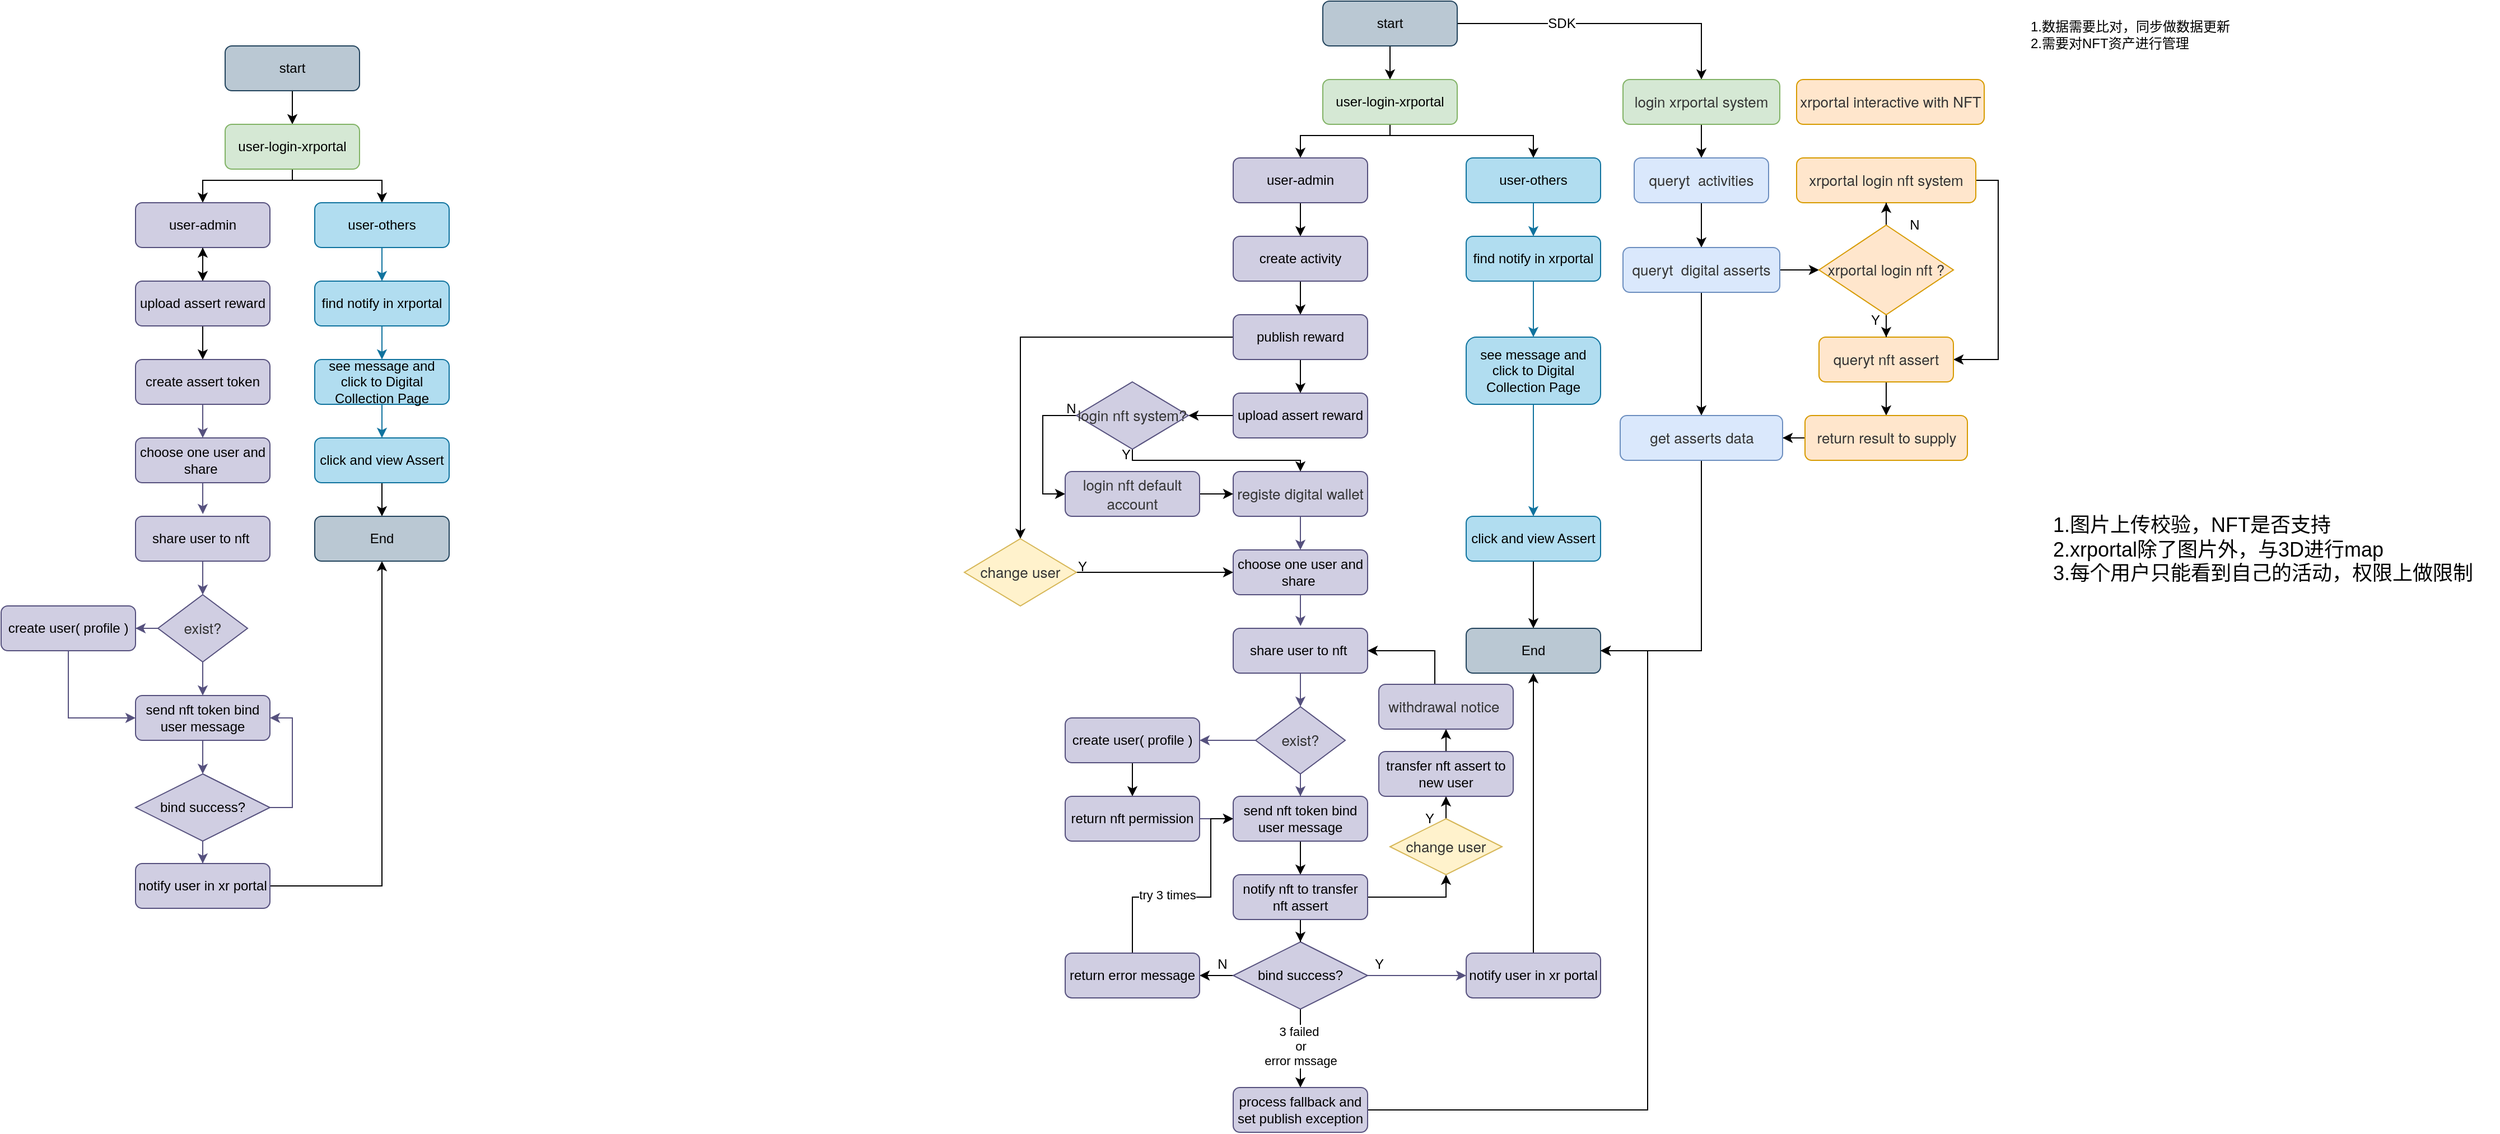 <mxfile version="20.3.0" type="device" pages="9"><diagram id="OwzLED5btKq2g3mObIQb" name="nft process"><mxGraphModel dx="2052" dy="855" grid="1" gridSize="10" guides="1" tooltips="1" connect="1" arrows="1" fold="1" page="1" pageScale="1" pageWidth="850" pageHeight="1100" math="0" shadow="0"><root><mxCell id="0"/><mxCell id="1" parent="0"/><mxCell id="yTV2iWKlHoK8tfViJ6fG-21" style="edgeStyle=orthogonalEdgeStyle;rounded=0;orthogonalLoop=1;jettySize=auto;html=1;entryX=0.5;entryY=0;entryDx=0;entryDy=0;" parent="1" source="yTV2iWKlHoK8tfViJ6fG-1" target="yTV2iWKlHoK8tfViJ6fG-2" edge="1"><mxGeometry relative="1" as="geometry"/></mxCell><mxCell id="yTV2iWKlHoK8tfViJ6fG-1" value="start" style="rounded=1;whiteSpace=wrap;html=1;fillColor=#bac8d3;strokeColor=#23445d;" parent="1" vertex="1"><mxGeometry x="120" y="40" width="120" height="40" as="geometry"/></mxCell><mxCell id="yTV2iWKlHoK8tfViJ6fG-22" style="edgeStyle=orthogonalEdgeStyle;rounded=0;orthogonalLoop=1;jettySize=auto;html=1;entryX=0.5;entryY=0;entryDx=0;entryDy=0;" parent="1" source="yTV2iWKlHoK8tfViJ6fG-2" target="yTV2iWKlHoK8tfViJ6fG-3" edge="1"><mxGeometry relative="1" as="geometry"><Array as="points"><mxPoint x="180" y="160"/><mxPoint x="100" y="160"/></Array></mxGeometry></mxCell><mxCell id="yTV2iWKlHoK8tfViJ6fG-23" style="edgeStyle=orthogonalEdgeStyle;rounded=0;orthogonalLoop=1;jettySize=auto;html=1;entryX=0.5;entryY=0;entryDx=0;entryDy=0;" parent="1" source="yTV2iWKlHoK8tfViJ6fG-2" target="yTV2iWKlHoK8tfViJ6fG-5" edge="1"><mxGeometry relative="1" as="geometry"><Array as="points"><mxPoint x="180" y="160"/><mxPoint x="260" y="160"/></Array></mxGeometry></mxCell><mxCell id="yTV2iWKlHoK8tfViJ6fG-2" value="user-login-xrportal" style="rounded=1;whiteSpace=wrap;html=1;fillColor=#d5e8d4;strokeColor=#82b366;" parent="1" vertex="1"><mxGeometry x="120" y="110" width="120" height="40" as="geometry"/></mxCell><mxCell id="yTV2iWKlHoK8tfViJ6fG-24" style="edgeStyle=orthogonalEdgeStyle;rounded=0;orthogonalLoop=1;jettySize=auto;html=1;entryX=0.5;entryY=0;entryDx=0;entryDy=0;" parent="1" source="yTV2iWKlHoK8tfViJ6fG-3" target="yTV2iWKlHoK8tfViJ6fG-6" edge="1"><mxGeometry relative="1" as="geometry"/></mxCell><mxCell id="yTV2iWKlHoK8tfViJ6fG-3" value="user-admin" style="rounded=1;whiteSpace=wrap;html=1;fillColor=#d0cee2;strokeColor=#56517e;" parent="1" vertex="1"><mxGeometry x="40" y="180" width="120" height="40" as="geometry"/></mxCell><mxCell id="yTV2iWKlHoK8tfViJ6fG-25" style="edgeStyle=orthogonalEdgeStyle;rounded=0;orthogonalLoop=1;jettySize=auto;html=1;entryX=0.5;entryY=0;entryDx=0;entryDy=0;fillColor=#b1ddf0;strokeColor=#10739e;" parent="1" source="yTV2iWKlHoK8tfViJ6fG-5" target="yTV2iWKlHoK8tfViJ6fG-17" edge="1"><mxGeometry relative="1" as="geometry"/></mxCell><mxCell id="yTV2iWKlHoK8tfViJ6fG-5" value="user-others" style="rounded=1;whiteSpace=wrap;html=1;fillColor=#b1ddf0;strokeColor=#10739e;" parent="1" vertex="1"><mxGeometry x="200" y="180" width="120" height="40" as="geometry"/></mxCell><mxCell id="yTV2iWKlHoK8tfViJ6fG-26" style="edgeStyle=orthogonalEdgeStyle;rounded=0;orthogonalLoop=1;jettySize=auto;html=1;entryX=0.5;entryY=0;entryDx=0;entryDy=0;" parent="1" source="yTV2iWKlHoK8tfViJ6fG-6" target="yTV2iWKlHoK8tfViJ6fG-12" edge="1"><mxGeometry relative="1" as="geometry"/></mxCell><mxCell id="yTV2iWKlHoK8tfViJ6fG-42" value="" style="edgeStyle=orthogonalEdgeStyle;rounded=0;orthogonalLoop=1;jettySize=auto;html=1;" parent="1" source="yTV2iWKlHoK8tfViJ6fG-6" target="yTV2iWKlHoK8tfViJ6fG-3" edge="1"><mxGeometry relative="1" as="geometry"/></mxCell><mxCell id="yTV2iWKlHoK8tfViJ6fG-6" value="upload assert reward" style="rounded=1;whiteSpace=wrap;html=1;fillColor=#d0cee2;strokeColor=#56517e;" parent="1" vertex="1"><mxGeometry x="40" y="250" width="120" height="40" as="geometry"/></mxCell><mxCell id="yTV2iWKlHoK8tfViJ6fG-30" style="edgeStyle=orthogonalEdgeStyle;rounded=0;orthogonalLoop=1;jettySize=auto;html=1;entryX=0.501;entryY=-0.051;entryDx=0;entryDy=0;entryPerimeter=0;fillColor=#d0cee2;strokeColor=#56517e;" parent="1" source="yTV2iWKlHoK8tfViJ6fG-8" target="yTV2iWKlHoK8tfViJ6fG-9" edge="1"><mxGeometry relative="1" as="geometry"/></mxCell><mxCell id="yTV2iWKlHoK8tfViJ6fG-8" value="choose one user and share&amp;nbsp;" style="rounded=1;whiteSpace=wrap;html=1;fillColor=#d0cee2;strokeColor=#56517e;" parent="1" vertex="1"><mxGeometry x="40" y="390" width="120" height="40" as="geometry"/></mxCell><mxCell id="yTV2iWKlHoK8tfViJ6fG-31" style="edgeStyle=orthogonalEdgeStyle;rounded=0;orthogonalLoop=1;jettySize=auto;html=1;entryX=0.5;entryY=0;entryDx=0;entryDy=0;fillColor=#d0cee2;strokeColor=#56517e;" parent="1" source="yTV2iWKlHoK8tfViJ6fG-9" target="yTV2iWKlHoK8tfViJ6fG-10" edge="1"><mxGeometry relative="1" as="geometry"/></mxCell><mxCell id="yTV2iWKlHoK8tfViJ6fG-9" value="share user to nft&amp;nbsp;" style="rounded=1;whiteSpace=wrap;html=1;fillColor=#d0cee2;strokeColor=#56517e;" parent="1" vertex="1"><mxGeometry x="40" y="460" width="120" height="40" as="geometry"/></mxCell><mxCell id="yTV2iWKlHoK8tfViJ6fG-34" style="edgeStyle=orthogonalEdgeStyle;rounded=0;orthogonalLoop=1;jettySize=auto;html=1;entryX=1;entryY=0.5;entryDx=0;entryDy=0;fillColor=#d0cee2;strokeColor=#56517e;" parent="1" source="yTV2iWKlHoK8tfViJ6fG-10" target="yTV2iWKlHoK8tfViJ6fG-11" edge="1"><mxGeometry relative="1" as="geometry"/></mxCell><mxCell id="yTV2iWKlHoK8tfViJ6fG-35" style="edgeStyle=orthogonalEdgeStyle;rounded=0;orthogonalLoop=1;jettySize=auto;html=1;entryX=0.5;entryY=0;entryDx=0;entryDy=0;fillColor=#d0cee2;strokeColor=#56517e;" parent="1" source="yTV2iWKlHoK8tfViJ6fG-10" target="yTV2iWKlHoK8tfViJ6fG-14" edge="1"><mxGeometry relative="1" as="geometry"/></mxCell><mxCell id="yTV2iWKlHoK8tfViJ6fG-10" value="&lt;span style=&quot;color: rgb(51, 51, 51); font-family: &amp;quot;Helvetica Neue&amp;quot;, Helvetica, Arial, &amp;quot;Hiragino Sans GB&amp;quot;, &amp;quot;Hiragino Sans GB W3&amp;quot;, &amp;quot;Microsoft YaHei UI&amp;quot;, &amp;quot;Microsoft YaHei&amp;quot;, sans-serif; font-size: 13px; text-align: left;&quot;&gt;exist?&lt;/span&gt;" style="rhombus;whiteSpace=wrap;html=1;fillColor=#d0cee2;strokeColor=#56517e;" parent="1" vertex="1"><mxGeometry x="60" y="530" width="80" height="60" as="geometry"/></mxCell><mxCell id="yTV2iWKlHoK8tfViJ6fG-39" style="edgeStyle=orthogonalEdgeStyle;rounded=0;orthogonalLoop=1;jettySize=auto;html=1;entryX=0;entryY=0.5;entryDx=0;entryDy=0;fillColor=#d0cee2;strokeColor=#56517e;" parent="1" source="yTV2iWKlHoK8tfViJ6fG-11" target="yTV2iWKlHoK8tfViJ6fG-14" edge="1"><mxGeometry relative="1" as="geometry"/></mxCell><mxCell id="yTV2iWKlHoK8tfViJ6fG-11" value="create user( profile )" style="rounded=1;whiteSpace=wrap;html=1;fillColor=#d0cee2;strokeColor=#56517e;" parent="1" vertex="1"><mxGeometry x="-80" y="540" width="120" height="40" as="geometry"/></mxCell><mxCell id="yTV2iWKlHoK8tfViJ6fG-28" style="edgeStyle=orthogonalEdgeStyle;rounded=0;orthogonalLoop=1;jettySize=auto;html=1;entryX=0.5;entryY=0;entryDx=0;entryDy=0;fillColor=#d0cee2;strokeColor=#56517e;" parent="1" source="yTV2iWKlHoK8tfViJ6fG-12" target="yTV2iWKlHoK8tfViJ6fG-8" edge="1"><mxGeometry relative="1" as="geometry"/></mxCell><mxCell id="yTV2iWKlHoK8tfViJ6fG-12" value="create assert token" style="rounded=1;whiteSpace=wrap;html=1;fillColor=#d0cee2;strokeColor=#56517e;" parent="1" vertex="1"><mxGeometry x="40" y="320" width="120" height="40" as="geometry"/></mxCell><mxCell id="yTV2iWKlHoK8tfViJ6fG-13" style="edgeStyle=orthogonalEdgeStyle;rounded=0;orthogonalLoop=1;jettySize=auto;html=1;exitX=0.5;exitY=1;exitDx=0;exitDy=0;fillColor=#d0cee2;strokeColor=#56517e;" parent="1" source="yTV2iWKlHoK8tfViJ6fG-11" target="yTV2iWKlHoK8tfViJ6fG-11" edge="1"><mxGeometry relative="1" as="geometry"/></mxCell><mxCell id="yTV2iWKlHoK8tfViJ6fG-36" style="edgeStyle=orthogonalEdgeStyle;rounded=0;orthogonalLoop=1;jettySize=auto;html=1;entryX=0.5;entryY=0;entryDx=0;entryDy=0;fillColor=#d0cee2;strokeColor=#56517e;" parent="1" source="yTV2iWKlHoK8tfViJ6fG-14" target="yTV2iWKlHoK8tfViJ6fG-16" edge="1"><mxGeometry relative="1" as="geometry"/></mxCell><mxCell id="yTV2iWKlHoK8tfViJ6fG-14" value="send nft token bind user message" style="rounded=1;whiteSpace=wrap;html=1;fillColor=#d0cee2;strokeColor=#56517e;" parent="1" vertex="1"><mxGeometry x="40" y="620" width="120" height="40" as="geometry"/></mxCell><mxCell id="yTV2iWKlHoK8tfViJ6fG-38" style="edgeStyle=orthogonalEdgeStyle;rounded=0;orthogonalLoop=1;jettySize=auto;html=1;entryX=0.5;entryY=1;entryDx=0;entryDy=0;" parent="1" source="yTV2iWKlHoK8tfViJ6fG-15" target="yTV2iWKlHoK8tfViJ6fG-32" edge="1"><mxGeometry relative="1" as="geometry"/></mxCell><mxCell id="yTV2iWKlHoK8tfViJ6fG-15" value="notify user in xr portal" style="rounded=1;whiteSpace=wrap;html=1;fillColor=#d0cee2;strokeColor=#56517e;" parent="1" vertex="1"><mxGeometry x="40" y="770" width="120" height="40" as="geometry"/></mxCell><mxCell id="yTV2iWKlHoK8tfViJ6fG-37" style="edgeStyle=orthogonalEdgeStyle;rounded=0;orthogonalLoop=1;jettySize=auto;html=1;entryX=0.5;entryY=0;entryDx=0;entryDy=0;fillColor=#d0cee2;strokeColor=#56517e;" parent="1" source="yTV2iWKlHoK8tfViJ6fG-16" target="yTV2iWKlHoK8tfViJ6fG-15" edge="1"><mxGeometry relative="1" as="geometry"/></mxCell><mxCell id="yTV2iWKlHoK8tfViJ6fG-41" style="edgeStyle=orthogonalEdgeStyle;rounded=0;orthogonalLoop=1;jettySize=auto;html=1;entryX=1;entryY=0.5;entryDx=0;entryDy=0;exitX=1;exitY=0.5;exitDx=0;exitDy=0;fillColor=#d0cee2;strokeColor=#56517e;" parent="1" source="yTV2iWKlHoK8tfViJ6fG-16" target="yTV2iWKlHoK8tfViJ6fG-14" edge="1"><mxGeometry relative="1" as="geometry"/></mxCell><mxCell id="yTV2iWKlHoK8tfViJ6fG-16" value="bind success?" style="rhombus;whiteSpace=wrap;html=1;fillColor=#d0cee2;strokeColor=#56517e;" parent="1" vertex="1"><mxGeometry x="40" y="690" width="120" height="60" as="geometry"/></mxCell><mxCell id="yTV2iWKlHoK8tfViJ6fG-27" style="edgeStyle=orthogonalEdgeStyle;rounded=0;orthogonalLoop=1;jettySize=auto;html=1;entryX=0.5;entryY=0;entryDx=0;entryDy=0;fillColor=#b1ddf0;strokeColor=#10739e;" parent="1" source="yTV2iWKlHoK8tfViJ6fG-17" target="yTV2iWKlHoK8tfViJ6fG-18" edge="1"><mxGeometry relative="1" as="geometry"/></mxCell><mxCell id="yTV2iWKlHoK8tfViJ6fG-17" value="find notify in xrportal" style="rounded=1;whiteSpace=wrap;html=1;fillColor=#b1ddf0;strokeColor=#10739e;" parent="1" vertex="1"><mxGeometry x="200" y="250" width="120" height="40" as="geometry"/></mxCell><mxCell id="yTV2iWKlHoK8tfViJ6fG-29" style="edgeStyle=orthogonalEdgeStyle;rounded=0;orthogonalLoop=1;jettySize=auto;html=1;entryX=0.5;entryY=0;entryDx=0;entryDy=0;fillColor=#b1ddf0;strokeColor=#10739e;" parent="1" source="yTV2iWKlHoK8tfViJ6fG-18" target="yTV2iWKlHoK8tfViJ6fG-19" edge="1"><mxGeometry relative="1" as="geometry"/></mxCell><mxCell id="yTV2iWKlHoK8tfViJ6fG-18" value="see message and click to Digital Collection Page" style="rounded=1;whiteSpace=wrap;html=1;fillColor=#b1ddf0;strokeColor=#10739e;" parent="1" vertex="1"><mxGeometry x="200" y="320" width="120" height="40" as="geometry"/></mxCell><mxCell id="yTV2iWKlHoK8tfViJ6fG-33" style="edgeStyle=orthogonalEdgeStyle;rounded=0;orthogonalLoop=1;jettySize=auto;html=1;entryX=0.5;entryY=0;entryDx=0;entryDy=0;" parent="1" source="yTV2iWKlHoK8tfViJ6fG-19" target="yTV2iWKlHoK8tfViJ6fG-32" edge="1"><mxGeometry relative="1" as="geometry"/></mxCell><mxCell id="yTV2iWKlHoK8tfViJ6fG-19" value="click and view Assert" style="rounded=1;whiteSpace=wrap;html=1;fillColor=#b1ddf0;strokeColor=#10739e;" parent="1" vertex="1"><mxGeometry x="200" y="390" width="120" height="40" as="geometry"/></mxCell><mxCell id="yTV2iWKlHoK8tfViJ6fG-32" value="End" style="rounded=1;whiteSpace=wrap;html=1;fillColor=#bac8d3;strokeColor=#23445d;" parent="1" vertex="1"><mxGeometry x="200" y="460" width="120" height="40" as="geometry"/></mxCell><mxCell id="Bcd1delZF4PFB6sssb2s-1" style="edgeStyle=orthogonalEdgeStyle;rounded=0;orthogonalLoop=1;jettySize=auto;html=1;entryX=0.5;entryY=0;entryDx=0;entryDy=0;exitX=0.5;exitY=1;exitDx=0;exitDy=0;" parent="1" source="Bcd1delZF4PFB6sssb2s-2" target="Bcd1delZF4PFB6sssb2s-5" edge="1"><mxGeometry relative="1" as="geometry"><mxPoint x="1208" y="40" as="sourcePoint"/><mxPoint x="1208" y="70" as="targetPoint"/><Array as="points"><mxPoint x="1160" y="50"/><mxPoint x="1160" y="50"/></Array></mxGeometry></mxCell><mxCell id="0gSmfvsKH7XlXvxV3nWD-12" style="edgeStyle=orthogonalEdgeStyle;rounded=0;orthogonalLoop=1;jettySize=auto;html=1;fontSize=12;exitX=1;exitY=0.5;exitDx=0;exitDy=0;" parent="1" source="Bcd1delZF4PFB6sssb2s-2" target="0gSmfvsKH7XlXvxV3nWD-1" edge="1"><mxGeometry relative="1" as="geometry"><mxPoint x="1268" y="20" as="sourcePoint"/></mxGeometry></mxCell><mxCell id="0gSmfvsKH7XlXvxV3nWD-13" value="SDK" style="edgeLabel;html=1;align=center;verticalAlign=middle;resizable=0;points=[];fontSize=12;" parent="0gSmfvsKH7XlXvxV3nWD-12" vertex="1" connectable="0"><mxGeometry x="-0.311" relative="1" as="geometry"><mxPoint as="offset"/></mxGeometry></mxCell><mxCell id="Bcd1delZF4PFB6sssb2s-2" value="start" style="rounded=1;whiteSpace=wrap;html=1;fillColor=#bac8d3;strokeColor=#23445d;" parent="1" vertex="1"><mxGeometry x="1100" width="120" height="40" as="geometry"/></mxCell><mxCell id="Bcd1delZF4PFB6sssb2s-3" style="edgeStyle=orthogonalEdgeStyle;rounded=0;orthogonalLoop=1;jettySize=auto;html=1;entryX=0.5;entryY=0;entryDx=0;entryDy=0;" parent="1" source="Bcd1delZF4PFB6sssb2s-5" target="Bcd1delZF4PFB6sssb2s-7" edge="1"><mxGeometry relative="1" as="geometry"><Array as="points"><mxPoint x="1160" y="120"/><mxPoint x="1080" y="120"/></Array></mxGeometry></mxCell><mxCell id="Bcd1delZF4PFB6sssb2s-4" style="edgeStyle=orthogonalEdgeStyle;rounded=0;orthogonalLoop=1;jettySize=auto;html=1;entryX=0.5;entryY=0;entryDx=0;entryDy=0;exitX=0.5;exitY=1;exitDx=0;exitDy=0;" parent="1" source="Bcd1delZF4PFB6sssb2s-5" target="Bcd1delZF4PFB6sssb2s-9" edge="1"><mxGeometry relative="1" as="geometry"><Array as="points"><mxPoint x="1160" y="120"/><mxPoint x="1288" y="120"/></Array><mxPoint x="1208" y="110" as="sourcePoint"/></mxGeometry></mxCell><mxCell id="Bcd1delZF4PFB6sssb2s-5" value="user-login-xrportal" style="rounded=1;whiteSpace=wrap;html=1;fillColor=#d5e8d4;strokeColor=#82b366;" parent="1" vertex="1"><mxGeometry x="1100" y="70" width="120" height="40" as="geometry"/></mxCell><mxCell id="Bcd1delZF4PFB6sssb2s-42" style="edgeStyle=orthogonalEdgeStyle;rounded=0;orthogonalLoop=1;jettySize=auto;html=1;entryX=0.5;entryY=0;entryDx=0;entryDy=0;" parent="1" source="Bcd1delZF4PFB6sssb2s-7" target="Bcd1delZF4PFB6sssb2s-39" edge="1"><mxGeometry relative="1" as="geometry"/></mxCell><mxCell id="Bcd1delZF4PFB6sssb2s-7" value="user-admin" style="rounded=1;whiteSpace=wrap;html=1;fillColor=#d0cee2;strokeColor=#56517e;" parent="1" vertex="1"><mxGeometry x="1020" y="140" width="120" height="40" as="geometry"/></mxCell><mxCell id="Bcd1delZF4PFB6sssb2s-8" style="edgeStyle=orthogonalEdgeStyle;rounded=0;orthogonalLoop=1;jettySize=auto;html=1;entryX=0.5;entryY=0;entryDx=0;entryDy=0;fillColor=#b1ddf0;strokeColor=#10739e;" parent="1" source="Bcd1delZF4PFB6sssb2s-9" target="Bcd1delZF4PFB6sssb2s-33" edge="1"><mxGeometry relative="1" as="geometry"/></mxCell><mxCell id="Bcd1delZF4PFB6sssb2s-9" value="user-others" style="rounded=1;whiteSpace=wrap;html=1;fillColor=#b1ddf0;strokeColor=#10739e;" parent="1" vertex="1"><mxGeometry x="1228" y="140" width="120" height="40" as="geometry"/></mxCell><mxCell id="Bcd1delZF4PFB6sssb2s-50" style="edgeStyle=orthogonalEdgeStyle;rounded=0;orthogonalLoop=1;jettySize=auto;html=1;" parent="1" source="Bcd1delZF4PFB6sssb2s-12" target="Bcd1delZF4PFB6sssb2s-49" edge="1"><mxGeometry relative="1" as="geometry"/></mxCell><mxCell id="Bcd1delZF4PFB6sssb2s-12" value="upload assert reward" style="rounded=1;whiteSpace=wrap;html=1;fillColor=#d0cee2;strokeColor=#56517e;" parent="1" vertex="1"><mxGeometry x="1020" y="350" width="120" height="40" as="geometry"/></mxCell><mxCell id="Bcd1delZF4PFB6sssb2s-13" style="edgeStyle=orthogonalEdgeStyle;rounded=0;orthogonalLoop=1;jettySize=auto;html=1;entryX=0.501;entryY=-0.051;entryDx=0;entryDy=0;entryPerimeter=0;fillColor=#d0cee2;strokeColor=#56517e;" parent="1" source="Bcd1delZF4PFB6sssb2s-14" target="Bcd1delZF4PFB6sssb2s-16" edge="1"><mxGeometry relative="1" as="geometry"/></mxCell><mxCell id="Bcd1delZF4PFB6sssb2s-14" value="choose one user and share&amp;nbsp;" style="rounded=1;whiteSpace=wrap;html=1;fillColor=#d0cee2;strokeColor=#56517e;" parent="1" vertex="1"><mxGeometry x="1020" y="490" width="120" height="40" as="geometry"/></mxCell><mxCell id="Bcd1delZF4PFB6sssb2s-15" style="edgeStyle=orthogonalEdgeStyle;rounded=0;orthogonalLoop=1;jettySize=auto;html=1;entryX=0.5;entryY=0;entryDx=0;entryDy=0;fillColor=#d0cee2;strokeColor=#56517e;" parent="1" source="Bcd1delZF4PFB6sssb2s-16" target="Bcd1delZF4PFB6sssb2s-19" edge="1"><mxGeometry relative="1" as="geometry"/></mxCell><mxCell id="Bcd1delZF4PFB6sssb2s-16" value="share user to nft&amp;nbsp;" style="rounded=1;whiteSpace=wrap;html=1;fillColor=#d0cee2;strokeColor=#56517e;" parent="1" vertex="1"><mxGeometry x="1020" y="560" width="120" height="40" as="geometry"/></mxCell><mxCell id="Bcd1delZF4PFB6sssb2s-17" style="edgeStyle=orthogonalEdgeStyle;rounded=0;orthogonalLoop=1;jettySize=auto;html=1;entryX=1;entryY=0.5;entryDx=0;entryDy=0;fillColor=#d0cee2;strokeColor=#56517e;" parent="1" source="Bcd1delZF4PFB6sssb2s-19" target="Bcd1delZF4PFB6sssb2s-21" edge="1"><mxGeometry relative="1" as="geometry"/></mxCell><mxCell id="Bcd1delZF4PFB6sssb2s-18" style="edgeStyle=orthogonalEdgeStyle;rounded=0;orthogonalLoop=1;jettySize=auto;html=1;entryX=0.5;entryY=0;entryDx=0;entryDy=0;fillColor=#d0cee2;strokeColor=#56517e;" parent="1" source="Bcd1delZF4PFB6sssb2s-19" target="Bcd1delZF4PFB6sssb2s-26" edge="1"><mxGeometry relative="1" as="geometry"/></mxCell><mxCell id="Bcd1delZF4PFB6sssb2s-19" value="&lt;span style=&quot;color: rgb(51, 51, 51); font-family: &amp;quot;Helvetica Neue&amp;quot;, Helvetica, Arial, &amp;quot;Hiragino Sans GB&amp;quot;, &amp;quot;Hiragino Sans GB W3&amp;quot;, &amp;quot;Microsoft YaHei UI&amp;quot;, &amp;quot;Microsoft YaHei&amp;quot;, sans-serif; font-size: 13px; text-align: left;&quot;&gt;exist?&lt;/span&gt;" style="rhombus;whiteSpace=wrap;html=1;fillColor=#d0cee2;strokeColor=#56517e;" parent="1" vertex="1"><mxGeometry x="1040" y="630" width="80" height="60" as="geometry"/></mxCell><mxCell id="Bcd1delZF4PFB6sssb2s-20" style="edgeStyle=orthogonalEdgeStyle;rounded=0;orthogonalLoop=1;jettySize=auto;html=1;entryX=0;entryY=0.5;entryDx=0;entryDy=0;fillColor=#d0cee2;strokeColor=#56517e;exitX=1;exitY=0.5;exitDx=0;exitDy=0;" parent="1" source="Bcd1delZF4PFB6sssb2s-47" target="Bcd1delZF4PFB6sssb2s-26" edge="1"><mxGeometry relative="1" as="geometry"/></mxCell><mxCell id="Bcd1delZF4PFB6sssb2s-48" style="edgeStyle=orthogonalEdgeStyle;rounded=0;orthogonalLoop=1;jettySize=auto;html=1;entryX=0.5;entryY=0;entryDx=0;entryDy=0;" parent="1" source="Bcd1delZF4PFB6sssb2s-21" target="Bcd1delZF4PFB6sssb2s-47" edge="1"><mxGeometry relative="1" as="geometry"/></mxCell><mxCell id="Bcd1delZF4PFB6sssb2s-21" value="create user( profile )" style="rounded=1;whiteSpace=wrap;html=1;fillColor=#d0cee2;strokeColor=#56517e;" parent="1" vertex="1"><mxGeometry x="870" y="640" width="120" height="40" as="geometry"/></mxCell><mxCell id="Bcd1delZF4PFB6sssb2s-22" style="edgeStyle=orthogonalEdgeStyle;rounded=0;orthogonalLoop=1;jettySize=auto;html=1;entryX=0.5;entryY=0;entryDx=0;entryDy=0;fillColor=#d0cee2;strokeColor=#56517e;" parent="1" source="Bcd1delZF4PFB6sssb2s-23" target="Bcd1delZF4PFB6sssb2s-14" edge="1"><mxGeometry relative="1" as="geometry"/></mxCell><mxCell id="Bcd1delZF4PFB6sssb2s-23" value="&lt;span style=&quot;color: rgb(51, 51, 51); font-family: &amp;quot;Helvetica Neue&amp;quot;, Helvetica, Arial, &amp;quot;Hiragino Sans GB&amp;quot;, &amp;quot;Hiragino Sans GB W3&amp;quot;, &amp;quot;Microsoft YaHei UI&amp;quot;, &amp;quot;Microsoft YaHei&amp;quot;, sans-serif; font-size: 13px; text-align: start;&quot;&gt;registe digital wallet&lt;/span&gt;" style="rounded=1;whiteSpace=wrap;html=1;fillColor=#d0cee2;strokeColor=#56517e;" parent="1" vertex="1"><mxGeometry x="1020" y="420" width="120" height="40" as="geometry"/></mxCell><mxCell id="Bcd1delZF4PFB6sssb2s-24" style="edgeStyle=orthogonalEdgeStyle;rounded=0;orthogonalLoop=1;jettySize=auto;html=1;exitX=0.5;exitY=1;exitDx=0;exitDy=0;fillColor=#d0cee2;strokeColor=#56517e;" parent="1" source="Bcd1delZF4PFB6sssb2s-21" target="Bcd1delZF4PFB6sssb2s-21" edge="1"><mxGeometry relative="1" as="geometry"/></mxCell><mxCell id="Bcd1delZF4PFB6sssb2s-58" style="edgeStyle=orthogonalEdgeStyle;rounded=0;orthogonalLoop=1;jettySize=auto;html=1;entryX=0.5;entryY=0;entryDx=0;entryDy=0;" parent="1" source="Bcd1delZF4PFB6sssb2s-26" target="Bcd1delZF4PFB6sssb2s-57" edge="1"><mxGeometry relative="1" as="geometry"/></mxCell><mxCell id="Bcd1delZF4PFB6sssb2s-26" value="send nft token bind user message" style="rounded=1;whiteSpace=wrap;html=1;fillColor=#d0cee2;strokeColor=#56517e;" parent="1" vertex="1"><mxGeometry x="1020" y="710" width="120" height="40" as="geometry"/></mxCell><mxCell id="Bcd1delZF4PFB6sssb2s-27" style="edgeStyle=orthogonalEdgeStyle;rounded=0;orthogonalLoop=1;jettySize=auto;html=1;entryX=0.5;entryY=1;entryDx=0;entryDy=0;" parent="1" source="Bcd1delZF4PFB6sssb2s-28" target="Bcd1delZF4PFB6sssb2s-38" edge="1"><mxGeometry relative="1" as="geometry"/></mxCell><mxCell id="41w808TsFpHUqUHO32C0-8" style="edgeStyle=orthogonalEdgeStyle;rounded=0;orthogonalLoop=1;jettySize=auto;html=1;entryX=0.5;entryY=1;entryDx=0;entryDy=0;exitX=1;exitY=0.5;exitDx=0;exitDy=0;" edge="1" parent="1" source="Bcd1delZF4PFB6sssb2s-57" target="41w808TsFpHUqUHO32C0-7"><mxGeometry relative="1" as="geometry"/></mxCell><mxCell id="Bcd1delZF4PFB6sssb2s-28" value="notify user in xr portal" style="rounded=1;whiteSpace=wrap;html=1;fillColor=#d0cee2;strokeColor=#56517e;" parent="1" vertex="1"><mxGeometry x="1228" y="850" width="120" height="40" as="geometry"/></mxCell><mxCell id="Bcd1delZF4PFB6sssb2s-29" style="edgeStyle=orthogonalEdgeStyle;rounded=0;orthogonalLoop=1;jettySize=auto;html=1;entryX=0;entryY=0.5;entryDx=0;entryDy=0;fillColor=#d0cee2;strokeColor=#56517e;" parent="1" source="Bcd1delZF4PFB6sssb2s-31" target="Bcd1delZF4PFB6sssb2s-28" edge="1"><mxGeometry relative="1" as="geometry"/></mxCell><mxCell id="Bcd1delZF4PFB6sssb2s-64" style="edgeStyle=orthogonalEdgeStyle;rounded=0;orthogonalLoop=1;jettySize=auto;html=1;" parent="1" source="Bcd1delZF4PFB6sssb2s-31" target="Bcd1delZF4PFB6sssb2s-63" edge="1"><mxGeometry relative="1" as="geometry"/></mxCell><mxCell id="Bcd1delZF4PFB6sssb2s-69" style="edgeStyle=orthogonalEdgeStyle;rounded=0;orthogonalLoop=1;jettySize=auto;html=1;entryX=0.5;entryY=0;entryDx=0;entryDy=0;" parent="1" source="Bcd1delZF4PFB6sssb2s-31" target="Bcd1delZF4PFB6sssb2s-67" edge="1"><mxGeometry relative="1" as="geometry"/></mxCell><mxCell id="Bcd1delZF4PFB6sssb2s-70" value="3 failed&amp;nbsp;&lt;br&gt;or&lt;br&gt;error mssage" style="edgeLabel;html=1;align=center;verticalAlign=middle;resizable=0;points=[];" parent="Bcd1delZF4PFB6sssb2s-69" vertex="1" connectable="0"><mxGeometry x="0.308" y="-1" relative="1" as="geometry"><mxPoint x="1" y="-13" as="offset"/></mxGeometry></mxCell><mxCell id="Bcd1delZF4PFB6sssb2s-31" value="bind success?" style="rhombus;whiteSpace=wrap;html=1;fillColor=#d0cee2;strokeColor=#56517e;" parent="1" vertex="1"><mxGeometry x="1020" y="840" width="120" height="60" as="geometry"/></mxCell><mxCell id="Bcd1delZF4PFB6sssb2s-32" style="edgeStyle=orthogonalEdgeStyle;rounded=0;orthogonalLoop=1;jettySize=auto;html=1;entryX=0.5;entryY=0;entryDx=0;entryDy=0;fillColor=#b1ddf0;strokeColor=#10739e;" parent="1" source="Bcd1delZF4PFB6sssb2s-33" target="Bcd1delZF4PFB6sssb2s-35" edge="1"><mxGeometry relative="1" as="geometry"/></mxCell><mxCell id="Bcd1delZF4PFB6sssb2s-33" value="find notify in xrportal" style="rounded=1;whiteSpace=wrap;html=1;fillColor=#b1ddf0;strokeColor=#10739e;" parent="1" vertex="1"><mxGeometry x="1228" y="210" width="120" height="40" as="geometry"/></mxCell><mxCell id="Bcd1delZF4PFB6sssb2s-34" style="edgeStyle=orthogonalEdgeStyle;rounded=0;orthogonalLoop=1;jettySize=auto;html=1;entryX=0.5;entryY=0;entryDx=0;entryDy=0;fillColor=#b1ddf0;strokeColor=#10739e;" parent="1" source="Bcd1delZF4PFB6sssb2s-35" target="Bcd1delZF4PFB6sssb2s-37" edge="1"><mxGeometry relative="1" as="geometry"/></mxCell><mxCell id="Bcd1delZF4PFB6sssb2s-35" value="see message and click to Digital Collection Page" style="rounded=1;whiteSpace=wrap;html=1;fillColor=#b1ddf0;strokeColor=#10739e;" parent="1" vertex="1"><mxGeometry x="1228" y="300" width="120" height="60" as="geometry"/></mxCell><mxCell id="Bcd1delZF4PFB6sssb2s-36" style="edgeStyle=orthogonalEdgeStyle;rounded=0;orthogonalLoop=1;jettySize=auto;html=1;entryX=0.5;entryY=0;entryDx=0;entryDy=0;" parent="1" source="Bcd1delZF4PFB6sssb2s-37" target="Bcd1delZF4PFB6sssb2s-38" edge="1"><mxGeometry relative="1" as="geometry"/></mxCell><mxCell id="Bcd1delZF4PFB6sssb2s-37" value="click and view Assert" style="rounded=1;whiteSpace=wrap;html=1;fillColor=#b1ddf0;strokeColor=#10739e;" parent="1" vertex="1"><mxGeometry x="1228" y="460" width="120" height="40" as="geometry"/></mxCell><mxCell id="Bcd1delZF4PFB6sssb2s-38" value="End" style="rounded=1;whiteSpace=wrap;html=1;fillColor=#bac8d3;strokeColor=#23445d;" parent="1" vertex="1"><mxGeometry x="1228" y="560" width="120" height="40" as="geometry"/></mxCell><mxCell id="Bcd1delZF4PFB6sssb2s-43" style="edgeStyle=orthogonalEdgeStyle;rounded=0;orthogonalLoop=1;jettySize=auto;html=1;entryX=0.5;entryY=0;entryDx=0;entryDy=0;" parent="1" source="Bcd1delZF4PFB6sssb2s-39" target="Bcd1delZF4PFB6sssb2s-40" edge="1"><mxGeometry relative="1" as="geometry"/></mxCell><mxCell id="Bcd1delZF4PFB6sssb2s-39" value="create activity" style="rounded=1;whiteSpace=wrap;html=1;fillColor=#d0cee2;strokeColor=#56517e;" parent="1" vertex="1"><mxGeometry x="1020" y="210" width="120" height="40" as="geometry"/></mxCell><mxCell id="Bcd1delZF4PFB6sssb2s-44" style="edgeStyle=orthogonalEdgeStyle;rounded=0;orthogonalLoop=1;jettySize=auto;html=1;entryX=0.5;entryY=0;entryDx=0;entryDy=0;" parent="1" source="Bcd1delZF4PFB6sssb2s-40" target="Bcd1delZF4PFB6sssb2s-12" edge="1"><mxGeometry relative="1" as="geometry"/></mxCell><mxCell id="41w808TsFpHUqUHO32C0-2" style="edgeStyle=orthogonalEdgeStyle;rounded=0;orthogonalLoop=1;jettySize=auto;html=1;entryX=0.5;entryY=0;entryDx=0;entryDy=0;" edge="1" parent="1" source="Bcd1delZF4PFB6sssb2s-40" target="41w808TsFpHUqUHO32C0-1"><mxGeometry relative="1" as="geometry"/></mxCell><mxCell id="Bcd1delZF4PFB6sssb2s-40" value="publish reward" style="rounded=1;whiteSpace=wrap;html=1;fillColor=#d0cee2;strokeColor=#56517e;" parent="1" vertex="1"><mxGeometry x="1020" y="280" width="120" height="40" as="geometry"/></mxCell><mxCell id="Bcd1delZF4PFB6sssb2s-47" value="return nft permission" style="rounded=1;whiteSpace=wrap;html=1;fillColor=#d0cee2;strokeColor=#56517e;" parent="1" vertex="1"><mxGeometry x="870" y="710" width="120" height="40" as="geometry"/></mxCell><mxCell id="Bcd1delZF4PFB6sssb2s-52" style="edgeStyle=orthogonalEdgeStyle;rounded=0;orthogonalLoop=1;jettySize=auto;html=1;exitX=0;exitY=0.5;exitDx=0;exitDy=0;entryX=0;entryY=0.5;entryDx=0;entryDy=0;" parent="1" source="Bcd1delZF4PFB6sssb2s-49" target="Bcd1delZF4PFB6sssb2s-51" edge="1"><mxGeometry relative="1" as="geometry"><Array as="points"><mxPoint x="850" y="370"/><mxPoint x="850" y="440"/></Array></mxGeometry></mxCell><mxCell id="Bcd1delZF4PFB6sssb2s-54" style="edgeStyle=orthogonalEdgeStyle;rounded=0;orthogonalLoop=1;jettySize=auto;html=1;entryX=0.5;entryY=0;entryDx=0;entryDy=0;" parent="1" source="Bcd1delZF4PFB6sssb2s-49" target="Bcd1delZF4PFB6sssb2s-23" edge="1"><mxGeometry relative="1" as="geometry"><Array as="points"><mxPoint x="930" y="410"/><mxPoint x="1080" y="410"/></Array></mxGeometry></mxCell><mxCell id="Bcd1delZF4PFB6sssb2s-49" value="&lt;span style=&quot;color: rgb(51, 51, 51); font-family: &amp;quot;Helvetica Neue&amp;quot;, Helvetica, Arial, &amp;quot;Hiragino Sans GB&amp;quot;, &amp;quot;Hiragino Sans GB W3&amp;quot;, &amp;quot;Microsoft YaHei UI&amp;quot;, &amp;quot;Microsoft YaHei&amp;quot;, sans-serif; font-size: 13px; text-align: left;&quot;&gt;login nft system?&lt;/span&gt;" style="rhombus;whiteSpace=wrap;html=1;fillColor=#d0cee2;strokeColor=#56517e;" parent="1" vertex="1"><mxGeometry x="880" y="340" width="100" height="60" as="geometry"/></mxCell><mxCell id="Bcd1delZF4PFB6sssb2s-53" style="edgeStyle=orthogonalEdgeStyle;rounded=0;orthogonalLoop=1;jettySize=auto;html=1;entryX=0;entryY=0.5;entryDx=0;entryDy=0;" parent="1" source="Bcd1delZF4PFB6sssb2s-51" target="Bcd1delZF4PFB6sssb2s-23" edge="1"><mxGeometry relative="1" as="geometry"/></mxCell><mxCell id="Bcd1delZF4PFB6sssb2s-51" value="&lt;span style=&quot;color: rgb(51, 51, 51); font-family: &amp;quot;Helvetica Neue&amp;quot;, Helvetica, Arial, &amp;quot;Hiragino Sans GB&amp;quot;, &amp;quot;Hiragino Sans GB W3&amp;quot;, &amp;quot;Microsoft YaHei UI&amp;quot;, &amp;quot;Microsoft YaHei&amp;quot;, sans-serif; font-size: 13px; text-align: start;&quot;&gt;login nft default account&lt;/span&gt;" style="rounded=1;whiteSpace=wrap;html=1;fillColor=#d0cee2;strokeColor=#56517e;" parent="1" vertex="1"><mxGeometry x="870" y="420" width="120" height="40" as="geometry"/></mxCell><mxCell id="Bcd1delZF4PFB6sssb2s-55" value="Y" style="text;html=1;align=center;verticalAlign=middle;resizable=0;points=[];autosize=1;strokeColor=none;fillColor=none;" parent="1" vertex="1"><mxGeometry x="909" y="390" width="30" height="30" as="geometry"/></mxCell><mxCell id="Bcd1delZF4PFB6sssb2s-56" value="N" style="text;html=1;align=center;verticalAlign=middle;resizable=0;points=[];autosize=1;strokeColor=none;fillColor=none;" parent="1" vertex="1"><mxGeometry x="860" y="349" width="30" height="30" as="geometry"/></mxCell><mxCell id="Bcd1delZF4PFB6sssb2s-59" style="edgeStyle=orthogonalEdgeStyle;rounded=0;orthogonalLoop=1;jettySize=auto;html=1;entryX=0.5;entryY=0;entryDx=0;entryDy=0;" parent="1" source="Bcd1delZF4PFB6sssb2s-57" target="Bcd1delZF4PFB6sssb2s-31" edge="1"><mxGeometry relative="1" as="geometry"/></mxCell><mxCell id="Bcd1delZF4PFB6sssb2s-57" value="notify nft to transfer nft assert" style="rounded=1;whiteSpace=wrap;html=1;fillColor=#d0cee2;strokeColor=#56517e;" parent="1" vertex="1"><mxGeometry x="1020" y="780" width="120" height="40" as="geometry"/></mxCell><mxCell id="Bcd1delZF4PFB6sssb2s-61" value="N" style="text;html=1;align=center;verticalAlign=middle;resizable=0;points=[];autosize=1;strokeColor=none;fillColor=none;" parent="1" vertex="1"><mxGeometry x="995" y="845" width="30" height="30" as="geometry"/></mxCell><mxCell id="Bcd1delZF4PFB6sssb2s-62" value="Y" style="text;html=1;align=center;verticalAlign=middle;resizable=0;points=[];autosize=1;strokeColor=none;fillColor=none;" parent="1" vertex="1"><mxGeometry x="1135" y="845" width="30" height="30" as="geometry"/></mxCell><mxCell id="Bcd1delZF4PFB6sssb2s-65" style="edgeStyle=orthogonalEdgeStyle;rounded=0;orthogonalLoop=1;jettySize=auto;html=1;entryX=0;entryY=0.5;entryDx=0;entryDy=0;" parent="1" source="Bcd1delZF4PFB6sssb2s-63" target="Bcd1delZF4PFB6sssb2s-26" edge="1"><mxGeometry relative="1" as="geometry"><Array as="points"><mxPoint x="930" y="800"/><mxPoint x="1000" y="800"/><mxPoint x="1000" y="730"/></Array></mxGeometry></mxCell><mxCell id="Bcd1delZF4PFB6sssb2s-66" value="try 3 times" style="edgeLabel;html=1;align=center;verticalAlign=middle;resizable=0;points=[];" parent="Bcd1delZF4PFB6sssb2s-65" vertex="1" connectable="0"><mxGeometry x="-0.23" y="2" relative="1" as="geometry"><mxPoint as="offset"/></mxGeometry></mxCell><mxCell id="Bcd1delZF4PFB6sssb2s-63" value="return error message" style="rounded=1;whiteSpace=wrap;html=1;fillColor=#d0cee2;strokeColor=#56517e;" parent="1" vertex="1"><mxGeometry x="870" y="850" width="120" height="40" as="geometry"/></mxCell><mxCell id="Bcd1delZF4PFB6sssb2s-87" style="edgeStyle=orthogonalEdgeStyle;rounded=0;orthogonalLoop=1;jettySize=auto;html=1;entryX=1;entryY=0.5;entryDx=0;entryDy=0;" parent="1" source="Bcd1delZF4PFB6sssb2s-67" target="Bcd1delZF4PFB6sssb2s-38" edge="1"><mxGeometry relative="1" as="geometry"><Array as="points"><mxPoint x="1390" y="990"/><mxPoint x="1390" y="580"/></Array></mxGeometry></mxCell><mxCell id="Bcd1delZF4PFB6sssb2s-67" value="process fallback and set publish exception" style="rounded=1;whiteSpace=wrap;html=1;fillColor=#d0cee2;strokeColor=#56517e;" parent="1" vertex="1"><mxGeometry x="1020" y="970" width="120" height="40" as="geometry"/></mxCell><mxCell id="0gSmfvsKH7XlXvxV3nWD-11" style="edgeStyle=orthogonalEdgeStyle;rounded=0;orthogonalLoop=1;jettySize=auto;html=1;entryX=1;entryY=0.5;entryDx=0;entryDy=0;fontSize=12;" parent="1" source="Bcd1delZF4PFB6sssb2s-71" target="Bcd1delZF4PFB6sssb2s-73" edge="1"><mxGeometry relative="1" as="geometry"><Array as="points"><mxPoint x="1703" y="160"/><mxPoint x="1703" y="320"/></Array></mxGeometry></mxCell><mxCell id="Bcd1delZF4PFB6sssb2s-71" value="&lt;span style=&quot;color: rgb(51, 51, 51); font-family: &amp;quot;Helvetica Neue&amp;quot;, Helvetica, Arial, &amp;quot;Hiragino Sans GB&amp;quot;, &amp;quot;Hiragino Sans GB W3&amp;quot;, &amp;quot;Microsoft YaHei UI&amp;quot;, &amp;quot;Microsoft YaHei&amp;quot;, sans-serif; font-size: 13px; text-align: left;&quot;&gt;xrportal login nft system&lt;/span&gt;" style="rounded=1;whiteSpace=wrap;html=1;fillColor=#ffe6cc;strokeColor=#d79b00;" parent="1" vertex="1"><mxGeometry x="1523" y="140" width="160" height="40" as="geometry"/></mxCell><mxCell id="0gSmfvsKH7XlXvxV3nWD-14" style="edgeStyle=orthogonalEdgeStyle;rounded=0;orthogonalLoop=1;jettySize=auto;html=1;entryX=0.5;entryY=0;entryDx=0;entryDy=0;fontSize=12;" parent="1" source="Bcd1delZF4PFB6sssb2s-73" target="Bcd1delZF4PFB6sssb2s-75" edge="1"><mxGeometry relative="1" as="geometry"/></mxCell><mxCell id="Bcd1delZF4PFB6sssb2s-73" value="&lt;div style=&quot;text-align: left;&quot;&gt;&lt;span style=&quot;background-color: initial; font-size: 13px;&quot;&gt;&lt;font face=&quot;Helvetica Neue, Helvetica, Arial, Hiragino Sans GB, Hiragino Sans GB W3, Microsoft YaHei UI, Microsoft YaHei, sans-serif&quot; color=&quot;#333333&quot;&gt;queryt nft assert&lt;/font&gt;&lt;/span&gt;&lt;/div&gt;" style="rounded=1;whiteSpace=wrap;html=1;fillColor=#ffe6cc;strokeColor=#d79b00;" parent="1" vertex="1"><mxGeometry x="1543" y="300" width="120" height="40" as="geometry"/></mxCell><mxCell id="0gSmfvsKH7XlXvxV3nWD-17" style="edgeStyle=orthogonalEdgeStyle;rounded=0;orthogonalLoop=1;jettySize=auto;html=1;entryX=1;entryY=0.5;entryDx=0;entryDy=0;fontSize=12;" parent="1" source="Bcd1delZF4PFB6sssb2s-75" target="0gSmfvsKH7XlXvxV3nWD-15" edge="1"><mxGeometry relative="1" as="geometry"/></mxCell><mxCell id="Bcd1delZF4PFB6sssb2s-75" value="&lt;div style=&quot;text-align: left;&quot;&gt;&lt;span style=&quot;background-color: initial; font-size: 13px;&quot;&gt;&lt;font face=&quot;Helvetica Neue, Helvetica, Arial, Hiragino Sans GB, Hiragino Sans GB W3, Microsoft YaHei UI, Microsoft YaHei, sans-serif&quot; color=&quot;#333333&quot;&gt;return result to supply&lt;/font&gt;&lt;/span&gt;&lt;/div&gt;" style="rounded=1;whiteSpace=wrap;html=1;fillColor=#ffe6cc;strokeColor=#d79b00;" parent="1" vertex="1"><mxGeometry x="1530.5" y="370" width="145" height="40" as="geometry"/></mxCell><mxCell id="ziUt6tjSnwZzRSrtx6C6-1" value="1.图片上传校验，NFT是否支持&lt;br style=&quot;font-size: 18px;&quot;&gt;2.xrportal除了图片外，与3D进行map&lt;br&gt;3.每个用户只能看到自己的活动，权限上做限制" style="text;html=1;align=left;verticalAlign=middle;resizable=0;points=[];autosize=1;strokeColor=none;fillColor=none;fontSize=18;" parent="1" vertex="1"><mxGeometry x="1750" y="450" width="400" height="80" as="geometry"/></mxCell><mxCell id="0gSmfvsKH7XlXvxV3nWD-3" style="edgeStyle=orthogonalEdgeStyle;rounded=0;orthogonalLoop=1;jettySize=auto;html=1;entryX=0.5;entryY=0;entryDx=0;entryDy=0;fontSize=12;" parent="1" source="0gSmfvsKH7XlXvxV3nWD-1" target="0gSmfvsKH7XlXvxV3nWD-2" edge="1"><mxGeometry relative="1" as="geometry"/></mxCell><mxCell id="0gSmfvsKH7XlXvxV3nWD-1" value="&lt;span style=&quot;color: rgb(51, 51, 51); font-family: &amp;quot;Helvetica Neue&amp;quot;, Helvetica, Arial, &amp;quot;Hiragino Sans GB&amp;quot;, &amp;quot;Hiragino Sans GB W3&amp;quot;, &amp;quot;Microsoft YaHei UI&amp;quot;, &amp;quot;Microsoft YaHei&amp;quot;, sans-serif; font-size: 13px; text-align: left;&quot;&gt;login xrportal system&lt;/span&gt;" style="rounded=1;whiteSpace=wrap;html=1;fillColor=#d5e8d4;strokeColor=#82b366;" parent="1" vertex="1"><mxGeometry x="1368" y="70" width="140" height="40" as="geometry"/></mxCell><mxCell id="0gSmfvsKH7XlXvxV3nWD-5" style="edgeStyle=orthogonalEdgeStyle;rounded=0;orthogonalLoop=1;jettySize=auto;html=1;fontSize=12;" parent="1" source="0gSmfvsKH7XlXvxV3nWD-2" target="0gSmfvsKH7XlXvxV3nWD-4" edge="1"><mxGeometry relative="1" as="geometry"/></mxCell><mxCell id="0gSmfvsKH7XlXvxV3nWD-2" value="&lt;div style=&quot;text-align: left;&quot;&gt;&lt;span style=&quot;background-color: initial; font-size: 13px;&quot;&gt;&lt;font face=&quot;Helvetica Neue, Helvetica, Arial, Hiragino Sans GB, Hiragino Sans GB W3, Microsoft YaHei UI, Microsoft YaHei, sans-serif&quot; color=&quot;#333333&quot;&gt;queryt&amp;nbsp; activities&lt;/font&gt;&lt;/span&gt;&lt;/div&gt;" style="rounded=1;whiteSpace=wrap;html=1;fillColor=#dae8fc;strokeColor=#6c8ebf;" parent="1" vertex="1"><mxGeometry x="1378" y="140" width="120" height="40" as="geometry"/></mxCell><mxCell id="0gSmfvsKH7XlXvxV3nWD-8" style="edgeStyle=orthogonalEdgeStyle;rounded=0;orthogonalLoop=1;jettySize=auto;html=1;entryX=0;entryY=0.5;entryDx=0;entryDy=0;fontSize=12;" parent="1" source="0gSmfvsKH7XlXvxV3nWD-4" target="0gSmfvsKH7XlXvxV3nWD-7" edge="1"><mxGeometry relative="1" as="geometry"/></mxCell><mxCell id="0gSmfvsKH7XlXvxV3nWD-16" style="edgeStyle=orthogonalEdgeStyle;rounded=0;orthogonalLoop=1;jettySize=auto;html=1;fontSize=12;" parent="1" source="0gSmfvsKH7XlXvxV3nWD-4" target="0gSmfvsKH7XlXvxV3nWD-15" edge="1"><mxGeometry relative="1" as="geometry"/></mxCell><mxCell id="0gSmfvsKH7XlXvxV3nWD-4" value="&lt;div style=&quot;text-align: left;&quot;&gt;&lt;span style=&quot;background-color: initial; font-size: 13px;&quot;&gt;&lt;font face=&quot;Helvetica Neue, Helvetica, Arial, Hiragino Sans GB, Hiragino Sans GB W3, Microsoft YaHei UI, Microsoft YaHei, sans-serif&quot; color=&quot;#333333&quot;&gt;queryt&amp;nbsp; digital asserts&lt;/font&gt;&lt;/span&gt;&lt;/div&gt;" style="rounded=1;whiteSpace=wrap;html=1;fillColor=#dae8fc;strokeColor=#6c8ebf;" parent="1" vertex="1"><mxGeometry x="1368" y="220" width="140" height="40" as="geometry"/></mxCell><mxCell id="0gSmfvsKH7XlXvxV3nWD-10" style="edgeStyle=orthogonalEdgeStyle;rounded=0;orthogonalLoop=1;jettySize=auto;html=1;entryX=0.5;entryY=0;entryDx=0;entryDy=0;fontSize=12;" parent="1" source="0gSmfvsKH7XlXvxV3nWD-7" target="Bcd1delZF4PFB6sssb2s-73" edge="1"><mxGeometry relative="1" as="geometry"/></mxCell><mxCell id="0gSmfvsKH7XlXvxV3nWD-22" style="edgeStyle=orthogonalEdgeStyle;rounded=0;orthogonalLoop=1;jettySize=auto;html=1;entryX=0.5;entryY=1;entryDx=0;entryDy=0;fontSize=12;" parent="1" source="0gSmfvsKH7XlXvxV3nWD-7" target="Bcd1delZF4PFB6sssb2s-71" edge="1"><mxGeometry relative="1" as="geometry"/></mxCell><mxCell id="0gSmfvsKH7XlXvxV3nWD-7" value="&lt;span style=&quot;color: rgb(51, 51, 51); font-family: &amp;quot;Helvetica Neue&amp;quot;, Helvetica, Arial, &amp;quot;Hiragino Sans GB&amp;quot;, &amp;quot;Hiragino Sans GB W3&amp;quot;, &amp;quot;Microsoft YaHei UI&amp;quot;, &amp;quot;Microsoft YaHei&amp;quot;, sans-serif; font-size: 13px; text-align: left;&quot;&gt;xrportal login nft ?&lt;/span&gt;" style="rhombus;whiteSpace=wrap;html=1;fillColor=#ffe6cc;strokeColor=#d79b00;" parent="1" vertex="1"><mxGeometry x="1543" y="200" width="120" height="80" as="geometry"/></mxCell><mxCell id="0gSmfvsKH7XlXvxV3nWD-18" style="edgeStyle=orthogonalEdgeStyle;rounded=0;orthogonalLoop=1;jettySize=auto;html=1;entryX=1;entryY=0.5;entryDx=0;entryDy=0;fontSize=12;" parent="1" source="0gSmfvsKH7XlXvxV3nWD-15" target="Bcd1delZF4PFB6sssb2s-38" edge="1"><mxGeometry relative="1" as="geometry"><Array as="points"><mxPoint x="1438" y="580"/></Array></mxGeometry></mxCell><mxCell id="0gSmfvsKH7XlXvxV3nWD-15" value="&lt;div style=&quot;text-align: left;&quot;&gt;&lt;font face=&quot;Helvetica Neue, Helvetica, Arial, Hiragino Sans GB, Hiragino Sans GB W3, Microsoft YaHei UI, Microsoft YaHei, sans-serif&quot; color=&quot;#333333&quot;&gt;&lt;span style=&quot;font-size: 13px;&quot;&gt;get asserts data&lt;/span&gt;&lt;/font&gt;&lt;/div&gt;" style="rounded=1;whiteSpace=wrap;html=1;fillColor=#dae8fc;strokeColor=#6c8ebf;" parent="1" vertex="1"><mxGeometry x="1365.5" y="370" width="145" height="40" as="geometry"/></mxCell><mxCell id="0gSmfvsKH7XlXvxV3nWD-19" value="&lt;span style=&quot;color: rgb(51, 51, 51); font-family: &amp;quot;Helvetica Neue&amp;quot;, Helvetica, Arial, &amp;quot;Hiragino Sans GB&amp;quot;, &amp;quot;Hiragino Sans GB W3&amp;quot;, &amp;quot;Microsoft YaHei UI&amp;quot;, &amp;quot;Microsoft YaHei&amp;quot;, sans-serif; font-size: 13px; text-align: left;&quot;&gt;xrportal&amp;nbsp;&lt;/span&gt;&lt;span style=&quot;color: rgb(51, 51, 51); font-family: &amp;quot;Helvetica Neue&amp;quot;, Helvetica, Arial, &amp;quot;Hiragino Sans GB&amp;quot;, &amp;quot;Hiragino Sans GB W3&amp;quot;, &amp;quot;Microsoft YaHei UI&amp;quot;, &amp;quot;Microsoft YaHei&amp;quot;, sans-serif; font-size: 13px; text-align: left;&quot;&gt;interactive with NFT&lt;/span&gt;" style="rounded=1;whiteSpace=wrap;html=1;fillColor=#ffe6cc;strokeColor=#d79b00;" parent="1" vertex="1"><mxGeometry x="1523" y="70" width="167.5" height="40" as="geometry"/></mxCell><mxCell id="0gSmfvsKH7XlXvxV3nWD-24" value="Y" style="text;html=1;align=center;verticalAlign=middle;resizable=0;points=[];autosize=1;strokeColor=none;fillColor=none;fontSize=12;" parent="1" vertex="1"><mxGeometry x="1578" y="270" width="30" height="30" as="geometry"/></mxCell><mxCell id="0gSmfvsKH7XlXvxV3nWD-25" value="N" style="text;html=1;align=center;verticalAlign=middle;resizable=0;points=[];autosize=1;strokeColor=none;fillColor=none;fontSize=12;" parent="1" vertex="1"><mxGeometry x="1613" y="185" width="30" height="30" as="geometry"/></mxCell><mxCell id="QPP_6hnh9vATHZG7TnUW-1" value="1.数据需要比对，同步做数据更新&lt;br&gt;2.需要对NFT资产进行管理" style="text;html=1;align=left;verticalAlign=middle;resizable=0;points=[];autosize=1;strokeColor=none;fillColor=none;" parent="1" vertex="1"><mxGeometry x="1730" y="10" width="200" height="40" as="geometry"/></mxCell><mxCell id="41w808TsFpHUqUHO32C0-5" style="edgeStyle=orthogonalEdgeStyle;rounded=0;orthogonalLoop=1;jettySize=auto;html=1;entryX=0;entryY=0.5;entryDx=0;entryDy=0;" edge="1" parent="1" source="41w808TsFpHUqUHO32C0-1" target="Bcd1delZF4PFB6sssb2s-14"><mxGeometry relative="1" as="geometry"/></mxCell><mxCell id="41w808TsFpHUqUHO32C0-1" value="&lt;span style=&quot;color: rgb(51, 51, 51); font-family: &amp;quot;Helvetica Neue&amp;quot;, Helvetica, Arial, &amp;quot;Hiragino Sans GB&amp;quot;, &amp;quot;Hiragino Sans GB W3&amp;quot;, &amp;quot;Microsoft YaHei UI&amp;quot;, &amp;quot;Microsoft YaHei&amp;quot;, sans-serif; font-size: 13px; text-align: left;&quot;&gt;change user&lt;/span&gt;" style="rhombus;whiteSpace=wrap;html=1;fillColor=#fff2cc;strokeColor=#d6b656;" vertex="1" parent="1"><mxGeometry x="780" y="480" width="100" height="60" as="geometry"/></mxCell><mxCell id="41w808TsFpHUqUHO32C0-6" value="Y" style="text;html=1;align=center;verticalAlign=middle;resizable=0;points=[];autosize=1;strokeColor=none;fillColor=none;" vertex="1" parent="1"><mxGeometry x="870" y="490" width="30" height="30" as="geometry"/></mxCell><mxCell id="41w808TsFpHUqUHO32C0-12" style="edgeStyle=orthogonalEdgeStyle;rounded=0;orthogonalLoop=1;jettySize=auto;html=1;" edge="1" parent="1" source="41w808TsFpHUqUHO32C0-7" target="41w808TsFpHUqUHO32C0-10"><mxGeometry relative="1" as="geometry"/></mxCell><mxCell id="41w808TsFpHUqUHO32C0-7" value="&lt;span style=&quot;color: rgb(51, 51, 51); font-family: &amp;quot;Helvetica Neue&amp;quot;, Helvetica, Arial, &amp;quot;Hiragino Sans GB&amp;quot;, &amp;quot;Hiragino Sans GB W3&amp;quot;, &amp;quot;Microsoft YaHei UI&amp;quot;, &amp;quot;Microsoft YaHei&amp;quot;, sans-serif; font-size: 13px; text-align: left;&quot;&gt;change user&lt;/span&gt;" style="rhombus;whiteSpace=wrap;html=1;fillColor=#fff2cc;strokeColor=#d6b656;" vertex="1" parent="1"><mxGeometry x="1160" y="730" width="100" height="50" as="geometry"/></mxCell><mxCell id="41w808TsFpHUqUHO32C0-9" value="Y" style="text;html=1;align=center;verticalAlign=middle;resizable=0;points=[];autosize=1;strokeColor=none;fillColor=none;" vertex="1" parent="1"><mxGeometry x="1180" y="715" width="30" height="30" as="geometry"/></mxCell><mxCell id="41w808TsFpHUqUHO32C0-14" style="edgeStyle=orthogonalEdgeStyle;rounded=0;orthogonalLoop=1;jettySize=auto;html=1;entryX=0.5;entryY=1;entryDx=0;entryDy=0;" edge="1" parent="1" source="41w808TsFpHUqUHO32C0-10" target="41w808TsFpHUqUHO32C0-11"><mxGeometry relative="1" as="geometry"/></mxCell><mxCell id="41w808TsFpHUqUHO32C0-10" value="transfer nft assert to new user" style="rounded=1;whiteSpace=wrap;html=1;fillColor=#d0cee2;strokeColor=#56517e;" vertex="1" parent="1"><mxGeometry x="1150" y="670" width="120" height="40" as="geometry"/></mxCell><mxCell id="41w808TsFpHUqUHO32C0-15" style="edgeStyle=orthogonalEdgeStyle;rounded=0;orthogonalLoop=1;jettySize=auto;html=1;entryX=1;entryY=0.5;entryDx=0;entryDy=0;" edge="1" parent="1" source="41w808TsFpHUqUHO32C0-11" target="Bcd1delZF4PFB6sssb2s-16"><mxGeometry relative="1" as="geometry"><Array as="points"><mxPoint x="1200" y="580"/></Array></mxGeometry></mxCell><mxCell id="41w808TsFpHUqUHO32C0-11" value="&lt;span style=&quot;color: rgb(51, 51, 51); font-family: &amp;quot;Helvetica Neue&amp;quot;, Helvetica, Arial, &amp;quot;Hiragino Sans GB&amp;quot;, &amp;quot;Hiragino Sans GB W3&amp;quot;, &amp;quot;Microsoft YaHei UI&amp;quot;, &amp;quot;Microsoft YaHei&amp;quot;, sans-serif; font-size: 13px; text-align: start;&quot;&gt;withdrawal notice&amp;nbsp;&lt;/span&gt;" style="rounded=1;whiteSpace=wrap;html=1;fillColor=#d0cee2;strokeColor=#56517e;" vertex="1" parent="1"><mxGeometry x="1150" y="610" width="120" height="40" as="geometry"/></mxCell></root></mxGraphModel></diagram><diagram id="TBKQJXGaHXqnbiChBT7S" name="micro_arch"><mxGraphModel dx="2412" dy="1111" grid="1" gridSize="10" guides="1" tooltips="1" connect="1" arrows="1" fold="1" page="1" pageScale="1" pageWidth="850" pageHeight="1100" math="0" shadow="0"><root><mxCell id="0"/><mxCell id="1" parent="0"/><mxCell id="H3wMU1GUEvDK5-GPPyO1-32" value="" style="rounded=0;whiteSpace=wrap;html=1;fontSize=18;fillColor=#dae8fc;strokeColor=#6c8ebf;" parent="1" vertex="1"><mxGeometry x="185" y="604" width="340" height="60" as="geometry"/></mxCell><mxCell id="H3wMU1GUEvDK5-GPPyO1-38" style="edgeStyle=orthogonalEdgeStyle;rounded=0;orthogonalLoop=1;jettySize=auto;html=1;entryX=0.5;entryY=0;entryDx=0;entryDy=0;fontSize=18;exitX=0.427;exitY=0.996;exitDx=0;exitDy=0;exitPerimeter=0;" parent="1" source="H3wMU1GUEvDK5-GPPyO1-30" target="H3wMU1GUEvDK5-GPPyO1-32" edge="1"><mxGeometry relative="1" as="geometry"/></mxCell><mxCell id="H3wMU1GUEvDK5-GPPyO1-30" value="" style="rounded=0;whiteSpace=wrap;html=1;fontSize=18;fillColor=#B6D9F0;strokeColor=#10739e;" parent="1" vertex="1"><mxGeometry x="150" y="504" width="480" height="60" as="geometry"/></mxCell><mxCell id="H3wMU1GUEvDK5-GPPyO1-37" style="edgeStyle=orthogonalEdgeStyle;rounded=0;orthogonalLoop=1;jettySize=auto;html=1;entryX=0.427;entryY=-0.008;entryDx=0;entryDy=0;fontSize=18;entryPerimeter=0;" parent="1" source="H3wMU1GUEvDK5-GPPyO1-29" target="H3wMU1GUEvDK5-GPPyO1-30" edge="1"><mxGeometry relative="1" as="geometry"/></mxCell><mxCell id="H3wMU1GUEvDK5-GPPyO1-29" value="" style="rounded=0;whiteSpace=wrap;html=1;fontSize=18;fillColor=#dae8fc;strokeColor=#6c8ebf;" parent="1" vertex="1"><mxGeometry x="150" y="404" width="410" height="60" as="geometry"/></mxCell><mxCell id="H3wMU1GUEvDK5-GPPyO1-36" style="edgeStyle=orthogonalEdgeStyle;rounded=0;orthogonalLoop=1;jettySize=auto;html=1;entryX=0.524;entryY=0;entryDx=0;entryDy=0;entryPerimeter=0;fontSize=18;exitX=0.438;exitY=1.006;exitDx=0;exitDy=0;exitPerimeter=0;" parent="1" source="H3wMU1GUEvDK5-GPPyO1-28" target="H3wMU1GUEvDK5-GPPyO1-29" edge="1"><mxGeometry relative="1" as="geometry"/></mxCell><mxCell id="H3wMU1GUEvDK5-GPPyO1-28" value="" style="rounded=0;whiteSpace=wrap;html=1;fontSize=18;fillColor=#f9f7ed;strokeColor=#36393d;" parent="1" vertex="1"><mxGeometry x="150" y="260" width="490" height="120" as="geometry"/></mxCell><mxCell id="H3wMU1GUEvDK5-GPPyO1-35" value="" style="edgeStyle=orthogonalEdgeStyle;rounded=0;orthogonalLoop=1;jettySize=auto;html=1;fontSize=18;entryX=0.438;entryY=-0.001;entryDx=0;entryDy=0;entryPerimeter=0;" parent="1" source="H3wMU1GUEvDK5-GPPyO1-27" target="H3wMU1GUEvDK5-GPPyO1-28" edge="1"><mxGeometry relative="1" as="geometry"/></mxCell><mxCell id="H3wMU1GUEvDK5-GPPyO1-27" value="" style="rounded=0;whiteSpace=wrap;html=1;fontSize=18;fillColor=#EAF7FC;strokeColor=#6c8ebf;gradientColor=none;" parent="1" vertex="1"><mxGeometry x="155" y="170" width="420" height="60" as="geometry"/></mxCell><mxCell id="H3wMU1GUEvDK5-GPPyO1-34" value="" style="edgeStyle=orthogonalEdgeStyle;rounded=0;orthogonalLoop=1;jettySize=auto;html=1;fontSize=18;entryX=0.5;entryY=0;entryDx=0;entryDy=0;" parent="1" source="H3wMU1GUEvDK5-GPPyO1-25" target="H3wMU1GUEvDK5-GPPyO1-27" edge="1"><mxGeometry relative="1" as="geometry"/></mxCell><mxCell id="H3wMU1GUEvDK5-GPPyO1-25" value="" style="rounded=0;whiteSpace=wrap;html=1;fontSize=18;fillColor=#dae8fc;strokeColor=#6c8ebf;" parent="1" vertex="1"><mxGeometry x="200" y="80" width="330" height="60" as="geometry"/></mxCell><mxCell id="gNglWOum8TfzugbtvSJl-1" value="&lt;font style=&quot;font-size: 18px;&quot;&gt;mobile&lt;/font&gt;" style="text;html=1;resizable=0;autosize=1;align=center;verticalAlign=middle;points=[];rounded=0;fillColor=#f5f5f5;strokeColor=#666666;fontColor=#333333;" parent="1" vertex="1"><mxGeometry x="215" y="90" width="80" height="40" as="geometry"/></mxCell><mxCell id="gNglWOum8TfzugbtvSJl-2" value="&lt;font style=&quot;font-size: 18px;&quot;&gt;browers&lt;/font&gt;" style="text;html=1;resizable=0;autosize=1;align=center;verticalAlign=middle;points=[];rounded=0;fillColor=#f5f5f5;strokeColor=#666666;fontColor=#333333;" parent="1" vertex="1"><mxGeometry x="330" y="90" width="90" height="40" as="geometry"/></mxCell><mxCell id="H3wMU1GUEvDK5-GPPyO1-55" value="" style="edgeStyle=orthogonalEdgeStyle;rounded=0;orthogonalLoop=1;jettySize=auto;html=1;fontSize=18;startArrow=none;startFill=0;endArrow=classic;endFill=1;strokeWidth=1;fillColor=none;" parent="1" source="gNglWOum8TfzugbtvSJl-3" target="H3wMU1GUEvDK5-GPPyO1-22" edge="1"><mxGeometry relative="1" as="geometry"/></mxCell><mxCell id="gNglWOum8TfzugbtvSJl-3" value="&lt;span style=&quot;font-size: 18px;&quot;&gt;load balance&lt;/span&gt;" style="text;html=1;resizable=0;autosize=1;align=center;verticalAlign=middle;points=[];rounded=0;fillColor=#EAF7FC;strokeColor=#666666;fontColor=#333333;" parent="1" vertex="1"><mxGeometry x="-28" y="180" width="130" height="40" as="geometry"/></mxCell><mxCell id="H3wMU1GUEvDK5-GPPyO1-49" value="" style="edgeStyle=orthogonalEdgeStyle;rounded=0;orthogonalLoop=1;jettySize=auto;html=1;fontSize=18;startArrow=none;endArrow=classic;endFill=1;strokeWidth=1;fillColor=none;startFill=0;" parent="1" source="H3wMU1GUEvDK5-GPPyO1-2" target="gNglWOum8TfzugbtvSJl-3" edge="1"><mxGeometry relative="1" as="geometry"/></mxCell><mxCell id="H3wMU1GUEvDK5-GPPyO1-2" value="&lt;span style=&quot;font-size: 18px;&quot;&gt;user&lt;/span&gt;" style="text;html=1;resizable=0;autosize=1;align=center;verticalAlign=middle;points=[];rounded=0;fillColor=#DAE8FC;strokeColor=#666666;fontColor=#333333;" parent="1" vertex="1"><mxGeometry x="7" y="90" width="60" height="40" as="geometry"/></mxCell><mxCell id="H3wMU1GUEvDK5-GPPyO1-3" value="&lt;font style=&quot;font-size: 18px;&quot;&gt;haproxy&lt;/font&gt;" style="text;html=1;resizable=0;autosize=1;align=center;verticalAlign=middle;points=[];rounded=0;fillColor=#f5f5f5;strokeColor=#666666;fontColor=#333333;" parent="1" vertex="1"><mxGeometry x="170" y="180" width="90" height="40" as="geometry"/></mxCell><mxCell id="H3wMU1GUEvDK5-GPPyO1-4" value="&lt;font style=&quot;font-size: 18px;&quot;&gt;nginx&lt;/font&gt;" style="text;html=1;resizable=0;autosize=1;align=center;verticalAlign=middle;points=[];rounded=0;fillColor=#f5f5f5;strokeColor=#666666;fontColor=#333333;" parent="1" vertex="1"><mxGeometry x="295" y="180" width="70" height="40" as="geometry"/></mxCell><mxCell id="H3wMU1GUEvDK5-GPPyO1-5" value="&lt;font style=&quot;font-size: 18px;&quot;&gt;gateway&lt;/font&gt;" style="text;html=1;resizable=0;autosize=1;align=center;verticalAlign=middle;points=[];rounded=0;fillColor=#f5f5f5;strokeColor=#666666;fontColor=#333333;" parent="1" vertex="1"><mxGeometry x="395" y="180" width="90" height="40" as="geometry"/></mxCell><mxCell id="H3wMU1GUEvDK5-GPPyO1-59" value="" style="edgeStyle=orthogonalEdgeStyle;rounded=0;orthogonalLoop=1;jettySize=auto;html=1;fontSize=18;startArrow=none;startFill=0;endArrow=classic;endFill=1;strokeWidth=1;fillColor=none;" parent="1" source="H3wMU1GUEvDK5-GPPyO1-6" target="H3wMU1GUEvDK5-GPPyO1-8" edge="1"><mxGeometry relative="1" as="geometry"/></mxCell><mxCell id="H3wMU1GUEvDK5-GPPyO1-71" style="edgeStyle=orthogonalEdgeStyle;rounded=0;orthogonalLoop=1;jettySize=auto;html=1;entryX=0.131;entryY=-0.01;entryDx=0;entryDy=0;entryPerimeter=0;fontSize=18;startArrow=none;startFill=0;endArrow=classic;endFill=1;strokeWidth=1;fillColor=none;" parent="1" source="H3wMU1GUEvDK5-GPPyO1-6" target="H3wMU1GUEvDK5-GPPyO1-68" edge="1"><mxGeometry relative="1" as="geometry"/></mxCell><mxCell id="H3wMU1GUEvDK5-GPPyO1-6" value="&lt;span style=&quot;font-size: 18px;&quot;&gt;user service&lt;/span&gt;" style="text;html=1;resizable=0;autosize=1;align=center;verticalAlign=middle;points=[];rounded=0;fillColor=#f5f5f5;strokeColor=#666666;fontColor=#333333;" parent="1" vertex="1"><mxGeometry x="178" y="270" width="120" height="40" as="geometry"/></mxCell><mxCell id="H3wMU1GUEvDK5-GPPyO1-7" value="&lt;font style=&quot;font-size: 18px;&quot;&gt;lvs&lt;br&gt;&lt;/font&gt;" style="text;html=1;resizable=0;autosize=1;align=center;verticalAlign=middle;points=[];rounded=0;fillColor=#f5f5f5;strokeColor=#666666;fontColor=#333333;" parent="1" vertex="1"><mxGeometry x="515" y="180" width="50" height="40" as="geometry"/></mxCell><mxCell id="H3wMU1GUEvDK5-GPPyO1-60" value="" style="edgeStyle=orthogonalEdgeStyle;rounded=0;orthogonalLoop=1;jettySize=auto;html=1;fontSize=18;startArrow=none;startFill=0;endArrow=classic;endFill=1;strokeWidth=1;fillColor=none;" parent="1" source="H3wMU1GUEvDK5-GPPyO1-8" target="H3wMU1GUEvDK5-GPPyO1-9" edge="1"><mxGeometry relative="1" as="geometry"/></mxCell><mxCell id="H3wMU1GUEvDK5-GPPyO1-8" value="&lt;span style=&quot;font-size: 18px;&quot;&gt;web service&amp;nbsp;&lt;/span&gt;" style="text;html=1;resizable=0;autosize=1;align=center;verticalAlign=middle;points=[];rounded=0;fillColor=#f5f5f5;strokeColor=#666666;fontColor=#333333;" parent="1" vertex="1"><mxGeometry x="318" y="270" width="120" height="40" as="geometry"/></mxCell><mxCell id="H3wMU1GUEvDK5-GPPyO1-61" value="" style="edgeStyle=orthogonalEdgeStyle;rounded=0;orthogonalLoop=1;jettySize=auto;html=1;fontSize=18;startArrow=none;startFill=0;endArrow=classic;endFill=1;strokeWidth=1;fillColor=none;" parent="1" source="H3wMU1GUEvDK5-GPPyO1-9" target="H3wMU1GUEvDK5-GPPyO1-10" edge="1"><mxGeometry relative="1" as="geometry"/></mxCell><mxCell id="H3wMU1GUEvDK5-GPPyO1-9" value="&lt;span style=&quot;font-size: 18px;&quot;&gt;business service&lt;/span&gt;" style="text;html=1;resizable=0;autosize=1;align=center;verticalAlign=middle;points=[];rounded=0;fillColor=#f5f5f5;strokeColor=#666666;fontColor=#333333;" parent="1" vertex="1"><mxGeometry x="463" y="270" width="160" height="40" as="geometry"/></mxCell><mxCell id="H3wMU1GUEvDK5-GPPyO1-63" value="" style="edgeStyle=orthogonalEdgeStyle;rounded=0;orthogonalLoop=1;jettySize=auto;html=1;fontSize=18;startArrow=none;startFill=0;endArrow=classic;endFill=1;strokeWidth=1;fillColor=none;" parent="1" source="H3wMU1GUEvDK5-GPPyO1-10" target="H3wMU1GUEvDK5-GPPyO1-62" edge="1"><mxGeometry relative="1" as="geometry"/></mxCell><mxCell id="H3wMU1GUEvDK5-GPPyO1-65" value="" style="edgeStyle=orthogonalEdgeStyle;rounded=0;orthogonalLoop=1;jettySize=auto;html=1;fontSize=18;startArrow=none;startFill=0;endArrow=classic;endFill=1;strokeWidth=1;fillColor=none;" parent="1" source="H3wMU1GUEvDK5-GPPyO1-10" target="H3wMU1GUEvDK5-GPPyO1-64" edge="1"><mxGeometry relative="1" as="geometry"/></mxCell><mxCell id="H3wMU1GUEvDK5-GPPyO1-72" style="edgeStyle=orthogonalEdgeStyle;rounded=0;orthogonalLoop=1;jettySize=auto;html=1;fontSize=18;startArrow=none;startFill=0;endArrow=classic;endFill=1;strokeWidth=1;fillColor=none;" parent="1" source="H3wMU1GUEvDK5-GPPyO1-10" target="H3wMU1GUEvDK5-GPPyO1-68" edge="1"><mxGeometry relative="1" as="geometry"/></mxCell><mxCell id="H3wMU1GUEvDK5-GPPyO1-10" value="&lt;span style=&quot;font-size: 18px;&quot;&gt;extended service&lt;/span&gt;" style="text;html=1;resizable=0;autosize=1;align=center;verticalAlign=middle;points=[];rounded=0;fillColor=#f5f5f5;strokeColor=#666666;fontColor=#333333;" parent="1" vertex="1"><mxGeometry x="463" y="330" width="160" height="40" as="geometry"/></mxCell><mxCell id="H3wMU1GUEvDK5-GPPyO1-57" value="" style="edgeStyle=orthogonalEdgeStyle;rounded=0;orthogonalLoop=1;jettySize=auto;html=1;fontSize=18;startArrow=none;startFill=0;endArrow=classic;endFill=1;strokeWidth=1;fillColor=none;" parent="1" source="H3wMU1GUEvDK5-GPPyO1-11" target="H3wMU1GUEvDK5-GPPyO1-19" edge="1"><mxGeometry relative="1" as="geometry"/></mxCell><mxCell id="H3wMU1GUEvDK5-GPPyO1-11" value="&lt;span style=&quot;font-size: 18px;&quot;&gt;middleware&lt;/span&gt;" style="text;html=1;resizable=0;autosize=1;align=center;verticalAlign=middle;points=[];rounded=0;fillColor=#DAE8FC;strokeColor=#666666;fontColor=#333333;" parent="1" vertex="1"><mxGeometry x="-23" y="414" width="120" height="40" as="geometry"/></mxCell><mxCell id="H3wMU1GUEvDK5-GPPyO1-12" value="&lt;span style=&quot;font-size: 18px;&quot;&gt;massage queue&lt;/span&gt;" style="text;html=1;resizable=0;autosize=1;align=center;verticalAlign=middle;points=[];rounded=0;fillColor=#f5f5f5;strokeColor=#666666;fontColor=#333333;" parent="1" vertex="1"><mxGeometry x="165" y="414" width="150" height="40" as="geometry"/></mxCell><mxCell id="H3wMU1GUEvDK5-GPPyO1-13" value="&lt;span style=&quot;font-size: 18px;&quot;&gt;kafka&lt;/span&gt;" style="text;html=1;resizable=0;autosize=1;align=center;verticalAlign=middle;points=[];rounded=0;fillColor=#f5f5f5;strokeColor=#666666;fontColor=#333333;" parent="1" vertex="1"><mxGeometry x="360" y="414" width="70" height="40" as="geometry"/></mxCell><mxCell id="H3wMU1GUEvDK5-GPPyO1-15" value="&lt;span style=&quot;font-size: 18px;&quot;&gt;file system&lt;/span&gt;" style="text;html=1;resizable=0;autosize=1;align=center;verticalAlign=middle;points=[];rounded=0;fillColor=#f5f5f5;strokeColor=#666666;fontColor=#333333;" parent="1" vertex="1"><mxGeometry x="165" y="514" width="110" height="40" as="geometry"/></mxCell><mxCell id="H3wMU1GUEvDK5-GPPyO1-16" value="&lt;span style=&quot;font-size: 18px;&quot;&gt;data center&lt;/span&gt;" style="text;html=1;resizable=0;autosize=1;align=center;verticalAlign=middle;points=[];rounded=0;fillColor=#f5f5f5;strokeColor=#666666;fontColor=#333333;" parent="1" vertex="1"><mxGeometry x="315" y="514" width="110" height="40" as="geometry"/></mxCell><mxCell id="H3wMU1GUEvDK5-GPPyO1-17" value="&lt;span style=&quot;font-size: 18px;&quot;&gt;search engine&lt;/span&gt;" style="text;html=1;resizable=0;autosize=1;align=center;verticalAlign=middle;points=[];rounded=0;fillColor=#f5f5f5;strokeColor=#666666;fontColor=#333333;" parent="1" vertex="1"><mxGeometry x="480" y="514" width="140" height="40" as="geometry"/></mxCell><mxCell id="H3wMU1GUEvDK5-GPPyO1-18" value="&lt;span style=&quot;font-size: 18px;&quot;&gt;redis&lt;/span&gt;" style="text;html=1;resizable=0;autosize=1;align=center;verticalAlign=middle;points=[];rounded=0;fillColor=#f5f5f5;strokeColor=#666666;fontColor=#333333;" parent="1" vertex="1"><mxGeometry x="480" y="414" width="60" height="40" as="geometry"/></mxCell><mxCell id="H3wMU1GUEvDK5-GPPyO1-58" value="" style="edgeStyle=orthogonalEdgeStyle;rounded=0;orthogonalLoop=1;jettySize=auto;html=1;fontSize=18;startArrow=none;startFill=0;endArrow=classic;endFill=1;strokeWidth=1;fillColor=none;" parent="1" source="H3wMU1GUEvDK5-GPPyO1-19" target="H3wMU1GUEvDK5-GPPyO1-23" edge="1"><mxGeometry relative="1" as="geometry"/></mxCell><mxCell id="H3wMU1GUEvDK5-GPPyO1-19" value="&lt;span style=&quot;font-size: 18px;&quot;&gt;middleware&lt;/span&gt;" style="text;html=1;resizable=0;autosize=1;align=center;verticalAlign=middle;points=[];rounded=0;fillColor=#B6D9F0;strokeColor=#666666;fontColor=#333333;" parent="1" vertex="1"><mxGeometry x="-23" y="514" width="120" height="40" as="geometry"/></mxCell><mxCell id="H3wMU1GUEvDK5-GPPyO1-20" value="&lt;span style=&quot;font-size: 18px;&quot;&gt;physical machine&lt;/span&gt;" style="text;html=1;resizable=0;autosize=1;align=center;verticalAlign=middle;points=[];rounded=0;fillColor=#f5f5f5;strokeColor=#666666;fontColor=#333333;" parent="1" vertex="1"><mxGeometry x="200" y="614" width="160" height="40" as="geometry"/></mxCell><mxCell id="H3wMU1GUEvDK5-GPPyO1-21" value="&lt;span style=&quot;font-size: 18px;&quot;&gt;runtime&lt;/span&gt;" style="text;html=1;resizable=0;autosize=1;align=center;verticalAlign=middle;points=[];rounded=0;fillColor=#f5f5f5;strokeColor=#666666;fontColor=#333333;" parent="1" vertex="1"><mxGeometry x="420" y="614" width="80" height="40" as="geometry"/></mxCell><mxCell id="H3wMU1GUEvDK5-GPPyO1-56" value="" style="edgeStyle=orthogonalEdgeStyle;rounded=0;orthogonalLoop=1;jettySize=auto;html=1;fontSize=18;startArrow=none;startFill=0;endArrow=classic;endFill=1;strokeWidth=1;fillColor=none;" parent="1" source="H3wMU1GUEvDK5-GPPyO1-22" target="H3wMU1GUEvDK5-GPPyO1-11" edge="1"><mxGeometry relative="1" as="geometry"/></mxCell><mxCell id="H3wMU1GUEvDK5-GPPyO1-22" value="&lt;span style=&quot;font-size: 18px;&quot;&gt;system servcie&lt;/span&gt;" style="text;html=1;resizable=0;autosize=1;align=center;verticalAlign=middle;points=[];rounded=0;fillColor=#f9f7ed;strokeColor=#36393d;" parent="1" vertex="1"><mxGeometry x="-33" y="290" width="140" height="40" as="geometry"/></mxCell><mxCell id="H3wMU1GUEvDK5-GPPyO1-23" value="&lt;span style=&quot;font-size: 18px;&quot;&gt;physical machine&lt;/span&gt;" style="text;html=1;resizable=0;autosize=1;align=center;verticalAlign=middle;points=[];rounded=0;fillColor=#DAE8FC;strokeColor=#666666;fontColor=#333333;" parent="1" vertex="1"><mxGeometry x="-43" y="614" width="160" height="40" as="geometry"/></mxCell><mxCell id="H3wMU1GUEvDK5-GPPyO1-1" value="&lt;font style=&quot;font-size: 18px;&quot;&gt;client&lt;/font&gt;" style="text;html=1;resizable=0;autosize=1;align=center;verticalAlign=middle;points=[];rounded=0;rotation=0;fillColor=#f5f5f5;fontColor=#333333;strokeColor=#666666;" parent="1" vertex="1"><mxGeometry x="445" y="90" width="70" height="40" as="geometry"/></mxCell><mxCell id="H3wMU1GUEvDK5-GPPyO1-62" value="&lt;span style=&quot;font-size: 18px;&quot;&gt;TC service&lt;/span&gt;" style="text;html=1;resizable=0;autosize=1;align=center;verticalAlign=middle;points=[];rounded=0;fillColor=#cce5ff;strokeColor=#36393d;" parent="1" vertex="1"><mxGeometry x="670" y="300" width="110" height="40" as="geometry"/></mxCell><mxCell id="H3wMU1GUEvDK5-GPPyO1-64" value="&lt;span style=&quot;font-size: 18px;&quot;&gt;unreal service&lt;/span&gt;" style="text;html=1;resizable=0;autosize=1;align=center;verticalAlign=middle;points=[];rounded=0;fillColor=#cce5ff;strokeColor=#36393d;" parent="1" vertex="1"><mxGeometry x="670" y="370" width="140" height="40" as="geometry"/></mxCell><mxCell id="H3wMU1GUEvDK5-GPPyO1-68" value="&lt;span style=&quot;font-size: 18px;&quot;&gt;framework service&lt;/span&gt;" style="text;html=1;resizable=0;autosize=1;align=center;verticalAlign=middle;points=[];rounded=0;fillColor=#f5f5f5;strokeColor=#666666;fontColor=#333333;" parent="1" vertex="1"><mxGeometry x="215" y="330" width="170" height="40" as="geometry"/></mxCell><mxCell id="ulDW8vEcupPJWtpSBNnP-3" value="system&lt;br&gt;&lt;br&gt;archi&lt;br&gt;tecture" style="rounded=0;whiteSpace=wrap;html=1;fontSize=18;fillColor=#dae8fc;gradientColor=#7ea6e0;strokeColor=#6c8ebf;" parent="1" vertex="1"><mxGeometry x="-130" y="80" width="73" height="570" as="geometry"/></mxCell><mxCell id="QPj-1ZOkf_z3_0ZXr8SG-29" value="" style="edgeStyle=orthogonalEdgeStyle;rounded=0;orthogonalLoop=1;jettySize=auto;html=1;fontSize=14;" parent="1" source="QPj-1ZOkf_z3_0ZXr8SG-2" target="QPj-1ZOkf_z3_0ZXr8SG-28" edge="1"><mxGeometry relative="1" as="geometry"/></mxCell><mxCell id="QPj-1ZOkf_z3_0ZXr8SG-2" value="" style="rounded=0;whiteSpace=wrap;html=1;fontSize=13;fillColor=#f9f7ed;strokeColor=#36393d;" parent="1" vertex="1"><mxGeometry x="-9" y="803" width="580" height="57" as="geometry"/></mxCell><mxCell id="QPj-1ZOkf_z3_0ZXr8SG-3" value="any framework" style="rounded=0;whiteSpace=wrap;html=1;fontSize=14;fillColor=#fff2cc;strokeColor=#d6b656;" parent="1" vertex="1"><mxGeometry x="121" y="810" width="80" height="40" as="geometry"/></mxCell><mxCell id="QPj-1ZOkf_z3_0ZXr8SG-4" value="Golang/JAVA/Python/Vue/Angular/C/C++/Swift..." style="rounded=0;whiteSpace=wrap;html=1;fontSize=14;fillColor=#fff2cc;strokeColor=#d6b656;" parent="1" vertex="1"><mxGeometry x="241" y="810" width="320" height="40" as="geometry"/></mxCell><mxCell id="QPj-1ZOkf_z3_0ZXr8SG-8" value="Application" style="rounded=0;whiteSpace=wrap;html=1;fontSize=14;fillColor=#fff2cc;strokeColor=#d6b656;" parent="1" vertex="1"><mxGeometry x="1" y="810" width="80" height="40" as="geometry"/></mxCell><mxCell id="QPj-1ZOkf_z3_0ZXr8SG-10" value="" style="rounded=0;whiteSpace=wrap;html=1;fontSize=13;fillColor=#eeeeee;strokeColor=#36393d;" parent="1" vertex="1"><mxGeometry x="-10" y="960" width="580" height="130" as="geometry"/></mxCell><mxCell id="QPj-1ZOkf_z3_0ZXr8SG-11" value="service to service" style="rounded=0;whiteSpace=wrap;html=1;fontSize=14;fillColor=#b1ddf0;strokeColor=#10739e;" parent="1" vertex="1"><mxGeometry x="-3" y="968.5" width="113" height="40" as="geometry"/></mxCell><mxCell id="QPj-1ZOkf_z3_0ZXr8SG-12" value="state management" style="rounded=0;whiteSpace=wrap;html=1;fontSize=14;fillColor=#b1ddf0;strokeColor=#10739e;" parent="1" vertex="1"><mxGeometry x="127" y="968.5" width="123" height="40" as="geometry"/></mxCell><mxCell id="QPj-1ZOkf_z3_0ZXr8SG-13" value="publish and subscribe" style="rounded=0;whiteSpace=wrap;html=1;fontSize=14;fillColor=#b1ddf0;strokeColor=#10739e;" parent="1" vertex="1"><mxGeometry x="268.5" y="968.5" width="141.5" height="40" as="geometry"/></mxCell><mxCell id="QPj-1ZOkf_z3_0ZXr8SG-14" value="resource binding&amp;nbsp;" style="rounded=0;whiteSpace=wrap;html=1;fontSize=14;fillColor=#b1ddf0;strokeColor=#10739e;" parent="1" vertex="1"><mxGeometry x="418.5" y="968.5" width="141.5" height="40" as="geometry"/></mxCell><mxCell id="QPj-1ZOkf_z3_0ZXr8SG-15" value="resource triggers" style="rounded=0;whiteSpace=wrap;html=1;fontSize=14;fillColor=#b1ddf0;strokeColor=#10739e;" parent="1" vertex="1"><mxGeometry x="-3" y="1030" width="141.5" height="40" as="geometry"/></mxCell><mxCell id="QPj-1ZOkf_z3_0ZXr8SG-16" value="&lt;span style=&quot;color: rgb(51, 51, 51); font-family: &amp;quot;Helvetica Neue&amp;quot;, Helvetica, Arial, &amp;quot;Hiragino Sans GB&amp;quot;, &amp;quot;Hiragino Sans GB W3&amp;quot;, &amp;quot;Microsoft YaHei UI&amp;quot;, &amp;quot;Microsoft YaHei&amp;quot;, sans-serif; font-size: 13px; text-align: start;&quot;&gt;Distributed Api&lt;/span&gt;" style="text;html=1;align=center;verticalAlign=middle;resizable=0;points=[];autosize=1;strokeColor=#36393d;fillColor=#cce5ff;fontSize=14;" parent="1" vertex="1"><mxGeometry x="-143" y="940" width="110" height="30" as="geometry"/></mxCell><mxCell id="QPj-1ZOkf_z3_0ZXr8SG-17" value="Actors" style="rounded=0;whiteSpace=wrap;html=1;fontSize=14;fillColor=#b1ddf0;strokeColor=#10739e;" parent="1" vertex="1"><mxGeometry x="156.5" y="1030" width="83.5" height="40" as="geometry"/></mxCell><mxCell id="QPj-1ZOkf_z3_0ZXr8SG-18" value="observability" style="rounded=0;whiteSpace=wrap;html=1;fontSize=14;fillColor=#b1ddf0;strokeColor=#10739e;" parent="1" vertex="1"><mxGeometry x="258.25" y="1030" width="83.5" height="40" as="geometry"/></mxCell><mxCell id="QPj-1ZOkf_z3_0ZXr8SG-19" value="Secret" style="rounded=0;whiteSpace=wrap;html=1;fontSize=14;fillColor=#b1ddf0;strokeColor=#10739e;" parent="1" vertex="1"><mxGeometry x="360" y="1030" width="83.5" height="40" as="geometry"/></mxCell><mxCell id="QPj-1ZOkf_z3_0ZXr8SG-20" value="&lt;span style=&quot;color: rgb(51, 51, 51); font-family: &amp;quot;Helvetica Neue&amp;quot;, Helvetica, Arial, &amp;quot;Hiragino Sans GB&amp;quot;, &amp;quot;Hiragino Sans GB W3&amp;quot;, &amp;quot;Microsoft YaHei UI&amp;quot;, &amp;quot;Microsoft YaHei&amp;quot;, sans-serif; font-size: 13px; text-align: start;&quot;&gt;Extension&lt;/span&gt;" style="rounded=0;whiteSpace=wrap;html=1;fontSize=14;fillColor=#b1ddf0;strokeColor=#10739e;" parent="1" vertex="1"><mxGeometry x="456.5" y="1030" width="83.5" height="40" as="geometry"/></mxCell><mxCell id="QPj-1ZOkf_z3_0ZXr8SG-21" value="" style="rounded=0;whiteSpace=wrap;html=1;fontSize=13;fillColor=#d0cee2;strokeColor=#56517e;" parent="1" vertex="1"><mxGeometry x="-10" y="1110" width="580" height="57" as="geometry"/></mxCell><mxCell id="QPj-1ZOkf_z3_0ZXr8SG-22" value="&lt;span style=&quot;color: rgb(51, 51, 51); font-family: &amp;quot;Helvetica Neue&amp;quot;, Helvetica, Arial, &amp;quot;Hiragino Sans GB&amp;quot;, &amp;quot;Hiragino Sans GB W3&amp;quot;, &amp;quot;Microsoft YaHei UI&amp;quot;, &amp;quot;Microsoft YaHei&amp;quot;, sans-serif; font-size: 13px; text-align: start;&quot;&gt;Infrastructure&lt;/span&gt;" style="rounded=0;whiteSpace=wrap;html=1;fontSize=14;fillColor=#bac8d3;strokeColor=#23445d;" parent="1" vertex="1"><mxGeometry x="-3" y="1118.5" width="113" height="40" as="geometry"/></mxCell><mxCell id="QPj-1ZOkf_z3_0ZXr8SG-23" value="&lt;span style=&quot;color: rgb(51, 51, 51); font-family: &amp;quot;Helvetica Neue&amp;quot;, Helvetica, Arial, &amp;quot;Hiragino Sans GB&amp;quot;, &amp;quot;Hiragino Sans GB W3&amp;quot;, &amp;quot;Microsoft YaHei UI&amp;quot;, &amp;quot;Microsoft YaHei&amp;quot;, sans-serif; font-size: 13px; text-align: start;&quot;&gt;Ali Cloud&lt;/span&gt;" style="rounded=0;whiteSpace=wrap;html=1;fontSize=14;fillColor=#bac8d3;strokeColor=#23445d;" parent="1" vertex="1"><mxGeometry x="120" y="1118.5" width="80" height="40" as="geometry"/></mxCell><mxCell id="QPj-1ZOkf_z3_0ZXr8SG-24" value="&lt;span style=&quot;color: rgb(51, 51, 51); font-family: &amp;quot;Helvetica Neue&amp;quot;, Helvetica, Arial, &amp;quot;Hiragino Sans GB&amp;quot;, &amp;quot;Hiragino Sans GB W3&amp;quot;, &amp;quot;Microsoft YaHei UI&amp;quot;, &amp;quot;Microsoft YaHei&amp;quot;, sans-serif; font-size: 13px; text-align: start;&quot;&gt;Amazon&lt;/span&gt;" style="rounded=0;whiteSpace=wrap;html=1;fontSize=14;fillColor=#bac8d3;strokeColor=#23445d;" parent="1" vertex="1"><mxGeometry x="215" y="1118.5" width="80" height="40" as="geometry"/></mxCell><mxCell id="QPj-1ZOkf_z3_0ZXr8SG-25" value="&lt;span style=&quot;color: rgb(51, 51, 51); font-family: &amp;quot;Helvetica Neue&amp;quot;, Helvetica, Arial, &amp;quot;Hiragino Sans GB&amp;quot;, &amp;quot;Hiragino Sans GB W3&amp;quot;, &amp;quot;Microsoft YaHei UI&amp;quot;, &amp;quot;Microsoft YaHei&amp;quot;, sans-serif; font-size: 13px; text-align: start;&quot;&gt;Azure&lt;/span&gt;" style="rounded=0;whiteSpace=wrap;html=1;fontSize=14;fillColor=#bac8d3;strokeColor=#23445d;" parent="1" vertex="1"><mxGeometry x="315" y="1118.5" width="80" height="40" as="geometry"/></mxCell><mxCell id="QPj-1ZOkf_z3_0ZXr8SG-26" value="&lt;span style=&quot;color: rgb(51, 51, 51); font-family: &amp;quot;Helvetica Neue&amp;quot;, Helvetica, Arial, &amp;quot;Hiragino Sans GB&amp;quot;, &amp;quot;Hiragino Sans GB W3&amp;quot;, &amp;quot;Microsoft YaHei UI&amp;quot;, &amp;quot;Microsoft YaHei&amp;quot;, sans-serif; font-size: 13px; text-align: start;&quot;&gt;Kubernetes&lt;/span&gt;" style="rounded=0;whiteSpace=wrap;html=1;fontSize=14;fillColor=#bac8d3;strokeColor=#23445d;" parent="1" vertex="1"><mxGeometry x="410" y="1118.5" width="80" height="40" as="geometry"/></mxCell><mxCell id="QPj-1ZOkf_z3_0ZXr8SG-27" value="&lt;span style=&quot;color: rgb(51, 51, 51); font-family: &amp;quot;Helvetica Neue&amp;quot;, Helvetica, Arial, &amp;quot;Hiragino Sans GB&amp;quot;, &amp;quot;Hiragino Sans GB W3&amp;quot;, &amp;quot;Microsoft YaHei UI&amp;quot;, &amp;quot;Microsoft YaHei&amp;quot;, sans-serif; font-size: 13px; text-align: start;&quot;&gt;others&lt;/span&gt;" style="rounded=0;whiteSpace=wrap;html=1;fontSize=14;fillColor=#bac8d3;strokeColor=#23445d;" parent="1" vertex="1"><mxGeometry x="500" y="1118.5" width="60" height="40" as="geometry"/></mxCell><mxCell id="QPj-1ZOkf_z3_0ZXr8SG-33" style="edgeStyle=orthogonalEdgeStyle;rounded=0;orthogonalLoop=1;jettySize=auto;html=1;entryX=0.502;entryY=0.002;entryDx=0;entryDy=0;entryPerimeter=0;fontSize=14;" parent="1" source="QPj-1ZOkf_z3_0ZXr8SG-28" target="QPj-1ZOkf_z3_0ZXr8SG-10" edge="1"><mxGeometry relative="1" as="geometry"/></mxCell><mxCell id="QPj-1ZOkf_z3_0ZXr8SG-28" value="HTTP/GRPC" style="rounded=0;whiteSpace=wrap;html=1;fontSize=14;fillColor=#d5e8d4;strokeColor=#82b366;" parent="1" vertex="1"><mxGeometry x="185" y="890" width="192" height="40" as="geometry"/></mxCell><mxCell id="QPj-1ZOkf_z3_0ZXr8SG-34" value="" style="rounded=0;whiteSpace=wrap;html=1;fontSize=13;fillColor=#f5f5f5;fontColor=#333333;strokeColor=#666666;" parent="1" vertex="1"><mxGeometry x="-90" y="1350" width="180" height="120" as="geometry"/></mxCell><mxCell id="QPj-1ZOkf_z3_0ZXr8SG-35" value="PodA1" style="rounded=0;whiteSpace=wrap;html=1;fontSize=13;fillColor=#f9f7ed;strokeColor=#36393d;" parent="1" vertex="1"><mxGeometry x="-79" y="1420" width="49" height="40" as="geometry"/></mxCell><mxCell id="QPj-1ZOkf_z3_0ZXr8SG-73" style="edgeStyle=orthogonalEdgeStyle;rounded=0;orthogonalLoop=1;jettySize=auto;html=1;entryX=0;entryY=0.5;entryDx=0;entryDy=0;strokeWidth=1;fontSize=12;endArrow=classic;endFill=1;targetPerimeterSpacing=0;" parent="1" source="QPj-1ZOkf_z3_0ZXr8SG-36" target="QPj-1ZOkf_z3_0ZXr8SG-66" edge="1"><mxGeometry relative="1" as="geometry"/></mxCell><mxCell id="QPj-1ZOkf_z3_0ZXr8SG-74" style="edgeStyle=orthogonalEdgeStyle;rounded=0;orthogonalLoop=1;jettySize=auto;html=1;entryX=0;entryY=0.5;entryDx=0;entryDy=0;strokeWidth=1;fontSize=12;endArrow=classic;endFill=1;targetPerimeterSpacing=0;" parent="1" source="QPj-1ZOkf_z3_0ZXr8SG-36" target="QPj-1ZOkf_z3_0ZXr8SG-60" edge="1"><mxGeometry relative="1" as="geometry"/></mxCell><mxCell id="QPj-1ZOkf_z3_0ZXr8SG-75" style="edgeStyle=orthogonalEdgeStyle;rounded=0;orthogonalLoop=1;jettySize=auto;html=1;entryX=0.002;entryY=0.642;entryDx=0;entryDy=0;entryPerimeter=0;strokeWidth=1;fontSize=12;endArrow=classic;endFill=1;targetPerimeterSpacing=0;" parent="1" source="QPj-1ZOkf_z3_0ZXr8SG-36" target="QPj-1ZOkf_z3_0ZXr8SG-48" edge="1"><mxGeometry relative="1" as="geometry"/></mxCell><mxCell id="QPj-1ZOkf_z3_0ZXr8SG-76" style="edgeStyle=orthogonalEdgeStyle;rounded=0;orthogonalLoop=1;jettySize=auto;html=1;entryX=0;entryY=0.611;entryDx=0;entryDy=0;entryPerimeter=0;strokeWidth=1;fontSize=12;endArrow=classic;endFill=1;targetPerimeterSpacing=0;" parent="1" source="QPj-1ZOkf_z3_0ZXr8SG-36" target="QPj-1ZOkf_z3_0ZXr8SG-54" edge="1"><mxGeometry relative="1" as="geometry"/></mxCell><mxCell id="QPj-1ZOkf_z3_0ZXr8SG-36" value="Sidecar" style="rounded=0;whiteSpace=wrap;html=1;fontSize=13;fillColor=#ffcc99;strokeColor=#36393d;" parent="1" vertex="1"><mxGeometry x="4.5" y="1360" width="60" height="40" as="geometry"/></mxCell><mxCell id="QPj-1ZOkf_z3_0ZXr8SG-37" value="Service A" style="rounded=0;whiteSpace=wrap;html=1;fontSize=13;fillColor=#cce5ff;strokeColor=#36393d;" parent="1" vertex="1"><mxGeometry x="-64.5" y="1360" width="70" height="40" as="geometry"/></mxCell><mxCell id="QPj-1ZOkf_z3_0ZXr8SG-38" value="PodA2" style="rounded=0;whiteSpace=wrap;html=1;fontSize=13;fillColor=#f9f7ed;strokeColor=#36393d;" parent="1" vertex="1"><mxGeometry x="-23" y="1420" width="50" height="40" as="geometry"/></mxCell><mxCell id="QPj-1ZOkf_z3_0ZXr8SG-39" value="..." style="rounded=0;whiteSpace=wrap;html=1;fontSize=13;fillColor=#f9f7ed;strokeColor=#36393d;" parent="1" vertex="1"><mxGeometry x="31" y="1420" width="50" height="40" as="geometry"/></mxCell><mxCell id="QPj-1ZOkf_z3_0ZXr8SG-40" value="" style="rounded=0;whiteSpace=wrap;html=1;fontSize=13;fillColor=#f5f5f5;fontColor=#333333;strokeColor=#666666;" parent="1" vertex="1"><mxGeometry x="165" y="1350" width="180" height="120" as="geometry"/></mxCell><mxCell id="QPj-1ZOkf_z3_0ZXr8SG-41" value="PodB1" style="rounded=0;whiteSpace=wrap;html=1;fontSize=13;fillColor=#f9f7ed;strokeColor=#36393d;" parent="1" vertex="1"><mxGeometry x="176" y="1420" width="49" height="40" as="geometry"/></mxCell><mxCell id="QPj-1ZOkf_z3_0ZXr8SG-42" value="Service B" style="rounded=0;whiteSpace=wrap;html=1;fontSize=13;fillColor=#cce5ff;strokeColor=#36393d;" parent="1" vertex="1"><mxGeometry x="250" y="1360" width="69.5" height="40" as="geometry"/></mxCell><mxCell id="QPj-1ZOkf_z3_0ZXr8SG-43" value="Sidecar" style="rounded=0;whiteSpace=wrap;html=1;fontSize=13;fillColor=#ffcc99;strokeColor=#36393d;" parent="1" vertex="1"><mxGeometry x="190.5" y="1360" width="59.5" height="40" as="geometry"/></mxCell><mxCell id="QPj-1ZOkf_z3_0ZXr8SG-44" value="PodB2" style="rounded=0;whiteSpace=wrap;html=1;fontSize=13;fillColor=#f9f7ed;strokeColor=#36393d;" parent="1" vertex="1"><mxGeometry x="232" y="1420" width="50" height="40" as="geometry"/></mxCell><mxCell id="QPj-1ZOkf_z3_0ZXr8SG-45" value="..." style="rounded=0;whiteSpace=wrap;html=1;fontSize=13;fillColor=#f9f7ed;strokeColor=#36393d;" parent="1" vertex="1"><mxGeometry x="286" y="1420" width="50" height="40" as="geometry"/></mxCell><mxCell id="QPj-1ZOkf_z3_0ZXr8SG-46" value="" style="edgeStyle=orthogonalEdgeStyle;rounded=0;orthogonalLoop=1;jettySize=auto;html=1;fontSize=14;entryX=0;entryY=0.5;entryDx=0;entryDy=0;endArrow=classic;endFill=1;targetPerimeterSpacing=0;strokeWidth=2;" parent="1" source="QPj-1ZOkf_z3_0ZXr8SG-36" target="QPj-1ZOkf_z3_0ZXr8SG-43" edge="1"><mxGeometry relative="1" as="geometry"/></mxCell><mxCell id="QPj-1ZOkf_z3_0ZXr8SG-47" value="mTLS" style="edgeLabel;html=1;align=center;verticalAlign=middle;resizable=0;points=[];fontSize=14;" parent="QPj-1ZOkf_z3_0ZXr8SG-46" vertex="1" connectable="0"><mxGeometry x="-0.075" y="-1" relative="1" as="geometry"><mxPoint as="offset"/></mxGeometry></mxCell><mxCell id="QPj-1ZOkf_z3_0ZXr8SG-48" value="" style="rounded=0;whiteSpace=wrap;html=1;fontSize=13;fillColor=#dae8fc;strokeColor=#6c8ebf;" parent="1" vertex="1"><mxGeometry x="170" y="1480" width="378.25" height="50" as="geometry"/></mxCell><mxCell id="QPj-1ZOkf_z3_0ZXr8SG-49" value="State Stores" style="rounded=0;whiteSpace=wrap;html=1;fontSize=12;fillColor=#ffcd28;strokeColor=#d79b00;gradientColor=#ffa500;" parent="1" vertex="1"><mxGeometry x="180.5" y="1490" width="80" height="30" as="geometry"/></mxCell><mxCell id="QPj-1ZOkf_z3_0ZXr8SG-50" value="Redis" style="rounded=0;whiteSpace=wrap;html=1;fontSize=12;fillColor=#fad7ac;strokeColor=#b46504;" parent="1" vertex="1"><mxGeometry x="271" y="1490" width="59" height="30" as="geometry"/></mxCell><mxCell id="QPj-1ZOkf_z3_0ZXr8SG-51" value="TIKV" style="rounded=0;whiteSpace=wrap;html=1;fontSize=12;fillColor=#fad7ac;strokeColor=#b46504;" parent="1" vertex="1"><mxGeometry x="340.5" y="1490" width="59" height="30" as="geometry"/></mxCell><mxCell id="QPj-1ZOkf_z3_0ZXr8SG-52" value="Elastic Search" style="rounded=0;whiteSpace=wrap;html=1;fontSize=12;fillColor=#fad7ac;strokeColor=#b46504;" parent="1" vertex="1"><mxGeometry x="410" y="1490" width="59" height="30" as="geometry"/></mxCell><mxCell id="QPj-1ZOkf_z3_0ZXr8SG-53" value="DB" style="rounded=0;whiteSpace=wrap;html=1;fontSize=12;fillColor=#fad7ac;strokeColor=#b46504;" parent="1" vertex="1"><mxGeometry x="480" y="1490" width="59" height="30" as="geometry"/></mxCell><mxCell id="QPj-1ZOkf_z3_0ZXr8SG-54" value="" style="rounded=0;whiteSpace=wrap;html=1;fontSize=13;fillColor=#e1d5e7;strokeColor=#9673a6;" parent="1" vertex="1"><mxGeometry x="170" y="1550" width="378.25" height="50" as="geometry"/></mxCell><mxCell id="QPj-1ZOkf_z3_0ZXr8SG-55" value="Publish &amp;amp; subscribe" style="rounded=0;whiteSpace=wrap;html=1;fontSize=12;fillColor=#1ba1e2;fontColor=#ffffff;strokeColor=#006EAF;" parent="1" vertex="1"><mxGeometry x="180.5" y="1560" width="80" height="30" as="geometry"/></mxCell><mxCell id="QPj-1ZOkf_z3_0ZXr8SG-56" value="MQ" style="rounded=0;whiteSpace=wrap;html=1;fontSize=12;fillColor=#d5e8d4;strokeColor=#82b366;" parent="1" vertex="1"><mxGeometry x="271" y="1560" width="59" height="30" as="geometry"/></mxCell><mxCell id="QPj-1ZOkf_z3_0ZXr8SG-57" value="MQTT" style="rounded=0;whiteSpace=wrap;html=1;fontSize=12;fillColor=#d5e8d4;strokeColor=#82b366;" parent="1" vertex="1"><mxGeometry x="340.5" y="1560" width="59" height="30" as="geometry"/></mxCell><mxCell id="QPj-1ZOkf_z3_0ZXr8SG-58" value="Service Bus" style="rounded=0;whiteSpace=wrap;html=1;fontSize=12;fillColor=#d5e8d4;strokeColor=#82b366;" parent="1" vertex="1"><mxGeometry x="410" y="1560" width="59" height="30" as="geometry"/></mxCell><mxCell id="QPj-1ZOkf_z3_0ZXr8SG-59" value="Kafka" style="rounded=0;whiteSpace=wrap;html=1;fontSize=12;fillColor=#d5e8d4;strokeColor=#82b366;" parent="1" vertex="1"><mxGeometry x="480" y="1560" width="59" height="30" as="geometry"/></mxCell><mxCell id="QPj-1ZOkf_z3_0ZXr8SG-60" value="" style="rounded=0;whiteSpace=wrap;html=1;fontSize=13;fillColor=#ffe6cc;strokeColor=#d79b00;" parent="1" vertex="1"><mxGeometry x="170" y="1280" width="440" height="50" as="geometry"/></mxCell><mxCell id="QPj-1ZOkf_z3_0ZXr8SG-61" value="&lt;span style=&quot;color: rgb(51, 51, 51); font-family: &amp;quot;Helvetica Neue&amp;quot;, Helvetica, Arial, &amp;quot;Hiragino Sans GB&amp;quot;, &amp;quot;Hiragino Sans GB W3&amp;quot;, &amp;quot;Microsoft YaHei UI&amp;quot;, &amp;quot;Microsoft YaHei&amp;quot;, sans-serif; font-size: 13px; text-align: start;&quot;&gt;Observability&lt;/span&gt;" style="rounded=0;whiteSpace=wrap;html=1;fontSize=12;fillColor=#dae8fc;gradientColor=#7ea6e0;strokeColor=#6c8ebf;" parent="1" vertex="1"><mxGeometry x="180.5" y="1290" width="80" height="30" as="geometry"/></mxCell><mxCell id="QPj-1ZOkf_z3_0ZXr8SG-62" value="Prometheus" style="rounded=0;whiteSpace=wrap;html=1;fontSize=12;fillColor=#b1ddf0;strokeColor=#10739e;" parent="1" vertex="1"><mxGeometry x="271" y="1290" width="69" height="30" as="geometry"/></mxCell><mxCell id="QPj-1ZOkf_z3_0ZXr8SG-63" value="ZipKin" style="rounded=0;whiteSpace=wrap;html=1;fontSize=12;fillColor=#b1ddf0;strokeColor=#10739e;" parent="1" vertex="1"><mxGeometry x="348.5" y="1290" width="59" height="30" as="geometry"/></mxCell><mxCell id="QPj-1ZOkf_z3_0ZXr8SG-64" value="Tracing" style="rounded=0;whiteSpace=wrap;html=1;fontSize=12;fillColor=#b1ddf0;strokeColor=#10739e;" parent="1" vertex="1"><mxGeometry x="418.5" y="1290" width="59" height="30" as="geometry"/></mxCell><mxCell id="QPj-1ZOkf_z3_0ZXr8SG-65" value="Jaeger" style="rounded=0;whiteSpace=wrap;html=1;fontSize=12;fillColor=#b1ddf0;strokeColor=#10739e;" parent="1" vertex="1"><mxGeometry x="485" y="1290" width="59" height="30" as="geometry"/></mxCell><mxCell id="QPj-1ZOkf_z3_0ZXr8SG-66" value="" style="rounded=0;whiteSpace=wrap;html=1;fontSize=13;fillColor=#fff2cc;strokeColor=#d6b656;" parent="1" vertex="1"><mxGeometry x="170" y="1220" width="378.25" height="50" as="geometry"/></mxCell><mxCell id="QPj-1ZOkf_z3_0ZXr8SG-67" value="&lt;span style=&quot;color: rgb(51, 51, 51); font-family: &amp;quot;Helvetica Neue&amp;quot;, Helvetica, Arial, &amp;quot;Hiragino Sans GB&amp;quot;, &amp;quot;Hiragino Sans GB W3&amp;quot;, &amp;quot;Microsoft YaHei UI&amp;quot;, &amp;quot;Microsoft YaHei&amp;quot;, sans-serif; font-size: 13px; text-align: start;&quot;&gt;Triggers&lt;/span&gt;" style="rounded=0;whiteSpace=wrap;html=1;fontSize=12;fillColor=#1ba1e2;strokeColor=#006EAF;fontColor=#ffffff;" parent="1" vertex="1"><mxGeometry x="180.5" y="1230" width="80" height="30" as="geometry"/></mxCell><mxCell id="QPj-1ZOkf_z3_0ZXr8SG-68" value="Event&amp;nbsp;" style="rounded=0;whiteSpace=wrap;html=1;fontSize=12;fillColor=#dae8fc;strokeColor=#6c8ebf;" parent="1" vertex="1"><mxGeometry x="271" y="1230" width="69" height="30" as="geometry"/></mxCell><mxCell id="QPj-1ZOkf_z3_0ZXr8SG-69" value="Scheduler" style="rounded=0;whiteSpace=wrap;html=1;fontSize=12;fillColor=#dae8fc;strokeColor=#6c8ebf;" parent="1" vertex="1"><mxGeometry x="348.5" y="1230" width="59" height="30" as="geometry"/></mxCell><mxCell id="QPj-1ZOkf_z3_0ZXr8SG-70" value="Alert" style="rounded=0;whiteSpace=wrap;html=1;fontSize=12;fillColor=#dae8fc;strokeColor=#6c8ebf;" parent="1" vertex="1"><mxGeometry x="418.5" y="1230" width="59" height="30" as="geometry"/></mxCell><mxCell id="QPj-1ZOkf_z3_0ZXr8SG-71" value="&lt;span style=&quot;color: rgb(51, 51, 51); font-family: &amp;quot;Helvetica Neue&amp;quot;, Helvetica, Arial, &amp;quot;Hiragino Sans GB&amp;quot;, &amp;quot;Hiragino Sans GB W3&amp;quot;, &amp;quot;Microsoft YaHei UI&amp;quot;, &amp;quot;Microsoft YaHei&amp;quot;, sans-serif; font-size: 13px; text-align: start;&quot;&gt;Analysis&lt;/span&gt;" style="rounded=0;whiteSpace=wrap;html=1;fontSize=12;fillColor=#dae8fc;strokeColor=#6c8ebf;" parent="1" vertex="1"><mxGeometry x="485" y="1230" width="59" height="30" as="geometry"/></mxCell><mxCell id="QPj-1ZOkf_z3_0ZXr8SG-72" value="Logs" style="rounded=0;whiteSpace=wrap;html=1;fontSize=12;fillColor=#b1ddf0;strokeColor=#10739e;" parent="1" vertex="1"><mxGeometry x="551" y="1290" width="49" height="30" as="geometry"/></mxCell></root></mxGraphModel></diagram><diagram id="MHWqFm5stBX2VR8eP50W" name="cicd"><mxGraphModel dx="1562" dy="1111" grid="1" gridSize="10" guides="1" tooltips="1" connect="1" arrows="1" fold="1" page="1" pageScale="1" pageWidth="850" pageHeight="1100" math="0" shadow="0"><root><mxCell id="0"/><mxCell id="1" parent="0"/><mxCell id="3pyVQRJdZHnxG9cwWQKd-3" value="" style="edgeStyle=orthogonalEdgeStyle;rounded=0;orthogonalLoop=1;jettySize=auto;html=1;fontSize=18;startArrow=none;startFill=0;endArrow=classic;endFill=1;strokeWidth=1;fillColor=none;" parent="1" source="UCf_OR_jsqXNDjP8g4FC-1" target="3pyVQRJdZHnxG9cwWQKd-2" edge="1"><mxGeometry relative="1" as="geometry"/></mxCell><mxCell id="UCf_OR_jsqXNDjP8g4FC-1" value="code repository" style="text;html=1;resizable=0;autosize=1;align=center;verticalAlign=middle;points=[];fillColor=#dae8fc;strokeColor=#6c8ebf;rounded=0;fontSize=18;" parent="1" vertex="1"><mxGeometry x="40" y="170" width="150" height="40" as="geometry"/></mxCell><mxCell id="3pyVQRJdZHnxG9cwWQKd-5" value="" style="edgeStyle=orthogonalEdgeStyle;rounded=0;orthogonalLoop=1;jettySize=auto;html=1;fontSize=18;startArrow=none;startFill=0;endArrow=classic;endFill=1;strokeWidth=1;fillColor=none;" parent="1" source="3pyVQRJdZHnxG9cwWQKd-2" target="3pyVQRJdZHnxG9cwWQKd-4" edge="1"><mxGeometry relative="1" as="geometry"/></mxCell><mxCell id="3pyVQRJdZHnxG9cwWQKd-2" value="github/bitbucket/gitlab/gitee" style="text;html=1;resizable=0;autosize=1;align=center;verticalAlign=middle;points=[];fillColor=#fff2cc;strokeColor=#d6b656;rounded=0;fontSize=18;" parent="1" vertex="1"><mxGeometry x="225" y="170" width="240" height="40" as="geometry"/></mxCell><mxCell id="3pyVQRJdZHnxG9cwWQKd-7" value="" style="edgeStyle=orthogonalEdgeStyle;rounded=0;orthogonalLoop=1;jettySize=auto;html=1;fontSize=18;startArrow=none;startFill=0;endArrow=classic;endFill=1;strokeWidth=1;fillColor=none;" parent="1" source="3pyVQRJdZHnxG9cwWQKd-4" target="3pyVQRJdZHnxG9cwWQKd-6" edge="1"><mxGeometry relative="1" as="geometry"/></mxCell><mxCell id="3pyVQRJdZHnxG9cwWQKd-4" value="watch changed" style="text;html=1;resizable=0;autosize=1;align=center;verticalAlign=middle;points=[];fillColor=#dae8fc;strokeColor=#6c8ebf;rounded=0;fontSize=18;" parent="1" vertex="1"><mxGeometry x="500" y="170" width="140" height="40" as="geometry"/></mxCell><mxCell id="3pyVQRJdZHnxG9cwWQKd-9" value="" style="edgeStyle=orthogonalEdgeStyle;rounded=0;orthogonalLoop=1;jettySize=auto;html=1;fontSize=18;startArrow=none;startFill=0;endArrow=classic;endFill=1;strokeWidth=1;fillColor=none;" parent="1" source="3pyVQRJdZHnxG9cwWQKd-6" target="3pyVQRJdZHnxG9cwWQKd-8" edge="1"><mxGeometry relative="1" as="geometry"/></mxCell><mxCell id="3pyVQRJdZHnxG9cwWQKd-6" value="unit test" style="text;html=1;resizable=0;autosize=1;align=center;verticalAlign=middle;points=[];fillColor=#dae8fc;strokeColor=#6c8ebf;rounded=0;fontSize=18;" parent="1" vertex="1"><mxGeometry x="680" y="170" width="90" height="40" as="geometry"/></mxCell><mxCell id="3pyVQRJdZHnxG9cwWQKd-11" value="" style="edgeStyle=orthogonalEdgeStyle;rounded=0;orthogonalLoop=1;jettySize=auto;html=1;fontSize=18;startArrow=none;startFill=0;endArrow=classic;endFill=1;strokeWidth=1;fillColor=none;" parent="1" source="3pyVQRJdZHnxG9cwWQKd-8" target="3pyVQRJdZHnxG9cwWQKd-10" edge="1"><mxGeometry relative="1" as="geometry"/></mxCell><mxCell id="3pyVQRJdZHnxG9cwWQKd-8" value="code security scan" style="text;html=1;resizable=0;autosize=1;align=center;verticalAlign=middle;points=[];fillColor=#d5e8d4;strokeColor=#82b366;rounded=0;fontSize=18;" parent="1" vertex="1"><mxGeometry x="640" y="250" width="170" height="40" as="geometry"/></mxCell><mxCell id="3pyVQRJdZHnxG9cwWQKd-13" value="" style="edgeStyle=orthogonalEdgeStyle;rounded=0;orthogonalLoop=1;jettySize=auto;html=1;fontSize=18;startArrow=none;startFill=0;endArrow=classic;endFill=1;strokeWidth=1;fillColor=none;" parent="1" source="3pyVQRJdZHnxG9cwWQKd-10" target="3pyVQRJdZHnxG9cwWQKd-12" edge="1"><mxGeometry relative="1" as="geometry"/></mxCell><mxCell id="3pyVQRJdZHnxG9cwWQKd-10" value="package service" style="text;html=1;resizable=0;autosize=1;align=center;verticalAlign=middle;points=[];fillColor=#dae8fc;strokeColor=#6c8ebf;rounded=0;fontSize=18;" parent="1" vertex="1"><mxGeometry x="440" y="250" width="150" height="40" as="geometry"/></mxCell><mxCell id="3pyVQRJdZHnxG9cwWQKd-15" value="" style="edgeStyle=orthogonalEdgeStyle;rounded=0;orthogonalLoop=1;jettySize=auto;html=1;fontSize=18;startArrow=none;startFill=0;endArrow=classic;endFill=1;strokeWidth=1;fillColor=none;" parent="1" source="3pyVQRJdZHnxG9cwWQKd-12" target="3pyVQRJdZHnxG9cwWQKd-14" edge="1"><mxGeometry relative="1" as="geometry"/></mxCell><mxCell id="3pyVQRJdZHnxG9cwWQKd-12" value="build &amp;amp; push image" style="text;html=1;resizable=0;autosize=1;align=center;verticalAlign=middle;points=[];fillColor=#dae8fc;strokeColor=#6c8ebf;rounded=0;fontSize=18;" parent="1" vertex="1"><mxGeometry x="225" y="250" width="180" height="40" as="geometry"/></mxCell><mxCell id="3pyVQRJdZHnxG9cwWQKd-17" value="" style="edgeStyle=orthogonalEdgeStyle;rounded=0;orthogonalLoop=1;jettySize=auto;html=1;fontSize=18;startArrow=none;startFill=0;endArrow=classic;endFill=1;strokeWidth=1;fillColor=none;" parent="1" source="3pyVQRJdZHnxG9cwWQKd-14" target="3pyVQRJdZHnxG9cwWQKd-16" edge="1"><mxGeometry relative="1" as="geometry"/></mxCell><mxCell id="3pyVQRJdZHnxG9cwWQKd-14" value="image security scan" style="text;html=1;resizable=0;autosize=1;align=center;verticalAlign=middle;points=[];fillColor=#dae8fc;strokeColor=#6c8ebf;rounded=0;fontSize=18;" parent="1" vertex="1"><mxGeometry x="25" y="250" width="180" height="40" as="geometry"/></mxCell><mxCell id="3pyVQRJdZHnxG9cwWQKd-19" value="" style="edgeStyle=orthogonalEdgeStyle;rounded=0;orthogonalLoop=1;jettySize=auto;html=1;fontSize=18;startArrow=none;startFill=0;endArrow=classic;endFill=1;strokeWidth=1;fillColor=none;" parent="1" source="3pyVQRJdZHnxG9cwWQKd-16" target="3pyVQRJdZHnxG9cwWQKd-18" edge="1"><mxGeometry relative="1" as="geometry"/></mxCell><mxCell id="3pyVQRJdZHnxG9cwWQKd-21" value="" style="edgeStyle=orthogonalEdgeStyle;rounded=0;orthogonalLoop=1;jettySize=auto;html=1;fontSize=18;startArrow=none;startFill=0;endArrow=classic;endFill=1;strokeWidth=1;fillColor=none;" parent="1" source="3pyVQRJdZHnxG9cwWQKd-16" target="3pyVQRJdZHnxG9cwWQKd-20" edge="1"><mxGeometry relative="1" as="geometry"/></mxCell><mxCell id="3pyVQRJdZHnxG9cwWQKd-16" value="run images" style="text;html=1;resizable=0;autosize=1;align=center;verticalAlign=middle;points=[];fillColor=#dae8fc;strokeColor=#6c8ebf;rounded=0;fontSize=18;" parent="1" vertex="1"><mxGeometry x="60" y="320" width="110" height="40" as="geometry"/></mxCell><mxCell id="3pyVQRJdZHnxG9cwWQKd-23" style="edgeStyle=orthogonalEdgeStyle;rounded=0;orthogonalLoop=1;jettySize=auto;html=1;entryX=1;entryY=0.5;entryDx=0;entryDy=0;fontSize=18;startArrow=none;startFill=0;endArrow=classic;endFill=1;strokeWidth=1;fillColor=none;" parent="1" source="3pyVQRJdZHnxG9cwWQKd-18" target="3pyVQRJdZHnxG9cwWQKd-20" edge="1"><mxGeometry relative="1" as="geometry"><Array as="points"><mxPoint x="330" y="460"/></Array></mxGeometry></mxCell><mxCell id="3pyVQRJdZHnxG9cwWQKd-26" value="" style="edgeStyle=orthogonalEdgeStyle;rounded=0;orthogonalLoop=1;jettySize=auto;html=1;fontSize=18;startArrow=none;startFill=0;endArrow=classic;endFill=1;strokeWidth=1;fillColor=none;" parent="1" source="3pyVQRJdZHnxG9cwWQKd-18" target="3pyVQRJdZHnxG9cwWQKd-25" edge="1"><mxGeometry relative="1" as="geometry"/></mxCell><mxCell id="3pyVQRJdZHnxG9cwWQKd-18" value="check running indicates" style="text;html=1;resizable=0;autosize=1;align=center;verticalAlign=middle;points=[];fillColor=#dae8fc;strokeColor=#6c8ebf;rounded=0;fontSize=18;" parent="1" vertex="1"><mxGeometry x="225" y="320" width="210" height="40" as="geometry"/></mxCell><mxCell id="3pyVQRJdZHnxG9cwWQKd-24" style="edgeStyle=orthogonalEdgeStyle;rounded=0;orthogonalLoop=1;jettySize=auto;html=1;entryX=0;entryY=0.5;entryDx=0;entryDy=0;entryPerimeter=0;fontSize=18;startArrow=none;startFill=0;endArrow=classic;endFill=1;strokeWidth=1;fillColor=none;" parent="1" source="3pyVQRJdZHnxG9cwWQKd-20" target="UCf_OR_jsqXNDjP8g4FC-1" edge="1"><mxGeometry relative="1" as="geometry"><Array as="points"><mxPoint x="20" y="460"/><mxPoint x="20" y="190"/></Array></mxGeometry></mxCell><mxCell id="3pyVQRJdZHnxG9cwWQKd-20" value="error" style="shape=step;perimeter=stepPerimeter;whiteSpace=wrap;html=1;fixedSize=1;fontSize=18;fillColor=#e1d5e7;strokeColor=#9673a6;rounded=0;" parent="1" vertex="1"><mxGeometry x="55" y="420" width="120" height="80" as="geometry"/></mxCell><mxCell id="3pyVQRJdZHnxG9cwWQKd-25" value="publish int/uat/prod" style="text;html=1;resizable=0;autosize=1;align=center;verticalAlign=middle;points=[];fillColor=#dae8fc;strokeColor=#6c8ebf;rounded=0;fontSize=18;" parent="1" vertex="1"><mxGeometry x="530" y="320" width="180" height="40" as="geometry"/></mxCell></root></mxGraphModel></diagram><diagram id="udbfm_kxihvG9yqvTTxD" name="easy stack choose"><mxGraphModel dx="1562" dy="1111" grid="1" gridSize="10" guides="1" tooltips="1" connect="1" arrows="1" fold="1" page="1" pageScale="1" pageWidth="850" pageHeight="1100" math="0" shadow="0"><root><mxCell id="0"/><mxCell id="1" parent="0"/><mxCell id="oyF4mFtXmDxVKMjUl-04-3" value="" style="edgeStyle=orthogonalEdgeStyle;rounded=0;orthogonalLoop=1;jettySize=auto;html=1;fontSize=18;startArrow=none;startFill=0;endArrow=classic;endFill=1;strokeWidth=1;fillColor=none;" parent="1" source="oyF4mFtXmDxVKMjUl-04-1" target="oyF4mFtXmDxVKMjUl-04-2" edge="1"><mxGeometry relative="1" as="geometry"/></mxCell><mxCell id="oyF4mFtXmDxVKMjUl-04-9" value="" style="edgeStyle=orthogonalEdgeStyle;rounded=0;orthogonalLoop=1;jettySize=auto;html=1;fontSize=18;startArrow=none;startFill=0;endArrow=classic;endFill=1;strokeWidth=1;fillColor=none;" parent="1" source="oyF4mFtXmDxVKMjUl-04-1" target="oyF4mFtXmDxVKMjUl-04-8" edge="1"><mxGeometry relative="1" as="geometry"/></mxCell><mxCell id="oyF4mFtXmDxVKMjUl-04-1" value="views" style="rounded=0;whiteSpace=wrap;html=1;fontSize=18;fillColor=#DAE8FC;gradientColor=none;" parent="1" vertex="1"><mxGeometry x="100" y="190" width="120" height="60" as="geometry"/></mxCell><mxCell id="oyF4mFtXmDxVKMjUl-04-5" value="" style="edgeStyle=orthogonalEdgeStyle;rounded=0;orthogonalLoop=1;jettySize=auto;html=1;fontSize=18;startArrow=none;startFill=0;endArrow=classic;endFill=1;strokeWidth=1;fillColor=none;" parent="1" source="oyF4mFtXmDxVKMjUl-04-2" target="oyF4mFtXmDxVKMjUl-04-4" edge="1"><mxGeometry relative="1" as="geometry"/></mxCell><mxCell id="oyF4mFtXmDxVKMjUl-04-15" value="" style="edgeStyle=orthogonalEdgeStyle;rounded=0;orthogonalLoop=1;jettySize=auto;html=1;fontSize=18;startArrow=none;startFill=0;endArrow=classic;endFill=1;strokeWidth=1;fillColor=none;" parent="1" source="oyF4mFtXmDxVKMjUl-04-2" target="oyF4mFtXmDxVKMjUl-04-14" edge="1"><mxGeometry relative="1" as="geometry"/></mxCell><mxCell id="oyF4mFtXmDxVKMjUl-04-2" value="services" style="rounded=0;whiteSpace=wrap;html=1;fontSize=18;fillColor=#DAE8FC;gradientColor=none;" parent="1" vertex="1"><mxGeometry x="100" y="345" width="120" height="60" as="geometry"/></mxCell><mxCell id="oyF4mFtXmDxVKMjUl-04-7" value="" style="edgeStyle=orthogonalEdgeStyle;rounded=0;orthogonalLoop=1;jettySize=auto;html=1;fontSize=18;startArrow=none;startFill=0;endArrow=classic;endFill=1;strokeWidth=1;fillColor=none;" parent="1" source="oyF4mFtXmDxVKMjUl-04-4" target="oyF4mFtXmDxVKMjUl-04-6" edge="1"><mxGeometry relative="1" as="geometry"/></mxCell><mxCell id="oyF4mFtXmDxVKMjUl-04-36" value="" style="edgeStyle=orthogonalEdgeStyle;rounded=0;orthogonalLoop=1;jettySize=auto;html=1;fontSize=18;startArrow=none;startFill=0;endArrow=classic;endFill=1;strokeWidth=1;fillColor=none;" parent="1" source="oyF4mFtXmDxVKMjUl-04-4" target="oyF4mFtXmDxVKMjUl-04-35" edge="1"><mxGeometry relative="1" as="geometry"/></mxCell><mxCell id="oyF4mFtXmDxVKMjUl-04-4" value="middle" style="rounded=0;whiteSpace=wrap;html=1;fontSize=18;fillColor=#DAE8FC;gradientColor=none;" parent="1" vertex="1"><mxGeometry x="100" y="500" width="120" height="60" as="geometry"/></mxCell><mxCell id="oyF4mFtXmDxVKMjUl-04-43" value="" style="edgeStyle=orthogonalEdgeStyle;rounded=0;orthogonalLoop=1;jettySize=auto;html=1;fontSize=18;startArrow=none;startFill=0;endArrow=classic;endFill=1;strokeWidth=1;fillColor=none;" parent="1" source="oyF4mFtXmDxVKMjUl-04-6" target="oyF4mFtXmDxVKMjUl-04-42" edge="1"><mxGeometry relative="1" as="geometry"/></mxCell><mxCell id="oyF4mFtXmDxVKMjUl-04-6" value="persistence" style="rounded=0;whiteSpace=wrap;html=1;fontSize=18;fillColor=#DAE8FC;gradientColor=none;" parent="1" vertex="1"><mxGeometry x="100" y="610" width="120" height="60" as="geometry"/></mxCell><mxCell id="oyF4mFtXmDxVKMjUl-04-8" value="" style="rounded=0;whiteSpace=wrap;html=1;fontSize=18;fillColor=#DAE8FC;gradientColor=none;" parent="1" vertex="1"><mxGeometry x="270" y="190" width="430" height="60" as="geometry"/></mxCell><mxCell id="oyF4mFtXmDxVKMjUl-04-10" value="vue" style="rounded=0;whiteSpace=wrap;html=1;fontSize=18;fillColor=#C0E0FC;gradientColor=none;" parent="1" vertex="1"><mxGeometry x="290" y="205" width="70" height="30" as="geometry"/></mxCell><mxCell id="oyF4mFtXmDxVKMjUl-04-11" value="angular" style="rounded=0;whiteSpace=wrap;html=1;fontSize=18;fillColor=#C0E0FC;gradientColor=none;" parent="1" vertex="1"><mxGeometry x="390" y="205" width="70" height="30" as="geometry"/></mxCell><mxCell id="oyF4mFtXmDxVKMjUl-04-12" value="react" style="rounded=0;whiteSpace=wrap;html=1;fontSize=18;fillColor=#C0E0FC;gradientColor=none;" parent="1" vertex="1"><mxGeometry x="490" y="205" width="70" height="30" as="geometry"/></mxCell><mxCell id="oyF4mFtXmDxVKMjUl-04-14" value="" style="whiteSpace=wrap;html=1;fontSize=18;fillColor=#DAE8FC;rounded=0;gradientColor=none;" parent="1" vertex="1"><mxGeometry x="270" y="270" width="430" height="210" as="geometry"/></mxCell><mxCell id="oyF4mFtXmDxVKMjUl-04-19" value="controller" style="rounded=0;whiteSpace=wrap;html=1;fontSize=18;fillColor=#EBECF7;strokeColor=#666666;fontColor=#333333;" parent="1" vertex="1"><mxGeometry x="280" y="280" width="120" height="30" as="geometry"/></mxCell><mxCell id="oyF4mFtXmDxVKMjUl-04-20" value="framework" style="rounded=0;whiteSpace=wrap;html=1;fontSize=18;fillColor=#f5f5f5;strokeColor=#666666;gradientColor=#b3b3b3;" parent="1" vertex="1"><mxGeometry x="280" y="335" width="120" height="30" as="geometry"/></mxCell><mxCell id="oyF4mFtXmDxVKMjUl-04-21" value="base sdk" style="rounded=0;whiteSpace=wrap;html=1;fontSize=18;fillColor=#d0cee2;strokeColor=#56517e;" parent="1" vertex="1"><mxGeometry x="280" y="390" width="120" height="30" as="geometry"/></mxCell><mxCell id="oyF4mFtXmDxVKMjUl-04-22" value="data application&amp;nbsp;" style="rounded=0;whiteSpace=wrap;html=1;fontSize=18;fillColor=#bac8d3;strokeColor=#23445d;" parent="1" vertex="1"><mxGeometry x="275" y="440" width="150" height="30" as="geometry"/></mxCell><mxCell id="oyF4mFtXmDxVKMjUl-04-23" value="MVC" style="rounded=0;whiteSpace=wrap;html=1;fontSize=18;fillColor=#EBECF7;strokeColor=#6c8ebf;gradientColor=none;" parent="1" vertex="1"><mxGeometry x="430" y="280" width="120" height="30" as="geometry"/></mxCell><mxCell id="oyF4mFtXmDxVKMjUl-04-25" value="jdk" style="rounded=0;whiteSpace=wrap;html=1;fontSize=18;fillColor=#d0cee2;strokeColor=#56517e;" parent="1" vertex="1"><mxGeometry x="425" y="390" width="35" height="30" as="geometry"/></mxCell><mxCell id="oyF4mFtXmDxVKMjUl-04-27" value="springboot/springCloud" style="rounded=0;whiteSpace=wrap;html=1;fontSize=18;fillColor=#f5f5f5;strokeColor=#666666;gradientColor=#b3b3b3;" parent="1" vertex="1"><mxGeometry x="425" y="335" width="225" height="30" as="geometry"/></mxCell><mxCell id="oyF4mFtXmDxVKMjUl-04-29" value="gradle/maven" style="rounded=0;whiteSpace=wrap;html=1;fontSize=18;fillColor=#d0cee2;strokeColor=#56517e;" parent="1" vertex="1"><mxGeometry x="470" y="390" width="110" height="30" as="geometry"/></mxCell><mxCell id="oyF4mFtXmDxVKMjUl-04-30" value="log" style="rounded=0;whiteSpace=wrap;html=1;fontSize=18;fillColor=#d0cee2;strokeColor=#56517e;" parent="1" vertex="1"><mxGeometry x="590" y="390" width="30" height="30" as="geometry"/></mxCell><mxCell id="oyF4mFtXmDxVKMjUl-04-31" value="quartz" style="rounded=0;whiteSpace=wrap;html=1;fontSize=18;fillColor=#d0cee2;strokeColor=#56517e;" parent="1" vertex="1"><mxGeometry x="630" y="390" width="60" height="30" as="geometry"/></mxCell><mxCell id="oyF4mFtXmDxVKMjUl-04-32" value="mybatis" style="rounded=0;whiteSpace=wrap;html=1;fontSize=18;fillColor=#bac8d3;strokeColor=#23445d;" parent="1" vertex="1"><mxGeometry x="440" y="440" width="70" height="30" as="geometry"/></mxCell><mxCell id="oyF4mFtXmDxVKMjUl-04-33" value="druid" style="rounded=0;whiteSpace=wrap;html=1;fontSize=18;fillColor=#bac8d3;strokeColor=#23445d;" parent="1" vertex="1"><mxGeometry x="520" y="440" width="70" height="30" as="geometry"/></mxCell><mxCell id="oyF4mFtXmDxVKMjUl-04-34" value="hibernate" style="rounded=0;whiteSpace=wrap;html=1;fontSize=18;fillColor=#bac8d3;strokeColor=#23445d;" parent="1" vertex="1"><mxGeometry x="600" y="440" width="90" height="30" as="geometry"/></mxCell><mxCell id="oyF4mFtXmDxVKMjUl-04-35" value="" style="rounded=0;whiteSpace=wrap;html=1;fontSize=18;fillColor=#DAE8FC;gradientColor=none;" parent="1" vertex="1"><mxGeometry x="270" y="500" width="430" height="60" as="geometry"/></mxCell><mxCell id="oyF4mFtXmDxVKMjUl-04-37" value="kafka" style="rounded=0;whiteSpace=wrap;html=1;fontSize=18;fillColor=#C0E0FC;gradientColor=none;" parent="1" vertex="1"><mxGeometry x="290" y="515" width="70" height="30" as="geometry"/></mxCell><mxCell id="oyF4mFtXmDxVKMjUl-04-38" value="swagger" style="rounded=0;whiteSpace=wrap;html=1;fontSize=18;fillColor=#C0E0FC;gradientColor=none;" parent="1" vertex="1"><mxGeometry x="385" y="515" width="95" height="30" as="geometry"/></mxCell><mxCell id="oyF4mFtXmDxVKMjUl-04-39" value="thrift" style="rounded=0;whiteSpace=wrap;html=1;fontSize=18;fillColor=#C0E0FC;gradientColor=none;" parent="1" vertex="1"><mxGeometry x="505" y="515" width="55" height="30" as="geometry"/></mxCell><mxCell id="oyF4mFtXmDxVKMjUl-04-40" value="kong" style="rounded=0;whiteSpace=wrap;html=1;fontSize=18;fillColor=#C0E0FC;gradientColor=none;" parent="1" vertex="1"><mxGeometry x="580" y="515" width="55" height="30" as="geometry"/></mxCell><mxCell id="oyF4mFtXmDxVKMjUl-04-41" value="..." style="rounded=0;whiteSpace=wrap;html=1;fontSize=18;fillColor=#C0E0FC;gradientColor=none;" parent="1" vertex="1"><mxGeometry x="645" y="515" width="45" height="30" as="geometry"/></mxCell><mxCell id="oyF4mFtXmDxVKMjUl-04-42" value="" style="rounded=0;whiteSpace=wrap;html=1;fontSize=18;fillColor=#DAE8FC;gradientColor=none;" parent="1" vertex="1"><mxGeometry x="270" y="610" width="380" height="60" as="geometry"/></mxCell><mxCell id="oyF4mFtXmDxVKMjUl-04-44" value="redis" style="rounded=0;whiteSpace=wrap;html=1;fontSize=18;fillColor=#DFECF0;strokeColor=#10739e;" parent="1" vertex="1"><mxGeometry x="290" y="625" width="70" height="30" as="geometry"/></mxCell><mxCell id="oyF4mFtXmDxVKMjUl-04-45" value="DBs" style="rounded=0;whiteSpace=wrap;html=1;fontSize=18;fillColor=#DFECF0;gradientColor=none;" parent="1" vertex="1"><mxGeometry x="380" y="625" width="70" height="30" as="geometry"/></mxCell><mxCell id="oyF4mFtXmDxVKMjUl-04-46" value="mysql" style="rounded=0;whiteSpace=wrap;html=1;fontSize=18;fillColor=#DFECF0;gradientColor=none;" parent="1" vertex="1"><mxGeometry x="470" y="625" width="70" height="30" as="geometry"/></mxCell><mxCell id="oyF4mFtXmDxVKMjUl-04-47" value="oracle" style="rounded=0;whiteSpace=wrap;html=1;fontSize=18;fillColor=#DFECF0;gradientColor=none;" parent="1" vertex="1"><mxGeometry x="550" y="625" width="70" height="30" as="geometry"/></mxCell><mxCell id="oyF4mFtXmDxVKMjUl-04-49" value="node.js" style="rounded=0;whiteSpace=wrap;html=1;fontSize=18;fillColor=#C0E0FC;gradientColor=none;" parent="1" vertex="1"><mxGeometry x="580" y="205" width="80" height="30" as="geometry"/></mxCell></root></mxGraphModel></diagram><diagram id="YJLoToAHb8ZmpGCuA5Fz" name="loadbalance"><mxGraphModel dx="1562" dy="1111" grid="1" gridSize="10" guides="1" tooltips="1" connect="1" arrows="1" fold="1" page="1" pageScale="1" pageWidth="850" pageHeight="1100" math="0" shadow="0"><root><mxCell id="0"/><mxCell id="1" parent="0"/><mxCell id="Mtd8jnJK9TT4kkjCYx_Y-3" value="" style="edgeStyle=orthogonalEdgeStyle;rounded=0;orthogonalLoop=1;jettySize=auto;html=1;fontSize=15;" parent="1" source="Mtd8jnJK9TT4kkjCYx_Y-1" target="Mtd8jnJK9TT4kkjCYx_Y-2" edge="1"><mxGeometry relative="1" as="geometry"/></mxCell><mxCell id="Mtd8jnJK9TT4kkjCYx_Y-1" value="ingress" style="rounded=0;whiteSpace=wrap;html=1;fontSize=15;fillColor=#f5f5f5;fontColor=#333333;strokeColor=#666666;" parent="1" vertex="1"><mxGeometry x="92" y="290" width="80" height="40" as="geometry"/></mxCell><mxCell id="Mtd8jnJK9TT4kkjCYx_Y-7" value="" style="edgeStyle=orthogonalEdgeStyle;rounded=0;orthogonalLoop=1;jettySize=auto;html=1;fontSize=15;" parent="1" source="Mtd8jnJK9TT4kkjCYx_Y-2" target="Mtd8jnJK9TT4kkjCYx_Y-6" edge="1"><mxGeometry relative="1" as="geometry"/></mxCell><mxCell id="Mtd8jnJK9TT4kkjCYx_Y-9" style="edgeStyle=orthogonalEdgeStyle;rounded=0;orthogonalLoop=1;jettySize=auto;html=1;entryX=0;entryY=0.5;entryDx=0;entryDy=0;fontSize=15;" parent="1" source="Mtd8jnJK9TT4kkjCYx_Y-2" target="Mtd8jnJK9TT4kkjCYx_Y-4" edge="1"><mxGeometry relative="1" as="geometry"><Array as="points"><mxPoint x="390" y="310"/><mxPoint x="390" y="240"/></Array></mxGeometry></mxCell><mxCell id="Mtd8jnJK9TT4kkjCYx_Y-11" style="edgeStyle=orthogonalEdgeStyle;rounded=0;orthogonalLoop=1;jettySize=auto;html=1;entryX=0;entryY=0.5;entryDx=0;entryDy=0;fontSize=15;" parent="1" source="Mtd8jnJK9TT4kkjCYx_Y-2" target="Mtd8jnJK9TT4kkjCYx_Y-10" edge="1"><mxGeometry relative="1" as="geometry"><Array as="points"><mxPoint x="390" y="310"/><mxPoint x="390" y="380"/></Array></mxGeometry></mxCell><mxCell id="Mtd8jnJK9TT4kkjCYx_Y-30" style="edgeStyle=orthogonalEdgeStyle;rounded=0;orthogonalLoop=1;jettySize=auto;html=1;entryX=0;entryY=0.5;entryDx=0;entryDy=0;fontSize=15;" parent="1" source="Mtd8jnJK9TT4kkjCYx_Y-2" target="Mtd8jnJK9TT4kkjCYx_Y-26" edge="1"><mxGeometry relative="1" as="geometry"><Array as="points"><mxPoint x="390" y="310"/><mxPoint x="390" y="450"/></Array></mxGeometry></mxCell><mxCell id="Mtd8jnJK9TT4kkjCYx_Y-2" value="service" style="rounded=0;whiteSpace=wrap;html=1;fontSize=15;fillColor=#f5f5f5;fontColor=#333333;strokeColor=#666666;" parent="1" vertex="1"><mxGeometry x="202" y="290" width="80" height="40" as="geometry"/></mxCell><mxCell id="Mtd8jnJK9TT4kkjCYx_Y-13" value="" style="edgeStyle=orthogonalEdgeStyle;rounded=0;orthogonalLoop=1;jettySize=auto;html=1;fontSize=15;" parent="1" source="Mtd8jnJK9TT4kkjCYx_Y-4" target="Mtd8jnJK9TT4kkjCYx_Y-12" edge="1"><mxGeometry relative="1" as="geometry"/></mxCell><mxCell id="Mtd8jnJK9TT4kkjCYx_Y-4" value="pod1" style="rounded=0;whiteSpace=wrap;html=1;fontSize=15;fillColor=#f9f7ed;strokeColor=#36393d;" parent="1" vertex="1"><mxGeometry x="410" y="220" width="80" height="40" as="geometry"/></mxCell><mxCell id="Mtd8jnJK9TT4kkjCYx_Y-16" value="" style="edgeStyle=orthogonalEdgeStyle;rounded=0;orthogonalLoop=1;jettySize=auto;html=1;fontSize=15;" parent="1" source="Mtd8jnJK9TT4kkjCYx_Y-6" target="Mtd8jnJK9TT4kkjCYx_Y-14" edge="1"><mxGeometry relative="1" as="geometry"/></mxCell><mxCell id="Mtd8jnJK9TT4kkjCYx_Y-6" value="pod2" style="rounded=0;whiteSpace=wrap;html=1;fontSize=15;fillColor=#f9f7ed;strokeColor=#36393d;" parent="1" vertex="1"><mxGeometry x="410" y="290" width="80" height="40" as="geometry"/></mxCell><mxCell id="Mtd8jnJK9TT4kkjCYx_Y-8" value="" style="edgeStyle=orthogonalEdgeStyle;rounded=0;orthogonalLoop=1;jettySize=auto;html=1;fontSize=15;endArrow=none;" parent="1" source="Mtd8jnJK9TT4kkjCYx_Y-2" target="Mtd8jnJK9TT4kkjCYx_Y-6" edge="1"><mxGeometry relative="1" as="geometry"><mxPoint x="340" y="310" as="sourcePoint"/><mxPoint x="420" y="240" as="targetPoint"/></mxGeometry></mxCell><mxCell id="Mtd8jnJK9TT4kkjCYx_Y-24" value="loadbalance" style="edgeLabel;html=1;align=center;verticalAlign=middle;resizable=0;points=[];fontSize=15;fontStyle=2" parent="Mtd8jnJK9TT4kkjCYx_Y-8" vertex="1" connectable="0"><mxGeometry x="-0.519" y="1" relative="1" as="geometry"><mxPoint x="15" y="1" as="offset"/></mxGeometry></mxCell><mxCell id="Mtd8jnJK9TT4kkjCYx_Y-17" value="" style="edgeStyle=orthogonalEdgeStyle;rounded=0;orthogonalLoop=1;jettySize=auto;html=1;fontSize=15;" parent="1" source="Mtd8jnJK9TT4kkjCYx_Y-10" target="Mtd8jnJK9TT4kkjCYx_Y-15" edge="1"><mxGeometry relative="1" as="geometry"/></mxCell><mxCell id="Mtd8jnJK9TT4kkjCYx_Y-10" value="......" style="rounded=0;whiteSpace=wrap;html=1;fontSize=15;fillColor=#f9f7ed;strokeColor=#36393d;" parent="1" vertex="1"><mxGeometry x="410" y="360" width="80" height="40" as="geometry"/></mxCell><mxCell id="Mtd8jnJK9TT4kkjCYx_Y-19" value="" style="edgeStyle=orthogonalEdgeStyle;rounded=0;orthogonalLoop=1;jettySize=auto;html=1;fontSize=15;" parent="1" source="Mtd8jnJK9TT4kkjCYx_Y-12" target="Mtd8jnJK9TT4kkjCYx_Y-18" edge="1"><mxGeometry relative="1" as="geometry"/></mxCell><mxCell id="Mtd8jnJK9TT4kkjCYx_Y-12" value="container" style="rounded=0;whiteSpace=wrap;html=1;fontSize=15;fillColor=#eeeeee;strokeColor=#36393d;" parent="1" vertex="1"><mxGeometry x="520" y="220" width="80" height="40" as="geometry"/></mxCell><mxCell id="Mtd8jnJK9TT4kkjCYx_Y-21" value="" style="edgeStyle=orthogonalEdgeStyle;rounded=0;orthogonalLoop=1;jettySize=auto;html=1;fontSize=15;" parent="1" source="Mtd8jnJK9TT4kkjCYx_Y-14" target="Mtd8jnJK9TT4kkjCYx_Y-20" edge="1"><mxGeometry relative="1" as="geometry"/></mxCell><mxCell id="Mtd8jnJK9TT4kkjCYx_Y-14" value="container" style="rounded=0;whiteSpace=wrap;html=1;fontSize=15;fillColor=#eeeeee;strokeColor=#36393d;" parent="1" vertex="1"><mxGeometry x="520" y="290" width="80" height="40" as="geometry"/></mxCell><mxCell id="Mtd8jnJK9TT4kkjCYx_Y-23" value="" style="edgeStyle=orthogonalEdgeStyle;rounded=0;orthogonalLoop=1;jettySize=auto;html=1;fontSize=15;" parent="1" source="Mtd8jnJK9TT4kkjCYx_Y-15" target="Mtd8jnJK9TT4kkjCYx_Y-22" edge="1"><mxGeometry relative="1" as="geometry"/></mxCell><mxCell id="Mtd8jnJK9TT4kkjCYx_Y-15" value="...." style="rounded=0;whiteSpace=wrap;html=1;fontSize=15;fillColor=#eeeeee;strokeColor=#36393d;" parent="1" vertex="1"><mxGeometry x="520" y="360" width="80" height="40" as="geometry"/></mxCell><mxCell id="Mtd8jnJK9TT4kkjCYx_Y-18" value="runtime（server）" style="rounded=0;whiteSpace=wrap;html=1;fontSize=15;fillColor=#eeeeee;strokeColor=#36393d;" parent="1" vertex="1"><mxGeometry x="630" y="220" width="130" height="40" as="geometry"/></mxCell><mxCell id="Mtd8jnJK9TT4kkjCYx_Y-20" value="runtime（server）" style="rounded=0;whiteSpace=wrap;html=1;fontSize=15;fillColor=#eeeeee;strokeColor=#36393d;" parent="1" vertex="1"><mxGeometry x="630" y="290" width="130" height="40" as="geometry"/></mxCell><mxCell id="Mtd8jnJK9TT4kkjCYx_Y-22" value="..." style="rounded=0;whiteSpace=wrap;html=1;fontSize=15;fillColor=#eeeeee;strokeColor=#36393d;" parent="1" vertex="1"><mxGeometry x="630" y="360" width="130" height="40" as="geometry"/></mxCell><mxCell id="Mtd8jnJK9TT4kkjCYx_Y-25" value="" style="edgeStyle=orthogonalEdgeStyle;rounded=0;orthogonalLoop=1;jettySize=auto;html=1;fontSize=15;" parent="1" source="Mtd8jnJK9TT4kkjCYx_Y-26" target="Mtd8jnJK9TT4kkjCYx_Y-28" edge="1"><mxGeometry relative="1" as="geometry"/></mxCell><mxCell id="Mtd8jnJK9TT4kkjCYx_Y-26" value="podN" style="rounded=0;whiteSpace=wrap;html=1;fontSize=15;fillColor=#f9f7ed;strokeColor=#36393d;" parent="1" vertex="1"><mxGeometry x="410" y="430" width="80" height="40" as="geometry"/></mxCell><mxCell id="Mtd8jnJK9TT4kkjCYx_Y-27" value="" style="edgeStyle=orthogonalEdgeStyle;rounded=0;orthogonalLoop=1;jettySize=auto;html=1;fontSize=15;" parent="1" source="Mtd8jnJK9TT4kkjCYx_Y-28" target="Mtd8jnJK9TT4kkjCYx_Y-29" edge="1"><mxGeometry relative="1" as="geometry"/></mxCell><mxCell id="Mtd8jnJK9TT4kkjCYx_Y-28" value="container" style="rounded=0;whiteSpace=wrap;html=1;fontSize=15;fillColor=#eeeeee;strokeColor=#36393d;" parent="1" vertex="1"><mxGeometry x="520" y="430" width="80" height="40" as="geometry"/></mxCell><mxCell id="Mtd8jnJK9TT4kkjCYx_Y-29" value="runtime（server）" style="rounded=0;whiteSpace=wrap;html=1;fontSize=15;fillColor=#eeeeee;strokeColor=#36393d;" parent="1" vertex="1"><mxGeometry x="630" y="430" width="130" height="40" as="geometry"/></mxCell><mxCell id="Mtd8jnJK9TT4kkjCYx_Y-33" value="" style="edgeStyle=orthogonalEdgeStyle;rounded=0;orthogonalLoop=1;jettySize=auto;html=1;fontSize=15;" parent="1" source="Mtd8jnJK9TT4kkjCYx_Y-31" target="Mtd8jnJK9TT4kkjCYx_Y-32" edge="1"><mxGeometry relative="1" as="geometry"/></mxCell><mxCell id="Mtd8jnJK9TT4kkjCYx_Y-31" value="horizontal autoscale" style="rounded=0;whiteSpace=wrap;html=1;fontSize=15;fillColor=#f5f5f5;strokeColor=#666666;gradientColor=#b3b3b3;" parent="1" vertex="1"><mxGeometry x="92" y="370" width="80" height="40" as="geometry"/></mxCell><mxCell id="Mtd8jnJK9TT4kkjCYx_Y-34" style="edgeStyle=orthogonalEdgeStyle;rounded=0;orthogonalLoop=1;jettySize=auto;html=1;entryX=0;entryY=0.75;entryDx=0;entryDy=0;fontSize=15;dashed=1;dashPattern=1 4;" parent="1" source="Mtd8jnJK9TT4kkjCYx_Y-32" target="Mtd8jnJK9TT4kkjCYx_Y-4" edge="1"><mxGeometry relative="1" as="geometry"><Array as="points"><mxPoint x="380" y="390"/><mxPoint x="380" y="250"/></Array></mxGeometry></mxCell><mxCell id="Mtd8jnJK9TT4kkjCYx_Y-38" value="autoscale" style="edgeLabel;html=1;align=center;verticalAlign=middle;resizable=0;points=[];fontSize=15;fontStyle=2" parent="Mtd8jnJK9TT4kkjCYx_Y-34" vertex="1" connectable="0"><mxGeometry x="-0.703" relative="1" as="geometry"><mxPoint as="offset"/></mxGeometry></mxCell><mxCell id="Mtd8jnJK9TT4kkjCYx_Y-32" value="deployment/RS" style="rounded=0;whiteSpace=wrap;html=1;fontSize=15;fillColor=#f5f5f5;gradientColor=#b3b3b3;strokeColor=#666666;" parent="1" vertex="1"><mxGeometry x="190" y="370" width="110" height="40" as="geometry"/></mxCell><mxCell id="Mtd8jnJK9TT4kkjCYx_Y-35" style="edgeStyle=orthogonalEdgeStyle;rounded=0;orthogonalLoop=1;jettySize=auto;html=1;entryX=0;entryY=0.75;entryDx=0;entryDy=0;fontSize=15;dashed=1;dashPattern=1 4;" parent="1" target="Mtd8jnJK9TT4kkjCYx_Y-6" edge="1"><mxGeometry relative="1" as="geometry"><mxPoint x="350" y="390" as="sourcePoint"/><mxPoint x="420.0" y="260" as="targetPoint"/></mxGeometry></mxCell><mxCell id="Mtd8jnJK9TT4kkjCYx_Y-36" style="edgeStyle=orthogonalEdgeStyle;rounded=0;orthogonalLoop=1;jettySize=auto;html=1;entryX=0;entryY=0.75;entryDx=0;entryDy=0;fontSize=15;dashed=1;dashPattern=1 4;" parent="1" target="Mtd8jnJK9TT4kkjCYx_Y-10" edge="1"><mxGeometry relative="1" as="geometry"><mxPoint x="350" y="390" as="sourcePoint"/><mxPoint x="420.0" y="330" as="targetPoint"/></mxGeometry></mxCell><mxCell id="Mtd8jnJK9TT4kkjCYx_Y-37" style="edgeStyle=orthogonalEdgeStyle;rounded=0;orthogonalLoop=1;jettySize=auto;html=1;entryX=0;entryY=0.75;entryDx=0;entryDy=0;fontSize=15;dashed=1;dashPattern=1 4;" parent="1" target="Mtd8jnJK9TT4kkjCYx_Y-26" edge="1"><mxGeometry relative="1" as="geometry"><mxPoint x="350" y="390" as="sourcePoint"/><mxPoint x="420.0" y="400" as="targetPoint"/></mxGeometry></mxCell></root></mxGraphModel></diagram><diagram id="niRVJzdNsG8fAj7yoXej" name="multi-cluster"><mxGraphModel dx="1562" dy="1111" grid="1" gridSize="10" guides="1" tooltips="1" connect="1" arrows="1" fold="1" page="1" pageScale="1" pageWidth="850" pageHeight="1100" math="0" shadow="0"><root><mxCell id="0"/><mxCell id="1" parent="0"/><mxCell id="j5IpMK3jTv8wYAzofIJH-44" value="" style="rounded=1;whiteSpace=wrap;html=1;fillColor=#f5f5f5;fontColor=#333333;strokeColor=#666666;" parent="1" vertex="1"><mxGeometry x="587" y="482" width="220" height="240" as="geometry"/></mxCell><mxCell id="j5IpMK3jTv8wYAzofIJH-27" value="" style="rounded=1;whiteSpace=wrap;html=1;fillColor=#f5f5f5;fontColor=#333333;strokeColor=#666666;" parent="1" vertex="1"><mxGeometry x="587" y="220" width="220" height="240" as="geometry"/></mxCell><mxCell id="j5IpMK3jTv8wYAzofIJH-4" value="" style="rounded=1;whiteSpace=wrap;html=1;fillColor=#f5f5f5;fontColor=#333333;strokeColor=#666666;" parent="1" vertex="1"><mxGeometry x="237" y="220" width="220" height="200" as="geometry"/></mxCell><mxCell id="j5IpMK3jTv8wYAzofIJH-43" style="edgeStyle=orthogonalEdgeStyle;rounded=0;orthogonalLoop=1;jettySize=auto;html=1;entryX=0;entryY=0.5;entryDx=0;entryDy=0;fontSize=14;" parent="1" source="j5IpMK3jTv8wYAzofIJH-5" target="j5IpMK3jTv8wYAzofIJH-29" edge="1"><mxGeometry relative="1" as="geometry"><Array as="points"><mxPoint x="517" y="320"/><mxPoint x="517" y="260"/></Array></mxGeometry></mxCell><mxCell id="j5IpMK3jTv8wYAzofIJH-63" style="edgeStyle=orthogonalEdgeStyle;rounded=0;orthogonalLoop=1;jettySize=auto;html=1;entryX=0;entryY=0.5;entryDx=0;entryDy=0;fontSize=14;" parent="1" source="j5IpMK3jTv8wYAzofIJH-5" target="j5IpMK3jTv8wYAzofIJH-47" edge="1"><mxGeometry relative="1" as="geometry"><Array as="points"><mxPoint x="517" y="320"/><mxPoint x="517" y="522"/></Array></mxGeometry></mxCell><mxCell id="j5IpMK3jTv8wYAzofIJH-64" style="edgeStyle=orthogonalEdgeStyle;rounded=0;orthogonalLoop=1;jettySize=auto;html=1;entryX=1;entryY=0.5;entryDx=0;entryDy=0;fontSize=14;exitX=1;exitY=0.5;exitDx=0;exitDy=0;" parent="1" source="j5IpMK3jTv8wYAzofIJH-5" target="j5IpMK3jTv8wYAzofIJH-56" edge="1"><mxGeometry relative="1" as="geometry"><Array as="points"><mxPoint x="517" y="320"/><mxPoint x="517" y="522"/></Array></mxGeometry></mxCell><mxCell id="j5IpMK3jTv8wYAzofIJH-5" value="controller-apiserver" style="rounded=0;whiteSpace=wrap;html=1;fontSize=14;fillColor=#f8cecc;strokeColor=#b85450;" parent="1" vertex="1"><mxGeometry x="277" y="300" width="140" height="40" as="geometry"/></mxCell><mxCell id="j5IpMK3jTv8wYAzofIJH-35" style="edgeStyle=orthogonalEdgeStyle;rounded=0;orthogonalLoop=1;jettySize=auto;html=1;entryX=0.5;entryY=0;entryDx=0;entryDy=0;fontSize=14;" parent="1" source="j5IpMK3jTv8wYAzofIJH-7" target="j5IpMK3jTv8wYAzofIJH-5" edge="1"><mxGeometry relative="1" as="geometry"/></mxCell><mxCell id="j5IpMK3jTv8wYAzofIJH-7" value="scheduler" style="rounded=0;whiteSpace=wrap;html=1;fontSize=14;fillColor=#e1d5e7;strokeColor=#9673a6;" parent="1" vertex="1"><mxGeometry x="277" y="240" width="140" height="40" as="geometry"/></mxCell><mxCell id="j5IpMK3jTv8wYAzofIJH-34" style="edgeStyle=orthogonalEdgeStyle;rounded=0;orthogonalLoop=1;jettySize=auto;html=1;entryX=0.5;entryY=1;entryDx=0;entryDy=0;fontSize=14;" parent="1" source="j5IpMK3jTv8wYAzofIJH-8" target="j5IpMK3jTv8wYAzofIJH-5" edge="1"><mxGeometry relative="1" as="geometry"/></mxCell><mxCell id="j5IpMK3jTv8wYAzofIJH-8" value="multi-cloud-controllers" style="rounded=0;whiteSpace=wrap;html=1;fontSize=14;fillColor=#dae8fc;strokeColor=#6c8ebf;" parent="1" vertex="1"><mxGeometry x="277" y="362" width="140" height="40" as="geometry"/></mxCell><mxCell id="j5IpMK3jTv8wYAzofIJH-17" style="edgeStyle=orthogonalEdgeStyle;rounded=0;orthogonalLoop=1;jettySize=auto;html=1;exitX=1;exitY=0.5;exitDx=0;exitDy=0;entryX=0;entryY=0.5;entryDx=0;entryDy=0;fontSize=14;" parent="1" source="j5IpMK3jTv8wYAzofIJH-9" target="j5IpMK3jTv8wYAzofIJH-8" edge="1"><mxGeometry relative="1" as="geometry"/></mxCell><mxCell id="j5IpMK3jTv8wYAzofIJH-9" value="cluster-controlers" style="rounded=0;whiteSpace=wrap;html=1;fontSize=14;fillColor=#dae8fc;strokeColor=#6c8ebf;" parent="1" vertex="1"><mxGeometry x="44" y="222" width="140" height="40" as="geometry"/></mxCell><mxCell id="j5IpMK3jTv8wYAzofIJH-18" style="edgeStyle=orthogonalEdgeStyle;rounded=0;orthogonalLoop=1;jettySize=auto;html=1;entryX=0;entryY=0.5;entryDx=0;entryDy=0;fontSize=14;" parent="1" source="j5IpMK3jTv8wYAzofIJH-10" target="j5IpMK3jTv8wYAzofIJH-8" edge="1"><mxGeometry relative="1" as="geometry"/></mxCell><mxCell id="j5IpMK3jTv8wYAzofIJH-10" value="resource-binding-controlers" style="rounded=0;whiteSpace=wrap;html=1;fontSize=14;fillColor=#dae8fc;strokeColor=#6c8ebf;" parent="1" vertex="1"><mxGeometry x="44" y="272" width="140" height="40" as="geometry"/></mxCell><mxCell id="j5IpMK3jTv8wYAzofIJH-19" style="edgeStyle=orthogonalEdgeStyle;rounded=0;orthogonalLoop=1;jettySize=auto;html=1;entryX=0;entryY=0.5;entryDx=0;entryDy=0;fontSize=14;" parent="1" source="j5IpMK3jTv8wYAzofIJH-11" target="j5IpMK3jTv8wYAzofIJH-8" edge="1"><mxGeometry relative="1" as="geometry"/></mxCell><mxCell id="j5IpMK3jTv8wYAzofIJH-11" value="policy-controlers" style="rounded=0;whiteSpace=wrap;html=1;fontSize=14;fillColor=#dae8fc;strokeColor=#6c8ebf;" parent="1" vertex="1"><mxGeometry x="44" y="322" width="140" height="40" as="geometry"/></mxCell><mxCell id="j5IpMK3jTv8wYAzofIJH-20" style="edgeStyle=orthogonalEdgeStyle;rounded=0;orthogonalLoop=1;jettySize=auto;html=1;entryX=0;entryY=0.5;entryDx=0;entryDy=0;fontSize=14;" parent="1" source="j5IpMK3jTv8wYAzofIJH-12" target="j5IpMK3jTv8wYAzofIJH-8" edge="1"><mxGeometry relative="1" as="geometry"/></mxCell><mxCell id="j5IpMK3jTv8wYAzofIJH-12" value="multi-gateway-controlers" style="rounded=0;whiteSpace=wrap;html=1;fontSize=14;fillColor=#dae8fc;strokeColor=#6c8ebf;" parent="1" vertex="1"><mxGeometry x="44" y="372" width="140" height="40" as="geometry"/></mxCell><mxCell id="j5IpMK3jTv8wYAzofIJH-21" style="edgeStyle=orthogonalEdgeStyle;rounded=0;orthogonalLoop=1;jettySize=auto;html=1;entryX=0;entryY=0.5;entryDx=0;entryDy=0;fontSize=14;" parent="1" source="j5IpMK3jTv8wYAzofIJH-13" target="j5IpMK3jTv8wYAzofIJH-8" edge="1"><mxGeometry relative="1" as="geometry"/></mxCell><mxCell id="j5IpMK3jTv8wYAzofIJH-13" value="..." style="rounded=0;whiteSpace=wrap;html=1;fontSize=14;fillColor=#dae8fc;strokeColor=#6c8ebf;" parent="1" vertex="1"><mxGeometry x="44" y="422" width="140" height="40" as="geometry"/></mxCell><mxCell id="j5IpMK3jTv8wYAzofIJH-22" style="edgeStyle=orthogonalEdgeStyle;rounded=0;orthogonalLoop=1;jettySize=auto;html=1;fontSize=14;" parent="1" source="j5IpMK3jTv8wYAzofIJH-14" target="j5IpMK3jTv8wYAzofIJH-7" edge="1"><mxGeometry relative="1" as="geometry"><Array as="points"><mxPoint x="157" y="200"/><mxPoint x="347" y="200"/></Array></mxGeometry></mxCell><mxCell id="j5IpMK3jTv8wYAzofIJH-14" value="multi-clusters-metrics" style="rounded=0;whiteSpace=wrap;html=1;fontSize=14;fillColor=#e1d5e7;strokeColor=#9673a6;" parent="1" vertex="1"><mxGeometry x="87" y="120" width="140" height="40" as="geometry"/></mxCell><mxCell id="j5IpMK3jTv8wYAzofIJH-25" style="edgeStyle=orthogonalEdgeStyle;rounded=0;orthogonalLoop=1;jettySize=auto;html=1;entryX=0.5;entryY=0;entryDx=0;entryDy=0;fontSize=14;" parent="1" source="j5IpMK3jTv8wYAzofIJH-15" target="j5IpMK3jTv8wYAzofIJH-7" edge="1"><mxGeometry relative="1" as="geometry"/></mxCell><mxCell id="j5IpMK3jTv8wYAzofIJH-15" value="resource-recoding" style="rounded=0;whiteSpace=wrap;html=1;fontSize=14;fillColor=#e1d5e7;strokeColor=#9673a6;" parent="1" vertex="1"><mxGeometry x="257" y="120" width="140" height="40" as="geometry"/></mxCell><mxCell id="j5IpMK3jTv8wYAzofIJH-26" style="edgeStyle=orthogonalEdgeStyle;rounded=0;orthogonalLoop=1;jettySize=auto;html=1;entryX=0.5;entryY=0;entryDx=0;entryDy=0;fontSize=14;" parent="1" source="j5IpMK3jTv8wYAzofIJH-16" target="j5IpMK3jTv8wYAzofIJH-7" edge="1"><mxGeometry relative="1" as="geometry"/></mxCell><mxCell id="j5IpMK3jTv8wYAzofIJH-16" value="multi-cloud-scheduler" style="rounded=0;whiteSpace=wrap;html=1;fontSize=14;fillColor=#e1d5e7;strokeColor=#9673a6;" parent="1" vertex="1"><mxGeometry x="417" y="120" width="140" height="40" as="geometry"/></mxCell><mxCell id="j5IpMK3jTv8wYAzofIJH-28" value="controller-apiserver" style="rounded=0;whiteSpace=wrap;html=1;fontSize=14;fillColor=#f8cecc;strokeColor=#b85450;" parent="1" vertex="1"><mxGeometry x="627" y="300" width="140" height="40" as="geometry"/></mxCell><mxCell id="j5IpMK3jTv8wYAzofIJH-37" style="edgeStyle=orthogonalEdgeStyle;rounded=0;orthogonalLoop=1;jettySize=auto;html=1;fontSize=14;" parent="1" source="j5IpMK3jTv8wYAzofIJH-29" target="j5IpMK3jTv8wYAzofIJH-28" edge="1"><mxGeometry relative="1" as="geometry"/></mxCell><mxCell id="j5IpMK3jTv8wYAzofIJH-29" value="cloud-agent" style="rounded=0;whiteSpace=wrap;html=1;fontSize=14;fillColor=#fff2cc;strokeColor=#d6b656;" parent="1" vertex="1"><mxGeometry x="627" y="240" width="140" height="40" as="geometry"/></mxCell><mxCell id="j5IpMK3jTv8wYAzofIJH-40" style="edgeStyle=orthogonalEdgeStyle;rounded=0;orthogonalLoop=1;jettySize=auto;html=1;entryX=1;entryY=0.5;entryDx=0;entryDy=0;fontSize=14;exitX=1;exitY=0.5;exitDx=0;exitDy=0;" parent="1" source="j5IpMK3jTv8wYAzofIJH-38" target="j5IpMK3jTv8wYAzofIJH-28" edge="1"><mxGeometry relative="1" as="geometry"/></mxCell><mxCell id="j5IpMK3jTv8wYAzofIJH-38" value="inside-scheduler" style="rounded=0;whiteSpace=wrap;html=1;fontSize=14;fillColor=#e1d5e7;strokeColor=#9673a6;" parent="1" vertex="1"><mxGeometry x="627" y="362" width="140" height="40" as="geometry"/></mxCell><mxCell id="j5IpMK3jTv8wYAzofIJH-41" style="edgeStyle=orthogonalEdgeStyle;rounded=0;orthogonalLoop=1;jettySize=auto;html=1;entryX=1;entryY=0.5;entryDx=0;entryDy=0;fontSize=14;exitX=1;exitY=0.5;exitDx=0;exitDy=0;" parent="1" source="j5IpMK3jTv8wYAzofIJH-39" target="j5IpMK3jTv8wYAzofIJH-28" edge="1"><mxGeometry relative="1" as="geometry"/></mxCell><mxCell id="j5IpMK3jTv8wYAzofIJH-39" value="inside-controllers" style="rounded=0;whiteSpace=wrap;html=1;fontSize=14;fillColor=#e1d5e7;strokeColor=#9673a6;" parent="1" vertex="1"><mxGeometry x="627" y="412" width="140" height="40" as="geometry"/></mxCell><mxCell id="j5IpMK3jTv8wYAzofIJH-42" value="ali-cloud" style="text;html=1;align=center;verticalAlign=middle;resizable=0;points=[];autosize=1;strokeColor=none;fillColor=none;fontSize=14;" parent="1" vertex="1"><mxGeometry x="587" y="220" width="80" height="30" as="geometry"/></mxCell><mxCell id="j5IpMK3jTv8wYAzofIJH-45" value="controller-apiserver" style="rounded=0;whiteSpace=wrap;html=1;fontSize=14;fillColor=#f8cecc;strokeColor=#b85450;" parent="1" vertex="1"><mxGeometry x="627" y="562" width="140" height="40" as="geometry"/></mxCell><mxCell id="j5IpMK3jTv8wYAzofIJH-46" style="edgeStyle=orthogonalEdgeStyle;rounded=0;orthogonalLoop=1;jettySize=auto;html=1;fontSize=14;" parent="1" source="j5IpMK3jTv8wYAzofIJH-47" target="j5IpMK3jTv8wYAzofIJH-45" edge="1"><mxGeometry relative="1" as="geometry"/></mxCell><mxCell id="j5IpMK3jTv8wYAzofIJH-47" value="cloud-agent" style="rounded=0;whiteSpace=wrap;html=1;fontSize=14;fillColor=#fff2cc;strokeColor=#d6b656;" parent="1" vertex="1"><mxGeometry x="627" y="502" width="140" height="40" as="geometry"/></mxCell><mxCell id="j5IpMK3jTv8wYAzofIJH-48" style="edgeStyle=orthogonalEdgeStyle;rounded=0;orthogonalLoop=1;jettySize=auto;html=1;entryX=1;entryY=0.5;entryDx=0;entryDy=0;fontSize=14;exitX=1;exitY=0.5;exitDx=0;exitDy=0;" parent="1" source="j5IpMK3jTv8wYAzofIJH-49" target="j5IpMK3jTv8wYAzofIJH-45" edge="1"><mxGeometry relative="1" as="geometry"/></mxCell><mxCell id="j5IpMK3jTv8wYAzofIJH-49" value="inside-scheduler" style="rounded=0;whiteSpace=wrap;html=1;fontSize=14;fillColor=#e1d5e7;strokeColor=#9673a6;" parent="1" vertex="1"><mxGeometry x="627" y="624" width="140" height="40" as="geometry"/></mxCell><mxCell id="j5IpMK3jTv8wYAzofIJH-50" style="edgeStyle=orthogonalEdgeStyle;rounded=0;orthogonalLoop=1;jettySize=auto;html=1;entryX=1;entryY=0.5;entryDx=0;entryDy=0;fontSize=14;exitX=1;exitY=0.5;exitDx=0;exitDy=0;" parent="1" source="j5IpMK3jTv8wYAzofIJH-51" target="j5IpMK3jTv8wYAzofIJH-45" edge="1"><mxGeometry relative="1" as="geometry"/></mxCell><mxCell id="j5IpMK3jTv8wYAzofIJH-51" value="inside-controllers" style="rounded=0;whiteSpace=wrap;html=1;fontSize=14;fillColor=#e1d5e7;strokeColor=#9673a6;" parent="1" vertex="1"><mxGeometry x="627" y="674" width="140" height="40" as="geometry"/></mxCell><mxCell id="j5IpMK3jTv8wYAzofIJH-52" value="azure" style="text;html=1;align=center;verticalAlign=middle;resizable=0;points=[];autosize=1;strokeColor=none;fillColor=none;fontSize=14;" parent="1" vertex="1"><mxGeometry x="597" y="482" width="60" height="30" as="geometry"/></mxCell><mxCell id="j5IpMK3jTv8wYAzofIJH-53" value="" style="rounded=1;whiteSpace=wrap;html=1;fillColor=#f5f5f5;fontColor=#333333;strokeColor=#666666;" parent="1" vertex="1"><mxGeometry x="247" y="482" width="220" height="240" as="geometry"/></mxCell><mxCell id="j5IpMK3jTv8wYAzofIJH-54" value="controller-apiserver" style="rounded=0;whiteSpace=wrap;html=1;fontSize=14;fillColor=#f8cecc;strokeColor=#b85450;" parent="1" vertex="1"><mxGeometry x="287" y="562" width="140" height="40" as="geometry"/></mxCell><mxCell id="j5IpMK3jTv8wYAzofIJH-55" style="edgeStyle=orthogonalEdgeStyle;rounded=0;orthogonalLoop=1;jettySize=auto;html=1;fontSize=14;" parent="1" source="j5IpMK3jTv8wYAzofIJH-56" target="j5IpMK3jTv8wYAzofIJH-54" edge="1"><mxGeometry relative="1" as="geometry"/></mxCell><mxCell id="j5IpMK3jTv8wYAzofIJH-56" value="cloud-agent" style="rounded=0;whiteSpace=wrap;html=1;fontSize=14;fillColor=#fff2cc;strokeColor=#d6b656;" parent="1" vertex="1"><mxGeometry x="287" y="502" width="140" height="40" as="geometry"/></mxCell><mxCell id="j5IpMK3jTv8wYAzofIJH-57" style="edgeStyle=orthogonalEdgeStyle;rounded=0;orthogonalLoop=1;jettySize=auto;html=1;entryX=1;entryY=0.5;entryDx=0;entryDy=0;fontSize=14;exitX=1;exitY=0.5;exitDx=0;exitDy=0;" parent="1" source="j5IpMK3jTv8wYAzofIJH-58" target="j5IpMK3jTv8wYAzofIJH-54" edge="1"><mxGeometry relative="1" as="geometry"/></mxCell><mxCell id="j5IpMK3jTv8wYAzofIJH-58" value="inside-scheduler" style="rounded=0;whiteSpace=wrap;html=1;fontSize=14;fillColor=#e1d5e7;strokeColor=#9673a6;" parent="1" vertex="1"><mxGeometry x="287" y="624" width="140" height="40" as="geometry"/></mxCell><mxCell id="j5IpMK3jTv8wYAzofIJH-59" style="edgeStyle=orthogonalEdgeStyle;rounded=0;orthogonalLoop=1;jettySize=auto;html=1;entryX=1;entryY=0.5;entryDx=0;entryDy=0;fontSize=14;exitX=1;exitY=0.5;exitDx=0;exitDy=0;" parent="1" source="j5IpMK3jTv8wYAzofIJH-60" target="j5IpMK3jTv8wYAzofIJH-54" edge="1"><mxGeometry relative="1" as="geometry"/></mxCell><mxCell id="j5IpMK3jTv8wYAzofIJH-60" value="inside-controllers" style="rounded=0;whiteSpace=wrap;html=1;fontSize=14;fillColor=#e1d5e7;strokeColor=#9673a6;" parent="1" vertex="1"><mxGeometry x="287" y="674" width="140" height="40" as="geometry"/></mxCell><mxCell id="j5IpMK3jTv8wYAzofIJH-61" value="amazon" style="text;html=1;align=center;verticalAlign=middle;resizable=0;points=[];autosize=1;strokeColor=none;fillColor=none;fontSize=14;" parent="1" vertex="1"><mxGeometry x="252" y="478" width="70" height="30" as="geometry"/></mxCell></root></mxGraphModel></diagram><diagram id="C8dbsz0UJWD31K_F7iSu" name="loadbalance"><mxGraphModel dx="1562" dy="1111" grid="1" gridSize="10" guides="1" tooltips="1" connect="1" arrows="1" fold="1" page="1" pageScale="1" pageWidth="827" pageHeight="1169" math="0" shadow="0"><root><mxCell id="0"/><mxCell id="1" parent="0"/><mxCell id="jXQu4RLNhHcwCzVpYEIi-7" style="edgeStyle=orthogonalEdgeStyle;rounded=0;orthogonalLoop=1;jettySize=auto;html=1;entryX=0;entryY=0.5;entryDx=0;entryDy=0;" parent="1" source="jXQu4RLNhHcwCzVpYEIi-1" target="jXQu4RLNhHcwCzVpYEIi-2" edge="1"><mxGeometry relative="1" as="geometry"/></mxCell><mxCell id="jXQu4RLNhHcwCzVpYEIi-1" value="client" style="rounded=0;whiteSpace=wrap;html=1;fillColor=#dae8fc;strokeColor=#6c8ebf;" parent="1" vertex="1"><mxGeometry x="60" y="280" width="80" height="40" as="geometry"/></mxCell><mxCell id="jXQu4RLNhHcwCzVpYEIi-8" style="edgeStyle=orthogonalEdgeStyle;rounded=0;orthogonalLoop=1;jettySize=auto;html=1;exitX=1;exitY=0.5;exitDx=0;exitDy=0;entryX=0;entryY=0.5;entryDx=0;entryDy=0;" parent="1" source="jXQu4RLNhHcwCzVpYEIi-2" target="jXQu4RLNhHcwCzVpYEIi-3" edge="1"><mxGeometry relative="1" as="geometry"/></mxCell><mxCell id="jXQu4RLNhHcwCzVpYEIi-9" style="edgeStyle=orthogonalEdgeStyle;rounded=0;orthogonalLoop=1;jettySize=auto;html=1;exitX=1;exitY=0.5;exitDx=0;exitDy=0;entryX=0;entryY=0.5;entryDx=0;entryDy=0;" parent="1" source="jXQu4RLNhHcwCzVpYEIi-2" target="jXQu4RLNhHcwCzVpYEIi-4" edge="1"><mxGeometry relative="1" as="geometry"/></mxCell><mxCell id="jXQu4RLNhHcwCzVpYEIi-10" style="edgeStyle=orthogonalEdgeStyle;rounded=0;orthogonalLoop=1;jettySize=auto;html=1;entryX=0;entryY=0.5;entryDx=0;entryDy=0;" parent="1" source="jXQu4RLNhHcwCzVpYEIi-2" target="jXQu4RLNhHcwCzVpYEIi-5" edge="1"><mxGeometry relative="1" as="geometry"/></mxCell><mxCell id="jXQu4RLNhHcwCzVpYEIi-11" style="edgeStyle=orthogonalEdgeStyle;rounded=0;orthogonalLoop=1;jettySize=auto;html=1;entryX=0;entryY=0.5;entryDx=0;entryDy=0;" parent="1" source="jXQu4RLNhHcwCzVpYEIi-2" target="jXQu4RLNhHcwCzVpYEIi-6" edge="1"><mxGeometry relative="1" as="geometry"/></mxCell><mxCell id="jXQu4RLNhHcwCzVpYEIi-2" value="LoadBalance" style="rounded=0;whiteSpace=wrap;html=1;fillColor=#ffe6cc;strokeColor=#d79b00;" parent="1" vertex="1"><mxGeometry x="180" y="280" width="80" height="40" as="geometry"/></mxCell><mxCell id="jXQu4RLNhHcwCzVpYEIi-3" value="Server" style="rounded=0;whiteSpace=wrap;html=1;fillColor=#d5e8d4;strokeColor=#82b366;" parent="1" vertex="1"><mxGeometry x="320" y="220" width="80" height="40" as="geometry"/></mxCell><mxCell id="jXQu4RLNhHcwCzVpYEIi-4" value="Server" style="rounded=0;whiteSpace=wrap;html=1;fillColor=#d5e8d4;strokeColor=#82b366;" parent="1" vertex="1"><mxGeometry x="320" y="280" width="80" height="40" as="geometry"/></mxCell><mxCell id="jXQu4RLNhHcwCzVpYEIi-5" value="Server" style="rounded=0;whiteSpace=wrap;html=1;fillColor=#d5e8d4;strokeColor=#82b366;" parent="1" vertex="1"><mxGeometry x="320" y="340" width="80" height="40" as="geometry"/></mxCell><mxCell id="jXQu4RLNhHcwCzVpYEIi-6" value="..." style="rounded=0;whiteSpace=wrap;html=1;fillColor=#d5e8d4;strokeColor=#82b366;" parent="1" vertex="1"><mxGeometry x="320" y="400" width="80" height="40" as="geometry"/></mxCell></root></mxGraphModel></diagram><diagram id="LcAh2JM0tNC7HTgl2dHB" name="Database"><mxGraphModel dx="1562" dy="1111" grid="1" gridSize="10" guides="1" tooltips="1" connect="1" arrows="1" fold="1" page="1" pageScale="1" pageWidth="827" pageHeight="1169" math="0" shadow="0"><root><mxCell id="0"/><mxCell id="1" parent="0"/><mxCell id="iZFioMfsKtTCrx5TNbzh-44" value="" style="rounded=0;whiteSpace=wrap;html=1;" parent="1" vertex="1"><mxGeometry x="110" y="1200" width="410" height="150" as="geometry"/></mxCell><mxCell id="iZFioMfsKtTCrx5TNbzh-52" value="" style="rounded=0;whiteSpace=wrap;html=1;dashed=1;" parent="1" vertex="1"><mxGeometry x="220" y="1210" width="190" height="130" as="geometry"/></mxCell><mxCell id="iZFioMfsKtTCrx5TNbzh-4" value="" style="rounded=0;whiteSpace=wrap;html=1;" parent="1" vertex="1"><mxGeometry x="200" y="390" width="240" height="130" as="geometry"/></mxCell><mxCell id="iZFioMfsKtTCrx5TNbzh-9" style="edgeStyle=orthogonalEdgeStyle;rounded=0;orthogonalLoop=1;jettySize=auto;html=1;entryX=0;entryY=0.5;entryDx=0;entryDy=0;entryPerimeter=0;targetPerimeterSpacing=0;strokeWidth=1;endArrow=block;endFill=1;sketch=0;shadow=0;jumpStyle=none;startArrow=classic;startFill=1;" parent="1" source="iZFioMfsKtTCrx5TNbzh-5" target="iZFioMfsKtTCrx5TNbzh-6" edge="1"><mxGeometry relative="1" as="geometry"/></mxCell><mxCell id="iZFioMfsKtTCrx5TNbzh-10" value="keepalive&lt;br&gt;backup" style="edgeLabel;html=1;align=center;verticalAlign=middle;resizable=0;points=[];" parent="iZFioMfsKtTCrx5TNbzh-9" vertex="1" connectable="0"><mxGeometry x="-0.145" relative="1" as="geometry"><mxPoint as="offset"/></mxGeometry></mxCell><mxCell id="iZFioMfsKtTCrx5TNbzh-5" value="DB-1" style="shape=cylinder3;whiteSpace=wrap;html=1;boundedLbl=1;backgroundOutline=1;size=15;" parent="1" vertex="1"><mxGeometry x="210" y="420" width="60" height="80" as="geometry"/></mxCell><mxCell id="iZFioMfsKtTCrx5TNbzh-6" value="DB-2" style="shape=cylinder3;whiteSpace=wrap;html=1;boundedLbl=1;backgroundOutline=1;size=15;" parent="1" vertex="1"><mxGeometry x="370" y="420" width="60" height="80" as="geometry"/></mxCell><mxCell id="iZFioMfsKtTCrx5TNbzh-7" value="" style="endArrow=classic;html=1;rounded=0;entryX=0.5;entryY=0;entryDx=0;entryDy=0;entryPerimeter=0;" parent="1" target="iZFioMfsKtTCrx5TNbzh-5" edge="1"><mxGeometry width="50" height="50" relative="1" as="geometry"><mxPoint x="240" y="340" as="sourcePoint"/><mxPoint x="360" y="350" as="targetPoint"/></mxGeometry></mxCell><mxCell id="iZFioMfsKtTCrx5TNbzh-8" value="read/write" style="edgeLabel;html=1;align=center;verticalAlign=middle;resizable=0;points=[];" parent="iZFioMfsKtTCrx5TNbzh-7" vertex="1" connectable="0"><mxGeometry x="-0.16" y="-1" relative="1" as="geometry"><mxPoint as="offset"/></mxGeometry></mxCell><mxCell id="iZFioMfsKtTCrx5TNbzh-11" value="&lt;span style=&quot;font-synthesis: style; font-weight: 600; color: rgb(18, 18, 18); font-family: -apple-system, &amp;quot;system-ui&amp;quot;, &amp;quot;Helvetica Neue&amp;quot;, &amp;quot;PingFang SC&amp;quot;, &amp;quot;Microsoft YaHei&amp;quot;, &amp;quot;Source Han Sans SC&amp;quot;, &amp;quot;Noto Sans CJK SC&amp;quot;, &amp;quot;WenQuanYi Micro Hei&amp;quot;, sans-serif; font-size: medium; text-align: start; background-color: rgb(255, 255, 255);&quot;&gt;主备架构&lt;/span&gt;" style="text;html=1;align=center;verticalAlign=middle;resizable=0;points=[];autosize=1;strokeColor=none;fillColor=none;" parent="1" vertex="1"><mxGeometry x="115" y="425" width="90" height="30" as="geometry"/></mxCell><mxCell id="iZFioMfsKtTCrx5TNbzh-12" value="" style="rounded=0;whiteSpace=wrap;html=1;" parent="1" vertex="1"><mxGeometry x="200" y="680" width="240" height="200" as="geometry"/></mxCell><mxCell id="iZFioMfsKtTCrx5TNbzh-20" style="edgeStyle=orthogonalEdgeStyle;rounded=0;sketch=0;jumpStyle=none;orthogonalLoop=1;jettySize=auto;html=1;entryX=1;entryY=0.5;entryDx=0;entryDy=0;entryPerimeter=0;shadow=0;strokeWidth=1;startArrow=none;startFill=0;endArrow=block;endFill=1;targetPerimeterSpacing=0;exitX=0.5;exitY=1;exitDx=0;exitDy=0;exitPerimeter=0;" parent="1" source="iZFioMfsKtTCrx5TNbzh-13" target="iZFioMfsKtTCrx5TNbzh-14" edge="1"><mxGeometry relative="1" as="geometry"/></mxCell><mxCell id="iZFioMfsKtTCrx5TNbzh-22" style="edgeStyle=orthogonalEdgeStyle;rounded=0;sketch=0;jumpStyle=none;orthogonalLoop=1;jettySize=auto;html=1;shadow=0;strokeWidth=1;startArrow=none;startFill=0;endArrow=block;endFill=1;targetPerimeterSpacing=0;exitX=0.5;exitY=1;exitDx=0;exitDy=0;exitPerimeter=0;entryX=0;entryY=0.5;entryDx=0;entryDy=0;entryPerimeter=0;" parent="1" source="iZFioMfsKtTCrx5TNbzh-13" target="iZFioMfsKtTCrx5TNbzh-15" edge="1"><mxGeometry relative="1" as="geometry"/></mxCell><mxCell id="iZFioMfsKtTCrx5TNbzh-23" value="backup" style="edgeLabel;html=1;align=center;verticalAlign=middle;resizable=0;points=[];" parent="iZFioMfsKtTCrx5TNbzh-22" vertex="1" connectable="0"><mxGeometry x="-0.519" relative="1" as="geometry"><mxPoint as="offset"/></mxGeometry></mxCell><mxCell id="iZFioMfsKtTCrx5TNbzh-13" value="DB" style="shape=cylinder3;whiteSpace=wrap;html=1;boundedLbl=1;backgroundOutline=1;size=15;" parent="1" vertex="1"><mxGeometry x="280" y="690" width="60" height="80" as="geometry"/></mxCell><mxCell id="iZFioMfsKtTCrx5TNbzh-14" value="DB-b1" style="shape=cylinder3;whiteSpace=wrap;html=1;boundedLbl=1;backgroundOutline=1;size=15;" parent="1" vertex="1"><mxGeometry x="210" y="790" width="60" height="80" as="geometry"/></mxCell><mxCell id="iZFioMfsKtTCrx5TNbzh-15" value="DB-b2" style="shape=cylinder3;whiteSpace=wrap;html=1;boundedLbl=1;backgroundOutline=1;size=15;" parent="1" vertex="1"><mxGeometry x="354" y="790" width="60" height="80" as="geometry"/></mxCell><mxCell id="iZFioMfsKtTCrx5TNbzh-16" value="" style="endArrow=classic;html=1;rounded=0;entryX=0.5;entryY=0;entryDx=0;entryDy=0;entryPerimeter=0;" parent="1" edge="1"><mxGeometry width="50" height="50" relative="1" as="geometry"><mxPoint x="310" y="630" as="sourcePoint"/><mxPoint x="309.79" y="690.0" as="targetPoint"/></mxGeometry></mxCell><mxCell id="iZFioMfsKtTCrx5TNbzh-17" value="write" style="edgeLabel;html=1;align=center;verticalAlign=middle;resizable=0;points=[];" parent="iZFioMfsKtTCrx5TNbzh-16" vertex="1" connectable="0"><mxGeometry x="-0.16" y="-1" relative="1" as="geometry"><mxPoint as="offset"/></mxGeometry></mxCell><mxCell id="iZFioMfsKtTCrx5TNbzh-24" value="" style="endArrow=classic;html=1;rounded=0;entryX=0.5;entryY=0;entryDx=0;entryDy=0;entryPerimeter=0;" parent="1" target="iZFioMfsKtTCrx5TNbzh-14" edge="1"><mxGeometry width="50" height="50" relative="1" as="geometry"><mxPoint x="240.07" y="630" as="sourcePoint"/><mxPoint x="239.86" y="690.0" as="targetPoint"/></mxGeometry></mxCell><mxCell id="iZFioMfsKtTCrx5TNbzh-25" value="read" style="edgeLabel;html=1;align=center;verticalAlign=middle;resizable=0;points=[];" parent="iZFioMfsKtTCrx5TNbzh-24" vertex="1" connectable="0"><mxGeometry x="-0.16" y="-1" relative="1" as="geometry"><mxPoint as="offset"/></mxGeometry></mxCell><mxCell id="iZFioMfsKtTCrx5TNbzh-26" value="" style="endArrow=classic;html=1;rounded=0;entryX=0.5;entryY=0;entryDx=0;entryDy=0;entryPerimeter=0;" parent="1" edge="1"><mxGeometry width="50" height="50" relative="1" as="geometry"><mxPoint x="383.93" y="630" as="sourcePoint"/><mxPoint x="383.86" y="790" as="targetPoint"/></mxGeometry></mxCell><mxCell id="iZFioMfsKtTCrx5TNbzh-27" value="read" style="edgeLabel;html=1;align=center;verticalAlign=middle;resizable=0;points=[];" parent="iZFioMfsKtTCrx5TNbzh-26" vertex="1" connectable="0"><mxGeometry x="-0.16" y="-1" relative="1" as="geometry"><mxPoint as="offset"/></mxGeometry></mxCell><mxCell id="iZFioMfsKtTCrx5TNbzh-28" value="business system" style="rounded=0;whiteSpace=wrap;html=1;" parent="1" vertex="1"><mxGeometry x="200" y="600" width="240" height="30" as="geometry"/></mxCell><mxCell id="iZFioMfsKtTCrx5TNbzh-30" value="&lt;meta charset=&quot;utf-8&quot;&gt;&lt;span style=&quot;color: var(--aui-body-text);&quot;&gt;主从架构&lt;/span&gt;" style="text;whiteSpace=wrap;html=1;" parent="1" vertex="1"><mxGeometry x="130" y="720" width="80" height="40" as="geometry"/></mxCell><mxCell id="iZFioMfsKtTCrx5TNbzh-32" value="" style="rounded=0;whiteSpace=wrap;html=1;" parent="1" vertex="1"><mxGeometry x="200" y="1000" width="240" height="100" as="geometry"/></mxCell><mxCell id="iZFioMfsKtTCrx5TNbzh-38" style="edgeStyle=orthogonalEdgeStyle;rounded=0;sketch=0;jumpStyle=none;orthogonalLoop=1;jettySize=auto;html=1;entryX=0.207;entryY=0.997;entryDx=0;entryDy=0;entryPerimeter=0;shadow=0;strokeWidth=1;startArrow=classic;startFill=1;endArrow=none;endFill=0;targetPerimeterSpacing=0;" parent="1" source="iZFioMfsKtTCrx5TNbzh-33" target="iZFioMfsKtTCrx5TNbzh-35" edge="1"><mxGeometry relative="1" as="geometry"/></mxCell><mxCell id="iZFioMfsKtTCrx5TNbzh-68" value="write/read" style="edgeLabel;html=1;align=center;verticalAlign=middle;resizable=0;points=[];fontSize=7;" parent="iZFioMfsKtTCrx5TNbzh-38" vertex="1" connectable="0"><mxGeometry x="0.409" y="-1" relative="1" as="geometry"><mxPoint as="offset"/></mxGeometry></mxCell><mxCell id="iZFioMfsKtTCrx5TNbzh-41" style="edgeStyle=orthogonalEdgeStyle;rounded=0;sketch=0;jumpStyle=none;orthogonalLoop=1;jettySize=auto;html=1;shadow=0;strokeWidth=1;startArrow=classic;startFill=1;endArrow=classic;endFill=1;targetPerimeterSpacing=0;" parent="1" source="iZFioMfsKtTCrx5TNbzh-33" target="iZFioMfsKtTCrx5TNbzh-34" edge="1"><mxGeometry relative="1" as="geometry"/></mxCell><mxCell id="iZFioMfsKtTCrx5TNbzh-43" value="backup" style="edgeLabel;html=1;align=center;verticalAlign=middle;resizable=0;points=[];" parent="iZFioMfsKtTCrx5TNbzh-41" vertex="1" connectable="0"><mxGeometry x="-0.06" y="-1" relative="1" as="geometry"><mxPoint as="offset"/></mxGeometry></mxCell><mxCell id="iZFioMfsKtTCrx5TNbzh-33" value="DB-M1" style="shape=cylinder3;whiteSpace=wrap;html=1;boundedLbl=1;backgroundOutline=1;size=15;" parent="1" vertex="1"><mxGeometry x="220" y="1010" width="60" height="80" as="geometry"/></mxCell><mxCell id="iZFioMfsKtTCrx5TNbzh-42" style="edgeStyle=orthogonalEdgeStyle;rounded=0;sketch=0;jumpStyle=none;orthogonalLoop=1;jettySize=auto;html=1;entryX=0.767;entryY=1.02;entryDx=0;entryDy=0;entryPerimeter=0;shadow=0;strokeWidth=1;startArrow=classic;startFill=1;endArrow=none;endFill=0;targetPerimeterSpacing=0;" parent="1" source="iZFioMfsKtTCrx5TNbzh-34" target="iZFioMfsKtTCrx5TNbzh-35" edge="1"><mxGeometry relative="1" as="geometry"/></mxCell><mxCell id="iZFioMfsKtTCrx5TNbzh-69" value="write/read" style="edgeLabel;html=1;align=center;verticalAlign=middle;resizable=0;points=[];fontSize=7;" parent="iZFioMfsKtTCrx5TNbzh-42" vertex="1" connectable="0"><mxGeometry x="0.538" relative="1" as="geometry"><mxPoint y="1" as="offset"/></mxGeometry></mxCell><mxCell id="iZFioMfsKtTCrx5TNbzh-34" value="DB-M1" style="shape=cylinder3;whiteSpace=wrap;html=1;boundedLbl=1;backgroundOutline=1;size=15;" parent="1" vertex="1"><mxGeometry x="354" y="1010" width="60" height="80" as="geometry"/></mxCell><mxCell id="iZFioMfsKtTCrx5TNbzh-35" value="business system" style="rounded=0;whiteSpace=wrap;html=1;" parent="1" vertex="1"><mxGeometry x="200" y="950" width="240" height="30" as="geometry"/></mxCell><mxCell id="iZFioMfsKtTCrx5TNbzh-47" style="edgeStyle=orthogonalEdgeStyle;rounded=0;sketch=0;jumpStyle=none;orthogonalLoop=1;jettySize=auto;html=1;shadow=0;strokeWidth=1;startArrow=classic;startFill=1;endArrow=classic;endFill=1;targetPerimeterSpacing=0;" parent="1" source="iZFioMfsKtTCrx5TNbzh-45" target="iZFioMfsKtTCrx5TNbzh-46" edge="1"><mxGeometry relative="1" as="geometry"/></mxCell><mxCell id="iZFioMfsKtTCrx5TNbzh-67" value="backup" style="edgeLabel;html=1;align=center;verticalAlign=middle;resizable=0;points=[];fontSize=7;" parent="iZFioMfsKtTCrx5TNbzh-47" vertex="1" connectable="0"><mxGeometry x="-0.089" y="-1" relative="1" as="geometry"><mxPoint as="offset"/></mxGeometry></mxCell><mxCell id="iZFioMfsKtTCrx5TNbzh-55" style="edgeStyle=orthogonalEdgeStyle;rounded=0;sketch=0;jumpStyle=none;orthogonalLoop=1;jettySize=auto;html=1;shadow=0;strokeWidth=1;startArrow=classic;startFill=1;endArrow=none;endFill=0;targetPerimeterSpacing=0;" parent="1" source="iZFioMfsKtTCrx5TNbzh-45" edge="1"><mxGeometry relative="1" as="geometry"><mxPoint x="260" y="1170" as="targetPoint"/></mxGeometry></mxCell><mxCell id="iZFioMfsKtTCrx5TNbzh-57" value="write" style="edgeLabel;html=1;align=center;verticalAlign=middle;resizable=0;points=[];" parent="iZFioMfsKtTCrx5TNbzh-55" vertex="1" connectable="0"><mxGeometry x="0.484" y="-1" relative="1" as="geometry"><mxPoint as="offset"/></mxGeometry></mxCell><mxCell id="iZFioMfsKtTCrx5TNbzh-45" value="DB-M1" style="shape=cylinder3;whiteSpace=wrap;html=1;boundedLbl=1;backgroundOutline=1;size=15;" parent="1" vertex="1"><mxGeometry x="230" y="1235" width="60" height="80" as="geometry"/></mxCell><mxCell id="iZFioMfsKtTCrx5TNbzh-56" style="edgeStyle=orthogonalEdgeStyle;rounded=0;sketch=0;jumpStyle=none;orthogonalLoop=1;jettySize=auto;html=1;shadow=0;strokeWidth=1;startArrow=classic;startFill=1;endArrow=none;endFill=0;targetPerimeterSpacing=0;" parent="1" source="iZFioMfsKtTCrx5TNbzh-46" edge="1"><mxGeometry relative="1" as="geometry"><mxPoint x="370" y="1170" as="targetPoint"/></mxGeometry></mxCell><mxCell id="iZFioMfsKtTCrx5TNbzh-58" value="write" style="edgeLabel;html=1;align=center;verticalAlign=middle;resizable=0;points=[];" parent="iZFioMfsKtTCrx5TNbzh-56" vertex="1" connectable="0"><mxGeometry x="0.467" y="1" relative="1" as="geometry"><mxPoint as="offset"/></mxGeometry></mxCell><mxCell id="iZFioMfsKtTCrx5TNbzh-46" value="DB-M2" style="shape=cylinder3;whiteSpace=wrap;html=1;boundedLbl=1;backgroundOutline=1;size=15;" parent="1" vertex="1"><mxGeometry x="340" y="1235" width="60" height="80" as="geometry"/></mxCell><mxCell id="iZFioMfsKtTCrx5TNbzh-50" style="edgeStyle=orthogonalEdgeStyle;rounded=0;sketch=0;jumpStyle=none;orthogonalLoop=1;jettySize=auto;html=1;entryX=0;entryY=0.5;entryDx=0;entryDy=0;entryPerimeter=0;shadow=0;strokeWidth=1;startArrow=none;startFill=0;endArrow=classic;endFill=1;targetPerimeterSpacing=0;" parent="1" source="iZFioMfsKtTCrx5TNbzh-48" target="iZFioMfsKtTCrx5TNbzh-45" edge="1"><mxGeometry relative="1" as="geometry"/></mxCell><mxCell id="iZFioMfsKtTCrx5TNbzh-66" value="sync" style="edgeLabel;html=1;align=center;verticalAlign=middle;resizable=0;points=[];" parent="iZFioMfsKtTCrx5TNbzh-50" vertex="1" connectable="0"><mxGeometry x="-0.32" relative="1" as="geometry"><mxPoint as="offset"/></mxGeometry></mxCell><mxCell id="iZFioMfsKtTCrx5TNbzh-48" value="DB-b1" style="shape=cylinder3;whiteSpace=wrap;html=1;boundedLbl=1;backgroundOutline=1;size=15;" parent="1" vertex="1"><mxGeometry x="115" y="1235" width="60" height="80" as="geometry"/></mxCell><mxCell id="iZFioMfsKtTCrx5TNbzh-51" style="edgeStyle=orthogonalEdgeStyle;rounded=0;sketch=0;jumpStyle=none;orthogonalLoop=1;jettySize=auto;html=1;entryX=1;entryY=0.5;entryDx=0;entryDy=0;entryPerimeter=0;shadow=0;strokeWidth=1;startArrow=none;startFill=0;endArrow=classic;endFill=1;targetPerimeterSpacing=0;" parent="1" source="iZFioMfsKtTCrx5TNbzh-49" target="iZFioMfsKtTCrx5TNbzh-46" edge="1"><mxGeometry relative="1" as="geometry"/></mxCell><mxCell id="iZFioMfsKtTCrx5TNbzh-65" value="sync" style="edgeLabel;html=1;align=center;verticalAlign=middle;resizable=0;points=[];" parent="iZFioMfsKtTCrx5TNbzh-51" vertex="1" connectable="0"><mxGeometry x="0.407" relative="1" as="geometry"><mxPoint x="15" as="offset"/></mxGeometry></mxCell><mxCell id="iZFioMfsKtTCrx5TNbzh-49" value="DB-b2" style="shape=cylinder3;whiteSpace=wrap;html=1;boundedLbl=1;backgroundOutline=1;size=15;" parent="1" vertex="1"><mxGeometry x="450" y="1235" width="60" height="80" as="geometry"/></mxCell><mxCell id="iZFioMfsKtTCrx5TNbzh-60" style="edgeStyle=orthogonalEdgeStyle;rounded=0;sketch=0;jumpStyle=none;orthogonalLoop=1;jettySize=auto;html=1;shadow=0;strokeWidth=1;startArrow=none;startFill=0;endArrow=classic;endFill=1;targetPerimeterSpacing=0;entryX=0.5;entryY=0;entryDx=0;entryDy=0;entryPerimeter=0;" parent="1" source="iZFioMfsKtTCrx5TNbzh-54" target="iZFioMfsKtTCrx5TNbzh-49" edge="1"><mxGeometry relative="1" as="geometry"><Array as="points"><mxPoint x="480" y="1156"/></Array></mxGeometry></mxCell><mxCell id="iZFioMfsKtTCrx5TNbzh-63" value="read" style="edgeLabel;html=1;align=center;verticalAlign=middle;resizable=0;points=[];" parent="iZFioMfsKtTCrx5TNbzh-60" vertex="1" connectable="0"><mxGeometry x="-0.007" y="1" relative="1" as="geometry"><mxPoint as="offset"/></mxGeometry></mxCell><mxCell id="iZFioMfsKtTCrx5TNbzh-61" style="edgeStyle=orthogonalEdgeStyle;rounded=0;sketch=0;jumpStyle=none;orthogonalLoop=1;jettySize=auto;html=1;shadow=0;strokeWidth=1;startArrow=none;startFill=0;endArrow=classic;endFill=1;targetPerimeterSpacing=0;entryX=0.5;entryY=0;entryDx=0;entryDy=0;entryPerimeter=0;" parent="1" source="iZFioMfsKtTCrx5TNbzh-54" target="iZFioMfsKtTCrx5TNbzh-48" edge="1"><mxGeometry relative="1" as="geometry"><Array as="points"><mxPoint x="145" y="1156"/></Array></mxGeometry></mxCell><mxCell id="iZFioMfsKtTCrx5TNbzh-62" value="read" style="edgeLabel;html=1;align=center;verticalAlign=middle;resizable=0;points=[];" parent="iZFioMfsKtTCrx5TNbzh-61" vertex="1" connectable="0"><mxGeometry x="0.083" relative="1" as="geometry"><mxPoint as="offset"/></mxGeometry></mxCell><mxCell id="iZFioMfsKtTCrx5TNbzh-54" value="business system" style="rounded=0;whiteSpace=wrap;html=1;" parent="1" vertex="1"><mxGeometry x="195" y="1141" width="240" height="30" as="geometry"/></mxCell></root></mxGraphModel></diagram><diagram id="MnJm7zkSolVtsdlVaAcd" name="UserPermission"><mxGraphModel dx="1562" dy="1111" grid="1" gridSize="10" guides="1" tooltips="1" connect="1" arrows="1" fold="1" page="1" pageScale="1" pageWidth="827" pageHeight="1169" math="0" shadow="0"><root><mxCell id="0"/><mxCell id="1" parent="0"/><mxCell id="rLcG2i5xdDWXy5G9YOed-26" value="" style="rounded=0;whiteSpace=wrap;html=1;fillColor=#f5f5f5;fontColor=#333333;strokeColor=#666666;" parent="1" vertex="1"><mxGeometry x="710" y="330" width="140" height="420" as="geometry"/></mxCell><mxCell id="rLcG2i5xdDWXy5G9YOed-22" value="" style="rounded=0;whiteSpace=wrap;html=1;fillColor=#f5f5f5;fontColor=#333333;strokeColor=#666666;" parent="1" vertex="1"><mxGeometry x="480" y="330" width="140" height="420" as="geometry"/></mxCell><mxCell id="rLcG2i5xdDWXy5G9YOed-16" value="" style="rounded=0;whiteSpace=wrap;html=1;fillColor=#f5f5f5;fontColor=#333333;strokeColor=#666666;" parent="1" vertex="1"><mxGeometry x="250" y="330" width="140" height="420" as="geometry"/></mxCell><mxCell id="rLcG2i5xdDWXy5G9YOed-15" value="" style="rounded=0;whiteSpace=wrap;html=1;fillColor=#f5f5f5;fontColor=#333333;strokeColor=#666666;" parent="1" vertex="1"><mxGeometry x="30" y="330" width="140" height="420" as="geometry"/></mxCell><mxCell id="rLcG2i5xdDWXy5G9YOed-3" value="" style="rounded=0;whiteSpace=wrap;html=1;fillColor=#fff2cc;strokeColor=#d6b656;" parent="1" vertex="1"><mxGeometry x="40" y="360" width="120" height="170" as="geometry"/></mxCell><mxCell id="rLcG2i5xdDWXy5G9YOed-29" style="edgeStyle=none;rounded=0;orthogonalLoop=1;jettySize=auto;html=1;entryX=0;entryY=0.5;entryDx=0;entryDy=0;" parent="1" source="rLcG2i5xdDWXy5G9YOed-4" target="rLcG2i5xdDWXy5G9YOed-18" edge="1"><mxGeometry relative="1" as="geometry"/></mxCell><mxCell id="rLcG2i5xdDWXy5G9YOed-4" value="module X Add" style="rounded=0;whiteSpace=wrap;html=1;fillColor=#dae8fc;strokeColor=#6c8ebf;" parent="1" vertex="1"><mxGeometry x="50" y="370" width="100" height="30" as="geometry"/></mxCell><mxCell id="rLcG2i5xdDWXy5G9YOed-34" style="edgeStyle=none;rounded=0;orthogonalLoop=1;jettySize=auto;html=1;entryX=0;entryY=0.5;entryDx=0;entryDy=0;exitX=1;exitY=0.5;exitDx=0;exitDy=0;" parent="1" source="rLcG2i5xdDWXy5G9YOed-5" target="rLcG2i5xdDWXy5G9YOed-20" edge="1"><mxGeometry relative="1" as="geometry"/></mxCell><mxCell id="rLcG2i5xdDWXy5G9YOed-5" value="module X Delete" style="rounded=0;whiteSpace=wrap;html=1;fillColor=#dae8fc;strokeColor=#6c8ebf;" parent="1" vertex="1"><mxGeometry x="50" y="410" width="100" height="30" as="geometry"/></mxCell><mxCell id="rLcG2i5xdDWXy5G9YOed-31" style="edgeStyle=none;rounded=0;orthogonalLoop=1;jettySize=auto;html=1;entryX=0;entryY=0.5;entryDx=0;entryDy=0;exitX=1;exitY=0.5;exitDx=0;exitDy=0;" parent="1" source="rLcG2i5xdDWXy5G9YOed-6" target="rLcG2i5xdDWXy5G9YOed-19" edge="1"><mxGeometry relative="1" as="geometry"/></mxCell><mxCell id="rLcG2i5xdDWXy5G9YOed-6" value="module X Put" style="rounded=0;whiteSpace=wrap;html=1;fillColor=#dae8fc;strokeColor=#6c8ebf;" parent="1" vertex="1"><mxGeometry x="50" y="450" width="100" height="30" as="geometry"/></mxCell><mxCell id="rLcG2i5xdDWXy5G9YOed-36" style="edgeStyle=none;rounded=0;orthogonalLoop=1;jettySize=auto;html=1;exitX=1;exitY=0.5;exitDx=0;exitDy=0;" parent="1" source="rLcG2i5xdDWXy5G9YOed-8" edge="1"><mxGeometry relative="1" as="geometry"><mxPoint x="260" y="600" as="targetPoint"/></mxGeometry></mxCell><mxCell id="rLcG2i5xdDWXy5G9YOed-8" value="module X Get" style="rounded=0;whiteSpace=wrap;html=1;fillColor=#dae8fc;strokeColor=#6c8ebf;" parent="1" vertex="1"><mxGeometry x="50" y="490" width="100" height="30" as="geometry"/></mxCell><mxCell id="rLcG2i5xdDWXy5G9YOed-9" value="Data Permission" style="text;html=1;strokeColor=none;fillColor=none;align=center;verticalAlign=middle;whiteSpace=wrap;rounded=0;" parent="1" vertex="1"><mxGeometry x="50" y="330" width="100" height="30" as="geometry"/></mxCell><mxCell id="rLcG2i5xdDWXy5G9YOed-10" value="" style="rounded=0;whiteSpace=wrap;html=1;fillColor=#fff2cc;strokeColor=#d6b656;" parent="1" vertex="1"><mxGeometry x="40" y="560" width="120" height="170" as="geometry"/></mxCell><mxCell id="rLcG2i5xdDWXy5G9YOed-30" style="edgeStyle=none;rounded=0;orthogonalLoop=1;jettySize=auto;html=1;entryX=0;entryY=0.5;entryDx=0;entryDy=0;exitX=1;exitY=0.5;exitDx=0;exitDy=0;" parent="1" source="rLcG2i5xdDWXy5G9YOed-11" target="rLcG2i5xdDWXy5G9YOed-18" edge="1"><mxGeometry relative="1" as="geometry"/></mxCell><mxCell id="rLcG2i5xdDWXy5G9YOed-11" value="module Y Add" style="rounded=0;whiteSpace=wrap;html=1;fillColor=#dae8fc;strokeColor=#6c8ebf;" parent="1" vertex="1"><mxGeometry x="50" y="570" width="100" height="30" as="geometry"/></mxCell><mxCell id="rLcG2i5xdDWXy5G9YOed-33" style="edgeStyle=none;rounded=0;orthogonalLoop=1;jettySize=auto;html=1;entryX=0;entryY=0.5;entryDx=0;entryDy=0;exitX=1;exitY=0.5;exitDx=0;exitDy=0;" parent="1" source="rLcG2i5xdDWXy5G9YOed-12" target="rLcG2i5xdDWXy5G9YOed-20" edge="1"><mxGeometry relative="1" as="geometry"/></mxCell><mxCell id="rLcG2i5xdDWXy5G9YOed-12" value="module Y Delete" style="rounded=0;whiteSpace=wrap;html=1;fillColor=#dae8fc;strokeColor=#6c8ebf;" parent="1" vertex="1"><mxGeometry x="50" y="610" width="100" height="30" as="geometry"/></mxCell><mxCell id="rLcG2i5xdDWXy5G9YOed-32" style="edgeStyle=none;rounded=0;orthogonalLoop=1;jettySize=auto;html=1;entryX=0;entryY=0.5;entryDx=0;entryDy=0;exitX=1;exitY=0.5;exitDx=0;exitDy=0;" parent="1" source="rLcG2i5xdDWXy5G9YOed-13" target="rLcG2i5xdDWXy5G9YOed-19" edge="1"><mxGeometry relative="1" as="geometry"/></mxCell><mxCell id="rLcG2i5xdDWXy5G9YOed-13" value="module Y Put" style="rounded=0;whiteSpace=wrap;html=1;fillColor=#dae8fc;strokeColor=#6c8ebf;" parent="1" vertex="1"><mxGeometry x="50" y="650" width="100" height="30" as="geometry"/></mxCell><mxCell id="rLcG2i5xdDWXy5G9YOed-35" style="edgeStyle=none;rounded=0;orthogonalLoop=1;jettySize=auto;html=1;entryX=0;entryY=0.5;entryDx=0;entryDy=0;exitX=1;exitY=0.5;exitDx=0;exitDy=0;" parent="1" source="rLcG2i5xdDWXy5G9YOed-14" target="rLcG2i5xdDWXy5G9YOed-21" edge="1"><mxGeometry relative="1" as="geometry"/></mxCell><mxCell id="rLcG2i5xdDWXy5G9YOed-14" value="module Y Get" style="rounded=0;whiteSpace=wrap;html=1;fillColor=#dae8fc;strokeColor=#6c8ebf;" parent="1" vertex="1"><mxGeometry x="50" y="690" width="100" height="30" as="geometry"/></mxCell><mxCell id="rLcG2i5xdDWXy5G9YOed-17" value="Operation Permission" style="text;html=1;strokeColor=none;fillColor=none;align=center;verticalAlign=middle;whiteSpace=wrap;rounded=0;" parent="1" vertex="1"><mxGeometry x="260" y="330" width="120" height="30" as="geometry"/></mxCell><mxCell id="rLcG2i5xdDWXy5G9YOed-37" style="edgeStyle=none;rounded=0;orthogonalLoop=1;jettySize=auto;html=1;entryX=0;entryY=0.5;entryDx=0;entryDy=0;" parent="1" source="rLcG2i5xdDWXy5G9YOed-18" target="rLcG2i5xdDWXy5G9YOed-24" edge="1"><mxGeometry relative="1" as="geometry"/></mxCell><mxCell id="rLcG2i5xdDWXy5G9YOed-42" style="edgeStyle=none;rounded=0;orthogonalLoop=1;jettySize=auto;html=1;entryX=0;entryY=0.5;entryDx=0;entryDy=0;exitX=1;exitY=0.5;exitDx=0;exitDy=0;" parent="1" source="rLcG2i5xdDWXy5G9YOed-18" target="rLcG2i5xdDWXy5G9YOed-41" edge="1"><mxGeometry relative="1" as="geometry"/></mxCell><mxCell id="rLcG2i5xdDWXy5G9YOed-18" value="ADD Permission" style="rounded=0;whiteSpace=wrap;html=1;fillColor=#dae8fc;strokeColor=#6c8ebf;" parent="1" vertex="1"><mxGeometry x="265" y="390" width="110" height="30" as="geometry"/></mxCell><mxCell id="rLcG2i5xdDWXy5G9YOed-39" style="edgeStyle=none;rounded=0;orthogonalLoop=1;jettySize=auto;html=1;entryX=0;entryY=0.5;entryDx=0;entryDy=0;exitX=1;exitY=0.5;exitDx=0;exitDy=0;" parent="1" source="rLcG2i5xdDWXy5G9YOed-19" target="rLcG2i5xdDWXy5G9YOed-25" edge="1"><mxGeometry relative="1" as="geometry"/></mxCell><mxCell id="rLcG2i5xdDWXy5G9YOed-43" style="edgeStyle=none;rounded=0;orthogonalLoop=1;jettySize=auto;html=1;entryX=0;entryY=0.5;entryDx=0;entryDy=0;exitX=1;exitY=0.5;exitDx=0;exitDy=0;" parent="1" source="rLcG2i5xdDWXy5G9YOed-19" target="rLcG2i5xdDWXy5G9YOed-41" edge="1"><mxGeometry relative="1" as="geometry"/></mxCell><mxCell id="rLcG2i5xdDWXy5G9YOed-19" value="Modify Permission" style="rounded=0;whiteSpace=wrap;html=1;fillColor=#dae8fc;strokeColor=#6c8ebf;" parent="1" vertex="1"><mxGeometry x="265" y="490" width="110" height="30" as="geometry"/></mxCell><mxCell id="rLcG2i5xdDWXy5G9YOed-45" style="edgeStyle=none;rounded=0;orthogonalLoop=1;jettySize=auto;html=1;entryX=0;entryY=0.5;entryDx=0;entryDy=0;" parent="1" source="rLcG2i5xdDWXy5G9YOed-20" target="rLcG2i5xdDWXy5G9YOed-41" edge="1"><mxGeometry relative="1" as="geometry"/></mxCell><mxCell id="rLcG2i5xdDWXy5G9YOed-20" value="DELETE Permission" style="rounded=0;whiteSpace=wrap;html=1;fillColor=#dae8fc;strokeColor=#6c8ebf;" parent="1" vertex="1"><mxGeometry x="260" y="700" width="120" height="30" as="geometry"/></mxCell><mxCell id="rLcG2i5xdDWXy5G9YOed-38" style="edgeStyle=none;rounded=0;orthogonalLoop=1;jettySize=auto;html=1;entryX=0;entryY=0.5;entryDx=0;entryDy=0;exitX=1;exitY=0.5;exitDx=0;exitDy=0;" parent="1" source="rLcG2i5xdDWXy5G9YOed-21" target="rLcG2i5xdDWXy5G9YOed-24" edge="1"><mxGeometry relative="1" as="geometry"/></mxCell><mxCell id="rLcG2i5xdDWXy5G9YOed-40" style="edgeStyle=none;rounded=0;orthogonalLoop=1;jettySize=auto;html=1;exitX=1;exitY=0.5;exitDx=0;exitDy=0;entryX=0;entryY=0.5;entryDx=0;entryDy=0;" parent="1" source="rLcG2i5xdDWXy5G9YOed-21" target="rLcG2i5xdDWXy5G9YOed-25" edge="1"><mxGeometry relative="1" as="geometry"/></mxCell><mxCell id="rLcG2i5xdDWXy5G9YOed-44" style="edgeStyle=none;rounded=0;orthogonalLoop=1;jettySize=auto;html=1;entryX=0;entryY=0.5;entryDx=0;entryDy=0;exitX=1;exitY=0.5;exitDx=0;exitDy=0;" parent="1" source="rLcG2i5xdDWXy5G9YOed-21" target="rLcG2i5xdDWXy5G9YOed-41" edge="1"><mxGeometry relative="1" as="geometry"/></mxCell><mxCell id="rLcG2i5xdDWXy5G9YOed-21" value="Query Permission" style="rounded=0;whiteSpace=wrap;html=1;fillColor=#dae8fc;strokeColor=#6c8ebf;" parent="1" vertex="1"><mxGeometry x="260" y="585" width="120" height="30" as="geometry"/></mxCell><mxCell id="rLcG2i5xdDWXy5G9YOed-23" value="Role" style="text;html=1;strokeColor=none;fillColor=none;align=center;verticalAlign=middle;whiteSpace=wrap;rounded=0;" parent="1" vertex="1"><mxGeometry x="490" y="330" width="120" height="30" as="geometry"/></mxCell><mxCell id="rLcG2i5xdDWXy5G9YOed-49" style="edgeStyle=none;rounded=0;orthogonalLoop=1;jettySize=auto;html=1;entryX=0;entryY=0.5;entryDx=0;entryDy=0;" parent="1" source="rLcG2i5xdDWXy5G9YOed-24" target="rLcG2i5xdDWXy5G9YOed-46" edge="1"><mxGeometry relative="1" as="geometry"/></mxCell><mxCell id="rLcG2i5xdDWXy5G9YOed-50" style="edgeStyle=none;rounded=0;orthogonalLoop=1;jettySize=auto;html=1;entryX=0;entryY=0.5;entryDx=0;entryDy=0;exitX=1;exitY=0.5;exitDx=0;exitDy=0;" parent="1" source="rLcG2i5xdDWXy5G9YOed-24" target="rLcG2i5xdDWXy5G9YOed-47" edge="1"><mxGeometry relative="1" as="geometry"/></mxCell><mxCell id="rLcG2i5xdDWXy5G9YOed-24" value="Add Role" style="rounded=0;whiteSpace=wrap;html=1;fillColor=#dae8fc;strokeColor=#6c8ebf;" parent="1" vertex="1"><mxGeometry x="495" y="390" width="110" height="30" as="geometry"/></mxCell><mxCell id="rLcG2i5xdDWXy5G9YOed-51" style="edgeStyle=none;rounded=0;orthogonalLoop=1;jettySize=auto;html=1;entryX=0;entryY=0.5;entryDx=0;entryDy=0;" parent="1" source="rLcG2i5xdDWXy5G9YOed-25" target="rLcG2i5xdDWXy5G9YOed-47" edge="1"><mxGeometry relative="1" as="geometry"/></mxCell><mxCell id="rLcG2i5xdDWXy5G9YOed-53" style="edgeStyle=none;rounded=0;orthogonalLoop=1;jettySize=auto;html=1;entryX=0;entryY=0.5;entryDx=0;entryDy=0;exitX=1;exitY=0.5;exitDx=0;exitDy=0;" parent="1" source="rLcG2i5xdDWXy5G9YOed-25" target="rLcG2i5xdDWXy5G9YOed-48" edge="1"><mxGeometry relative="1" as="geometry"/></mxCell><mxCell id="rLcG2i5xdDWXy5G9YOed-25" value="Audit Role" style="rounded=0;whiteSpace=wrap;html=1;fillColor=#dae8fc;strokeColor=#6c8ebf;" parent="1" vertex="1"><mxGeometry x="495" y="530" width="110" height="30" as="geometry"/></mxCell><mxCell id="rLcG2i5xdDWXy5G9YOed-27" value="User" style="text;html=1;strokeColor=none;fillColor=none;align=center;verticalAlign=middle;whiteSpace=wrap;rounded=0;" parent="1" vertex="1"><mxGeometry x="720" y="330" width="120" height="30" as="geometry"/></mxCell><mxCell id="rLcG2i5xdDWXy5G9YOed-52" style="edgeStyle=none;rounded=0;orthogonalLoop=1;jettySize=auto;html=1;" parent="1" source="rLcG2i5xdDWXy5G9YOed-41" target="rLcG2i5xdDWXy5G9YOed-48" edge="1"><mxGeometry relative="1" as="geometry"/></mxCell><mxCell id="rLcG2i5xdDWXy5G9YOed-41" value="Admin Role" style="rounded=0;whiteSpace=wrap;html=1;fillColor=#dae8fc;strokeColor=#6c8ebf;" parent="1" vertex="1"><mxGeometry x="495" y="700" width="110" height="30" as="geometry"/></mxCell><mxCell id="rLcG2i5xdDWXy5G9YOed-46" value="Common User" style="rounded=0;whiteSpace=wrap;html=1;fillColor=#dae8fc;strokeColor=#6c8ebf;" parent="1" vertex="1"><mxGeometry x="725" y="390" width="110" height="30" as="geometry"/></mxCell><mxCell id="rLcG2i5xdDWXy5G9YOed-47" value="Audit User" style="rounded=0;whiteSpace=wrap;html=1;fillColor=#dae8fc;strokeColor=#6c8ebf;" parent="1" vertex="1"><mxGeometry x="725" y="530" width="110" height="30" as="geometry"/></mxCell><mxCell id="rLcG2i5xdDWXy5G9YOed-48" value="Admin User" style="rounded=0;whiteSpace=wrap;html=1;fillColor=#dae8fc;strokeColor=#6c8ebf;" parent="1" vertex="1"><mxGeometry x="725" y="700" width="110" height="30" as="geometry"/></mxCell><mxCell id="rLcG2i5xdDWXy5G9YOed-64" style="edgeStyle=none;rounded=0;orthogonalLoop=1;jettySize=auto;html=1;entryX=0;entryY=0.5;entryDx=0;entryDy=0;fillColor=#d5e8d4;strokeColor=#82b366;" parent="1" source="rLcG2i5xdDWXy5G9YOed-56" target="rLcG2i5xdDWXy5G9YOed-60" edge="1"><mxGeometry relative="1" as="geometry"/></mxCell><mxCell id="rLcG2i5xdDWXy5G9YOed-56" value="Data Permission" style="rounded=0;whiteSpace=wrap;html=1;fillColor=#d5e8d4;strokeColor=#82b366;" parent="1" vertex="1"><mxGeometry x="200" y="160" width="100" height="30" as="geometry"/></mxCell><mxCell id="rLcG2i5xdDWXy5G9YOed-63" style="edgeStyle=none;rounded=0;orthogonalLoop=1;jettySize=auto;html=1;fillColor=#d5e8d4;strokeColor=#82b366;" parent="1" source="rLcG2i5xdDWXy5G9YOed-60" target="rLcG2i5xdDWXy5G9YOed-61" edge="1"><mxGeometry relative="1" as="geometry"><mxPoint x="470.0" y="205" as="targetPoint"/></mxGeometry></mxCell><mxCell id="rLcG2i5xdDWXy5G9YOed-60" value="Role" style="rounded=0;whiteSpace=wrap;html=1;fillColor=#d5e8d4;strokeColor=#82b366;" parent="1" vertex="1"><mxGeometry x="350" y="190" width="100" height="30" as="geometry"/></mxCell><mxCell id="rLcG2i5xdDWXy5G9YOed-61" value="User" style="rounded=0;whiteSpace=wrap;html=1;fillColor=#d5e8d4;strokeColor=#82b366;" parent="1" vertex="1"><mxGeometry x="500" y="190" width="100" height="30" as="geometry"/></mxCell><mxCell id="rLcG2i5xdDWXy5G9YOed-65" style="edgeStyle=none;rounded=0;orthogonalLoop=1;jettySize=auto;html=1;entryX=0;entryY=0.5;entryDx=0;entryDy=0;fillColor=#d5e8d4;strokeColor=#82b366;" parent="1" source="rLcG2i5xdDWXy5G9YOed-62" target="rLcG2i5xdDWXy5G9YOed-60" edge="1"><mxGeometry relative="1" as="geometry"/></mxCell><mxCell id="rLcG2i5xdDWXy5G9YOed-62" value="Operation Permission" style="rounded=0;whiteSpace=wrap;html=1;fillColor=#d5e8d4;strokeColor=#82b366;" parent="1" vertex="1"><mxGeometry x="200" y="220" width="100" height="30" as="geometry"/></mxCell></root></mxGraphModel></diagram></mxfile>